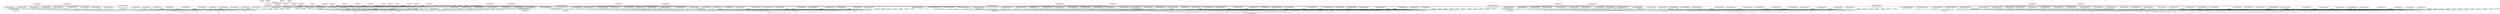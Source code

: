 strict digraph "combined" {
"Sched RL_test0_count_do_count" [style=filled, shape=ellipse];
"Exec RL_test0_count_do_count" [shape=ellipse];
"Sched RL_test1_count_do_count" [style=filled, shape=ellipse];
"Exec RL_test1_count_do_count" [shape=ellipse];
"Sched RL_test2_count_do_count" [style=filled, shape=ellipse];
"Exec RL_test2_count_do_count" [shape=ellipse];
"Sched RL_test3_count_do_count" [style=filled, shape=ellipse];
"Exec RL_test3_count_do_count" [shape=ellipse];
"Sched RL_test4_count_do_count" [style=filled, shape=ellipse];
"Exec RL_test4_count_do_count" [shape=ellipse];
"Sched RL_test5_count_do_count" [style=filled, shape=ellipse];
"Exec RL_test5_count_do_count" [shape=ellipse];
"Sched RL_resultGetters_fsm_start_reg__dreg_update" [style=filled, shape=ellipse];
"Exec RL_resultGetters_fsm_start_reg__dreg_update" [shape=ellipse];
"Sched RL_resultGetters_fsm_state_handle_abort" [style=filled, shape=ellipse];
"Exec RL_resultGetters_fsm_state_handle_abort" [shape=ellipse];
"Sched RL_resultGetters_fsm_state_fired__dreg_update" [style=filled, shape=ellipse];
"Exec RL_resultGetters_fsm_state_fired__dreg_update" [shape=ellipse];
"Sched RL_resultGetters_fsm_state_every" [style=filled, shape=ellipse];
"Exec RL_resultGetters_fsm_state_every" [shape=ellipse];
"Sched RL_resultGetters_fsm_restart" [style=filled, shape=ellipse];
"Exec RL_resultGetters_fsm_restart" [shape=ellipse];
"Sched RL_resultGetters_fsm_action_l47c9" [style=filled, shape=ellipse];
"Exec RL_resultGetters_fsm_action_l47c9" [shape=ellipse];
"Sched RL_resultGetters_fsm_action_l44c5" [style=filled, shape=ellipse];
"Exec RL_resultGetters_fsm_action_l44c5" [shape=ellipse];
"Sched RL_resultGetters_fsm_action_l52c9" [style=filled, shape=ellipse];
"Exec RL_resultGetters_fsm_action_l52c9" [shape=ellipse];
"Sched RL_resultGetters_fsm_action_l44c5_1" [style=filled, shape=ellipse];
"Exec RL_resultGetters_fsm_action_l44c5_1" [shape=ellipse];
"Sched RL_resultGetters_fsm_action_l56c9" [style=filled, shape=ellipse];
"Exec RL_resultGetters_fsm_action_l56c9" [shape=ellipse];
"Sched RL_resultGetters_fsm_action_l44c5_2" [style=filled, shape=ellipse];
"Exec RL_resultGetters_fsm_action_l44c5_2" [shape=ellipse];
"Sched RL_resultGetters_fsm_action_l44c5_3" [style=filled, shape=ellipse];
"Exec RL_resultGetters_fsm_action_l44c5_3" [shape=ellipse];
"Sched RL_resultGetters_fsm_action_l61c9" [style=filled, shape=ellipse];
"Exec RL_resultGetters_fsm_action_l61c9" [shape=ellipse];
"Sched RL_resultGetters_fsm_action_l44c5_4" [style=filled, shape=ellipse];
"Exec RL_resultGetters_fsm_action_l44c5_4" [shape=ellipse];
"Sched RL_resultGetters_fsm_action_l44c5_5" [style=filled, shape=ellipse];
"Exec RL_resultGetters_fsm_action_l44c5_5" [shape=ellipse];
"Sched RL_resultGetters_fsm_action_l92c16" [style=filled, shape=ellipse];
"Exec RL_resultGetters_fsm_action_l92c16" [shape=ellipse];
"Sched RL_resultGetters_fsm_idle_l90c22" [style=filled, shape=ellipse];
"Exec RL_resultGetters_fsm_idle_l90c22" [shape=ellipse];
"Sched RL_resultGetters_fsm_idle_l90c22_1" [style=filled, shape=ellipse];
"Exec RL_resultGetters_fsm_idle_l90c22_1" [shape=ellipse];
"Sched RL_resultGetters_fsm_idle_l90c22_2" [style=filled, shape=ellipse];
"Exec RL_resultGetters_fsm_idle_l90c22_2" [shape=ellipse];
"Sched RL_resultGetters_fsm_idle_l90c22_3" [style=filled, shape=ellipse];
"Exec RL_resultGetters_fsm_idle_l90c22_3" [shape=ellipse];
"Sched RL_resultGetters_fsm_idle_l90c22_4" [style=filled, shape=ellipse];
"Exec RL_resultGetters_fsm_idle_l90c22_4" [shape=ellipse];
"Sched RL_resultGetters_fsm_idle_l90c22_5" [style=filled, shape=ellipse];
"Exec RL_resultGetters_fsm_idle_l90c22_5" [shape=ellipse];
"Sched RL_resultGetters_fsm_idle_l90c22_6" [style=filled, shape=ellipse];
"Exec RL_resultGetters_fsm_idle_l90c22_6" [shape=ellipse];
"Sched RL_resultGetters_fsm_fsm_start" [style=filled, shape=ellipse];
"Exec RL_resultGetters_fsm_fsm_start" [shape=ellipse];
"Sched RL_resultGetters_1_fsm_start_reg__dreg_update" [style=filled, shape=ellipse];
"Exec RL_resultGetters_1_fsm_start_reg__dreg_update" [shape=ellipse];
"Sched RL_resultGetters_1_fsm_state_handle_abort" [style=filled, shape=ellipse];
"Exec RL_resultGetters_1_fsm_state_handle_abort" [shape=ellipse];
"Sched RL_resultGetters_1_fsm_state_fired__dreg_update" [style=filled, shape=ellipse];
"Exec RL_resultGetters_1_fsm_state_fired__dreg_update" [shape=ellipse];
"Sched RL_resultGetters_1_fsm_state_every" [style=filled, shape=ellipse];
"Exec RL_resultGetters_1_fsm_state_every" [shape=ellipse];
"Sched RL_resultGetters_1_fsm_restart" [style=filled, shape=ellipse];
"Exec RL_resultGetters_1_fsm_restart" [shape=ellipse];
"Sched RL_resultGetters_1_fsm_action_l81c9" [style=filled, shape=ellipse];
"Exec RL_resultGetters_1_fsm_action_l81c9" [shape=ellipse];
"Sched RL_resultGetters_1_fsm_action_l44c5" [style=filled, shape=ellipse];
"Exec RL_resultGetters_1_fsm_action_l44c5" [shape=ellipse];
"Sched RL_resultGetters_1_fsm_action_l87c9" [style=filled, shape=ellipse];
"Exec RL_resultGetters_1_fsm_action_l87c9" [shape=ellipse];
"Sched RL_resultGetters_1_fsm_action_l44c5_1" [style=filled, shape=ellipse];
"Exec RL_resultGetters_1_fsm_action_l44c5_1" [shape=ellipse];
"Sched RL_resultGetters_1_fsm_action_l44c5_2" [style=filled, shape=ellipse];
"Exec RL_resultGetters_1_fsm_action_l44c5_2" [shape=ellipse];
"Sched RL_resultGetters_1_fsm_action_l92c9" [style=filled, shape=ellipse];
"Exec RL_resultGetters_1_fsm_action_l92c9" [shape=ellipse];
"Sched RL_resultGetters_1_fsm_action_l44c5_3" [style=filled, shape=ellipse];
"Exec RL_resultGetters_1_fsm_action_l44c5_3" [shape=ellipse];
"Sched RL_resultGetters_1_fsm_action_l44c5_4" [style=filled, shape=ellipse];
"Exec RL_resultGetters_1_fsm_action_l44c5_4" [shape=ellipse];
"Sched RL_resultGetters_1_fsm_action_l92c16" [style=filled, shape=ellipse];
"Exec RL_resultGetters_1_fsm_action_l92c16" [shape=ellipse];
"Sched RL_resultGetters_1_fsm_idle_l90c22" [style=filled, shape=ellipse];
"Exec RL_resultGetters_1_fsm_idle_l90c22" [shape=ellipse];
"Sched RL_resultGetters_1_fsm_idle_l90c22_1" [style=filled, shape=ellipse];
"Exec RL_resultGetters_1_fsm_idle_l90c22_1" [shape=ellipse];
"Sched RL_resultGetters_1_fsm_idle_l90c22_2" [style=filled, shape=ellipse];
"Exec RL_resultGetters_1_fsm_idle_l90c22_2" [shape=ellipse];
"Sched RL_resultGetters_1_fsm_idle_l90c22_3" [style=filled, shape=ellipse];
"Exec RL_resultGetters_1_fsm_idle_l90c22_3" [shape=ellipse];
"Sched RL_resultGetters_1_fsm_idle_l90c22_4" [style=filled, shape=ellipse];
"Exec RL_resultGetters_1_fsm_idle_l90c22_4" [shape=ellipse];
"Sched RL_resultGetters_1_fsm_idle_l90c22_5" [style=filled, shape=ellipse];
"Exec RL_resultGetters_1_fsm_idle_l90c22_5" [shape=ellipse];
"Sched RL_resultGetters_1_fsm_fsm_start" [style=filled, shape=ellipse];
"Exec RL_resultGetters_1_fsm_fsm_start" [shape=ellipse];
"Sched RL_resultGetters_2_fsm_start_reg__dreg_update" [style=filled, shape=ellipse];
"Exec RL_resultGetters_2_fsm_start_reg__dreg_update" [shape=ellipse];
"Sched RL_resultGetters_2_fsm_state_handle_abort" [style=filled, shape=ellipse];
"Exec RL_resultGetters_2_fsm_state_handle_abort" [shape=ellipse];
"Sched RL_resultGetters_2_fsm_state_fired__dreg_update" [style=filled, shape=ellipse];
"Exec RL_resultGetters_2_fsm_state_fired__dreg_update" [shape=ellipse];
"Sched RL_resultGetters_2_fsm_state_every" [style=filled, shape=ellipse];
"Exec RL_resultGetters_2_fsm_state_every" [shape=ellipse];
"Sched RL_resultGetters_2_fsm_restart" [style=filled, shape=ellipse];
"Exec RL_resultGetters_2_fsm_restart" [shape=ellipse];
"Sched RL_resultGetters_2_fsm_action_l112c9" [style=filled, shape=ellipse];
"Exec RL_resultGetters_2_fsm_action_l112c9" [shape=ellipse];
"Sched RL_resultGetters_2_fsm_action_l44c5" [style=filled, shape=ellipse];
"Exec RL_resultGetters_2_fsm_action_l44c5" [shape=ellipse];
"Sched RL_resultGetters_2_fsm_action_l117c9" [style=filled, shape=ellipse];
"Exec RL_resultGetters_2_fsm_action_l117c9" [shape=ellipse];
"Sched RL_resultGetters_2_fsm_action_l44c5_1" [style=filled, shape=ellipse];
"Exec RL_resultGetters_2_fsm_action_l44c5_1" [shape=ellipse];
"Sched RL_resultGetters_2_fsm_action_l121c9" [style=filled, shape=ellipse];
"Exec RL_resultGetters_2_fsm_action_l121c9" [shape=ellipse];
"Sched RL_resultGetters_2_fsm_action_l44c5_2" [style=filled, shape=ellipse];
"Exec RL_resultGetters_2_fsm_action_l44c5_2" [shape=ellipse];
"Sched RL_resultGetters_2_fsm_action_l44c5_3" [style=filled, shape=ellipse];
"Exec RL_resultGetters_2_fsm_action_l44c5_3" [shape=ellipse];
"Sched RL_resultGetters_2_fsm_action_l127c9" [style=filled, shape=ellipse];
"Exec RL_resultGetters_2_fsm_action_l127c9" [shape=ellipse];
"Sched RL_resultGetters_2_fsm_action_l44c5_4" [style=filled, shape=ellipse];
"Exec RL_resultGetters_2_fsm_action_l44c5_4" [shape=ellipse];
"Sched RL_resultGetters_2_fsm_action_l44c5_5" [style=filled, shape=ellipse];
"Exec RL_resultGetters_2_fsm_action_l44c5_5" [shape=ellipse];
"Sched RL_resultGetters_2_fsm_action_l133c9" [style=filled, shape=ellipse];
"Exec RL_resultGetters_2_fsm_action_l133c9" [shape=ellipse];
"Sched RL_resultGetters_2_fsm_action_l44c5_6" [style=filled, shape=ellipse];
"Exec RL_resultGetters_2_fsm_action_l44c5_6" [shape=ellipse];
"Sched RL_resultGetters_2_fsm_action_l44c5_7" [style=filled, shape=ellipse];
"Exec RL_resultGetters_2_fsm_action_l44c5_7" [shape=ellipse];
"Sched RL_resultGetters_2_fsm_action_l92c16" [style=filled, shape=ellipse];
"Exec RL_resultGetters_2_fsm_action_l92c16" [shape=ellipse];
"Sched RL_resultGetters_2_fsm_idle_l90c22" [style=filled, shape=ellipse];
"Exec RL_resultGetters_2_fsm_idle_l90c22" [shape=ellipse];
"Sched RL_resultGetters_2_fsm_idle_l90c22_1" [style=filled, shape=ellipse];
"Exec RL_resultGetters_2_fsm_idle_l90c22_1" [shape=ellipse];
"Sched RL_resultGetters_2_fsm_idle_l90c22_2" [style=filled, shape=ellipse];
"Exec RL_resultGetters_2_fsm_idle_l90c22_2" [shape=ellipse];
"Sched RL_resultGetters_2_fsm_idle_l90c22_3" [style=filled, shape=ellipse];
"Exec RL_resultGetters_2_fsm_idle_l90c22_3" [shape=ellipse];
"Sched RL_resultGetters_2_fsm_idle_l90c22_4" [style=filled, shape=ellipse];
"Exec RL_resultGetters_2_fsm_idle_l90c22_4" [shape=ellipse];
"Sched RL_resultGetters_2_fsm_idle_l90c22_5" [style=filled, shape=ellipse];
"Exec RL_resultGetters_2_fsm_idle_l90c22_5" [shape=ellipse];
"Sched RL_resultGetters_2_fsm_idle_l90c22_6" [style=filled, shape=ellipse];
"Exec RL_resultGetters_2_fsm_idle_l90c22_6" [shape=ellipse];
"Sched RL_resultGetters_2_fsm_idle_l90c22_7" [style=filled, shape=ellipse];
"Exec RL_resultGetters_2_fsm_idle_l90c22_7" [shape=ellipse];
"Sched RL_resultGetters_2_fsm_idle_l90c22_8" [style=filled, shape=ellipse];
"Exec RL_resultGetters_2_fsm_idle_l90c22_8" [shape=ellipse];
"Sched RL_resultGetters_2_fsm_fsm_start" [style=filled, shape=ellipse];
"Exec RL_resultGetters_2_fsm_fsm_start" [shape=ellipse];
"Sched RL_resultGetters_3_fsm_start_reg__dreg_update" [style=filled, shape=ellipse];
"Exec RL_resultGetters_3_fsm_start_reg__dreg_update" [shape=ellipse];
"Sched RL_resultGetters_3_fsm_state_handle_abort" [style=filled, shape=ellipse];
"Exec RL_resultGetters_3_fsm_state_handle_abort" [shape=ellipse];
"Sched RL_resultGetters_3_fsm_state_fired__dreg_update" [style=filled, shape=ellipse];
"Exec RL_resultGetters_3_fsm_state_fired__dreg_update" [shape=ellipse];
"Sched RL_resultGetters_3_fsm_state_every" [style=filled, shape=ellipse];
"Exec RL_resultGetters_3_fsm_state_every" [shape=ellipse];
"Sched RL_resultGetters_3_fsm_restart" [style=filled, shape=ellipse];
"Exec RL_resultGetters_3_fsm_restart" [shape=ellipse];
"Sched RL_resultGetters_3_fsm_action_l152c9" [style=filled, shape=ellipse];
"Exec RL_resultGetters_3_fsm_action_l152c9" [shape=ellipse];
"Sched RL_resultGetters_3_fsm_action_l44c5" [style=filled, shape=ellipse];
"Exec RL_resultGetters_3_fsm_action_l44c5" [shape=ellipse];
"Sched RL_resultGetters_3_fsm_action_r_init_l157c9" [style=filled, shape=ellipse];
"Exec RL_resultGetters_3_fsm_action_r_init_l157c9" [shape=ellipse];
"Sched RL_resultGetters_3_fsm_action_l157c29" [style=filled, shape=ellipse];
"Exec RL_resultGetters_3_fsm_action_l157c29" [shape=ellipse];
"Sched RL_resultGetters_3_fsm_action_l158c9" [style=filled, shape=ellipse];
"Exec RL_resultGetters_3_fsm_action_l158c9" [shape=ellipse];
"Sched RL_resultGetters_3_fsm_action_l44c5_1" [style=filled, shape=ellipse];
"Exec RL_resultGetters_3_fsm_action_l44c5_1" [shape=ellipse];
"Sched RL_resultGetters_3_fsm_action_r_init_l162c9" [style=filled, shape=ellipse];
"Exec RL_resultGetters_3_fsm_action_r_init_l162c9" [shape=ellipse];
"Sched RL_resultGetters_3_fsm_action_l162c29" [style=filled, shape=ellipse];
"Exec RL_resultGetters_3_fsm_action_l162c29" [shape=ellipse];
"Sched RL_resultGetters_3_fsm_action_l163c9" [style=filled, shape=ellipse];
"Exec RL_resultGetters_3_fsm_action_l163c9" [shape=ellipse];
"Sched RL_resultGetters_3_fsm_action_l44c5_2" [style=filled, shape=ellipse];
"Exec RL_resultGetters_3_fsm_action_l44c5_2" [shape=ellipse];
"Sched RL_resultGetters_3_fsm_action_l44c5_3" [style=filled, shape=ellipse];
"Exec RL_resultGetters_3_fsm_action_l44c5_3" [shape=ellipse];
"Sched RL_resultGetters_3_fsm_action_r_init_l169c9" [style=filled, shape=ellipse];
"Exec RL_resultGetters_3_fsm_action_r_init_l169c9" [shape=ellipse];
"Sched RL_resultGetters_3_fsm_action_l169c29" [style=filled, shape=ellipse];
"Exec RL_resultGetters_3_fsm_action_l169c29" [shape=ellipse];
"Sched RL_resultGetters_3_fsm_action_l170c9" [style=filled, shape=ellipse];
"Exec RL_resultGetters_3_fsm_action_l170c9" [shape=ellipse];
"Sched RL_resultGetters_3_fsm_action_l44c5_4" [style=filled, shape=ellipse];
"Exec RL_resultGetters_3_fsm_action_l44c5_4" [shape=ellipse];
"Sched RL_resultGetters_3_fsm_action_l44c5_5" [style=filled, shape=ellipse];
"Exec RL_resultGetters_3_fsm_action_l44c5_5" [shape=ellipse];
"Sched RL_resultGetters_3_fsm_action_r_init_l176c9" [style=filled, shape=ellipse];
"Exec RL_resultGetters_3_fsm_action_r_init_l176c9" [shape=ellipse];
"Sched RL_resultGetters_3_fsm_action_l176c29" [style=filled, shape=ellipse];
"Exec RL_resultGetters_3_fsm_action_l176c29" [shape=ellipse];
"Sched RL_resultGetters_3_fsm_action_l177c9" [style=filled, shape=ellipse];
"Exec RL_resultGetters_3_fsm_action_l177c9" [shape=ellipse];
"Sched RL_resultGetters_3_fsm_action_l44c5_6" [style=filled, shape=ellipse];
"Exec RL_resultGetters_3_fsm_action_l44c5_6" [shape=ellipse];
"Sched RL_resultGetters_3_fsm_action_l44c5_7" [style=filled, shape=ellipse];
"Exec RL_resultGetters_3_fsm_action_l44c5_7" [shape=ellipse];
"Sched RL_resultGetters_3_fsm_action_l92c16" [style=filled, shape=ellipse];
"Exec RL_resultGetters_3_fsm_action_l92c16" [shape=ellipse];
"Sched RL_resultGetters_3_fsm_action_ovlp_r_update_l157c9" [style=filled, shape=ellipse];
"Exec RL_resultGetters_3_fsm_action_ovlp_r_update_l157c9" [shape=ellipse];
"Sched RL_resultGetters_3_fsm_action_ovlp_r_update_l162c9" [style=filled, shape=ellipse];
"Exec RL_resultGetters_3_fsm_action_ovlp_r_update_l162c9" [shape=ellipse];
"Sched RL_resultGetters_3_fsm_action_ovlp_r_update_l169c9" [style=filled, shape=ellipse];
"Exec RL_resultGetters_3_fsm_action_ovlp_r_update_l169c9" [shape=ellipse];
"Sched RL_resultGetters_3_fsm_action_ovlp_r_update_l176c9" [style=filled, shape=ellipse];
"Exec RL_resultGetters_3_fsm_action_ovlp_r_update_l176c9" [shape=ellipse];
"Sched RL_resultGetters_3_fsm_idle_l90c22" [style=filled, shape=ellipse];
"Exec RL_resultGetters_3_fsm_idle_l90c22" [shape=ellipse];
"Sched RL_resultGetters_3_fsm_idle_l90c22_1" [style=filled, shape=ellipse];
"Exec RL_resultGetters_3_fsm_idle_l90c22_1" [shape=ellipse];
"Sched RL_resultGetters_3_fsm_idle_l90c22_2" [style=filled, shape=ellipse];
"Exec RL_resultGetters_3_fsm_idle_l90c22_2" [shape=ellipse];
"Sched RL_resultGetters_3_fsm_idle_l90c22_3" [style=filled, shape=ellipse];
"Exec RL_resultGetters_3_fsm_idle_l90c22_3" [shape=ellipse];
"Sched RL_resultGetters_3_fsm_idle_l90c22_4" [style=filled, shape=ellipse];
"Exec RL_resultGetters_3_fsm_idle_l90c22_4" [shape=ellipse];
"Sched RL_resultGetters_3_fsm_idle_l90c22_5" [style=filled, shape=ellipse];
"Exec RL_resultGetters_3_fsm_idle_l90c22_5" [shape=ellipse];
"Sched RL_resultGetters_3_fsm_idle_l90c22_6" [style=filled, shape=ellipse];
"Exec RL_resultGetters_3_fsm_idle_l90c22_6" [shape=ellipse];
"Sched RL_resultGetters_3_fsm_idle_l90c22_7" [style=filled, shape=ellipse];
"Exec RL_resultGetters_3_fsm_idle_l90c22_7" [shape=ellipse];
"Sched RL_resultGetters_3_fsm_idle_l90c22_8" [style=filled, shape=ellipse];
"Exec RL_resultGetters_3_fsm_idle_l90c22_8" [shape=ellipse];
"Sched RL_resultGetters_3_fsm_fsm_start" [style=filled, shape=ellipse];
"Exec RL_resultGetters_3_fsm_fsm_start" [shape=ellipse];
"Sched RL_resultGetters_4_fsm_start_reg__dreg_update" [style=filled, shape=ellipse];
"Exec RL_resultGetters_4_fsm_start_reg__dreg_update" [shape=ellipse];
"Sched RL_resultGetters_4_fsm_state_handle_abort" [style=filled, shape=ellipse];
"Exec RL_resultGetters_4_fsm_state_handle_abort" [shape=ellipse];
"Sched RL_resultGetters_4_fsm_state_fired__dreg_update" [style=filled, shape=ellipse];
"Exec RL_resultGetters_4_fsm_state_fired__dreg_update" [shape=ellipse];
"Sched RL_resultGetters_4_fsm_state_every" [style=filled, shape=ellipse];
"Exec RL_resultGetters_4_fsm_state_every" [shape=ellipse];
"Sched RL_resultGetters_4_fsm_restart" [style=filled, shape=ellipse];
"Exec RL_resultGetters_4_fsm_restart" [shape=ellipse];
"Sched RL_resultGetters_4_fsm_action_l196c9" [style=filled, shape=ellipse];
"Exec RL_resultGetters_4_fsm_action_l196c9" [shape=ellipse];
"Sched RL_resultGetters_4_fsm_action_l44c5" [style=filled, shape=ellipse];
"Exec RL_resultGetters_4_fsm_action_l44c5" [shape=ellipse];
"Sched RL_resultGetters_4_fsm_action_l202c9" [style=filled, shape=ellipse];
"Exec RL_resultGetters_4_fsm_action_l202c9" [shape=ellipse];
"Sched RL_resultGetters_4_fsm_action_l44c5_1" [style=filled, shape=ellipse];
"Exec RL_resultGetters_4_fsm_action_l44c5_1" [shape=ellipse];
"Sched RL_resultGetters_4_fsm_action_l44c5_2" [style=filled, shape=ellipse];
"Exec RL_resultGetters_4_fsm_action_l44c5_2" [shape=ellipse];
"Sched RL_resultGetters_4_fsm_action_l210c9" [style=filled, shape=ellipse];
"Exec RL_resultGetters_4_fsm_action_l210c9" [shape=ellipse];
"Sched RL_resultGetters_4_fsm_action_l44c5_3" [style=filled, shape=ellipse];
"Exec RL_resultGetters_4_fsm_action_l44c5_3" [shape=ellipse];
"Sched RL_resultGetters_4_fsm_action_l44c5_4" [style=filled, shape=ellipse];
"Exec RL_resultGetters_4_fsm_action_l44c5_4" [shape=ellipse];
"Sched RL_resultGetters_4_fsm_action_l218c9" [style=filled, shape=ellipse];
"Exec RL_resultGetters_4_fsm_action_l218c9" [shape=ellipse];
"Sched RL_resultGetters_4_fsm_action_l44c5_5" [style=filled, shape=ellipse];
"Exec RL_resultGetters_4_fsm_action_l44c5_5" [shape=ellipse];
"Sched RL_resultGetters_4_fsm_action_l44c5_6" [style=filled, shape=ellipse];
"Exec RL_resultGetters_4_fsm_action_l44c5_6" [shape=ellipse];
"Sched RL_resultGetters_4_fsm_action_l226c9" [style=filled, shape=ellipse];
"Exec RL_resultGetters_4_fsm_action_l226c9" [shape=ellipse];
"Sched RL_resultGetters_4_fsm_action_l44c5_7" [style=filled, shape=ellipse];
"Exec RL_resultGetters_4_fsm_action_l44c5_7" [shape=ellipse];
"Sched RL_resultGetters_4_fsm_action_l44c5_8" [style=filled, shape=ellipse];
"Exec RL_resultGetters_4_fsm_action_l44c5_8" [shape=ellipse];
"Sched RL_resultGetters_4_fsm_action_l92c16" [style=filled, shape=ellipse];
"Exec RL_resultGetters_4_fsm_action_l92c16" [shape=ellipse];
"Sched RL_resultGetters_4_fsm_idle_l90c22" [style=filled, shape=ellipse];
"Exec RL_resultGetters_4_fsm_idle_l90c22" [shape=ellipse];
"Sched RL_resultGetters_4_fsm_idle_l90c22_1" [style=filled, shape=ellipse];
"Exec RL_resultGetters_4_fsm_idle_l90c22_1" [shape=ellipse];
"Sched RL_resultGetters_4_fsm_idle_l90c22_2" [style=filled, shape=ellipse];
"Exec RL_resultGetters_4_fsm_idle_l90c22_2" [shape=ellipse];
"Sched RL_resultGetters_4_fsm_idle_l90c22_3" [style=filled, shape=ellipse];
"Exec RL_resultGetters_4_fsm_idle_l90c22_3" [shape=ellipse];
"Sched RL_resultGetters_4_fsm_idle_l90c22_4" [style=filled, shape=ellipse];
"Exec RL_resultGetters_4_fsm_idle_l90c22_4" [shape=ellipse];
"Sched RL_resultGetters_4_fsm_idle_l90c22_5" [style=filled, shape=ellipse];
"Exec RL_resultGetters_4_fsm_idle_l90c22_5" [shape=ellipse];
"Sched RL_resultGetters_4_fsm_idle_l90c22_6" [style=filled, shape=ellipse];
"Exec RL_resultGetters_4_fsm_idle_l90c22_6" [shape=ellipse];
"Sched RL_resultGetters_4_fsm_idle_l90c22_7" [style=filled, shape=ellipse];
"Exec RL_resultGetters_4_fsm_idle_l90c22_7" [shape=ellipse];
"Sched RL_resultGetters_4_fsm_idle_l90c22_8" [style=filled, shape=ellipse];
"Exec RL_resultGetters_4_fsm_idle_l90c22_8" [shape=ellipse];
"Sched RL_resultGetters_4_fsm_idle_l90c22_9" [style=filled, shape=ellipse];
"Exec RL_resultGetters_4_fsm_idle_l90c22_9" [shape=ellipse];
"Sched RL_resultGetters_4_fsm_fsm_start" [style=filled, shape=ellipse];
"Exec RL_resultGetters_4_fsm_fsm_start" [shape=ellipse];
"Sched RL_resultGetters_5_fsm_start_reg__dreg_update" [style=filled, shape=ellipse];
"Exec RL_resultGetters_5_fsm_start_reg__dreg_update" [shape=ellipse];
"Sched RL_resultGetters_5_fsm_state_handle_abort" [style=filled, shape=ellipse];
"Exec RL_resultGetters_5_fsm_state_handle_abort" [shape=ellipse];
"Sched RL_resultGetters_5_fsm_state_fired__dreg_update" [style=filled, shape=ellipse];
"Exec RL_resultGetters_5_fsm_state_fired__dreg_update" [shape=ellipse];
"Sched RL_resultGetters_5_fsm_state_every" [style=filled, shape=ellipse];
"Exec RL_resultGetters_5_fsm_state_every" [shape=ellipse];
"Sched RL_resultGetters_5_fsm_restart" [style=filled, shape=ellipse];
"Exec RL_resultGetters_5_fsm_restart" [shape=ellipse];
"Sched RL_resultGetters_5_fsm_action_l246c9" [style=filled, shape=ellipse];
"Exec RL_resultGetters_5_fsm_action_l246c9" [shape=ellipse];
"Sched RL_resultGetters_5_fsm_action_l44c5" [style=filled, shape=ellipse];
"Exec RL_resultGetters_5_fsm_action_l44c5" [shape=ellipse];
"Sched RL_resultGetters_5_fsm_action_r_init_l252c9" [style=filled, shape=ellipse];
"Exec RL_resultGetters_5_fsm_action_r_init_l252c9" [shape=ellipse];
"Sched RL_resultGetters_5_fsm_action_l252c29" [style=filled, shape=ellipse];
"Exec RL_resultGetters_5_fsm_action_l252c29" [shape=ellipse];
"Sched RL_resultGetters_5_fsm_action_l253c9" [style=filled, shape=ellipse];
"Exec RL_resultGetters_5_fsm_action_l253c9" [shape=ellipse];
"Sched RL_resultGetters_5_fsm_action_l44c5_1" [style=filled, shape=ellipse];
"Exec RL_resultGetters_5_fsm_action_l44c5_1" [shape=ellipse];
"Sched RL_resultGetters_5_fsm_action_l44c5_2" [style=filled, shape=ellipse];
"Exec RL_resultGetters_5_fsm_action_l44c5_2" [shape=ellipse];
"Sched RL_resultGetters_5_fsm_action_r_init_l261c9" [style=filled, shape=ellipse];
"Exec RL_resultGetters_5_fsm_action_r_init_l261c9" [shape=ellipse];
"Sched RL_resultGetters_5_fsm_action_l261c29" [style=filled, shape=ellipse];
"Exec RL_resultGetters_5_fsm_action_l261c29" [shape=ellipse];
"Sched RL_resultGetters_5_fsm_action_l262c9" [style=filled, shape=ellipse];
"Exec RL_resultGetters_5_fsm_action_l262c9" [shape=ellipse];
"Sched RL_resultGetters_5_fsm_action_l44c5_3" [style=filled, shape=ellipse];
"Exec RL_resultGetters_5_fsm_action_l44c5_3" [shape=ellipse];
"Sched RL_resultGetters_5_fsm_action_l44c5_4" [style=filled, shape=ellipse];
"Exec RL_resultGetters_5_fsm_action_l44c5_4" [shape=ellipse];
"Sched RL_resultGetters_5_fsm_action_r_init_l270c9" [style=filled, shape=ellipse];
"Exec RL_resultGetters_5_fsm_action_r_init_l270c9" [shape=ellipse];
"Sched RL_resultGetters_5_fsm_action_l270c29" [style=filled, shape=ellipse];
"Exec RL_resultGetters_5_fsm_action_l270c29" [shape=ellipse];
"Sched RL_resultGetters_5_fsm_action_l271c9" [style=filled, shape=ellipse];
"Exec RL_resultGetters_5_fsm_action_l271c9" [shape=ellipse];
"Sched RL_resultGetters_5_fsm_action_l44c5_5" [style=filled, shape=ellipse];
"Exec RL_resultGetters_5_fsm_action_l44c5_5" [shape=ellipse];
"Sched RL_resultGetters_5_fsm_action_l44c5_6" [style=filled, shape=ellipse];
"Exec RL_resultGetters_5_fsm_action_l44c5_6" [shape=ellipse];
"Sched RL_resultGetters_5_fsm_action_r_init_l279c9" [style=filled, shape=ellipse];
"Exec RL_resultGetters_5_fsm_action_r_init_l279c9" [shape=ellipse];
"Sched RL_resultGetters_5_fsm_action_l279c29" [style=filled, shape=ellipse];
"Exec RL_resultGetters_5_fsm_action_l279c29" [shape=ellipse];
"Sched RL_resultGetters_5_fsm_action_l280c9" [style=filled, shape=ellipse];
"Exec RL_resultGetters_5_fsm_action_l280c9" [shape=ellipse];
"Sched RL_resultGetters_5_fsm_action_l44c5_7" [style=filled, shape=ellipse];
"Exec RL_resultGetters_5_fsm_action_l44c5_7" [shape=ellipse];
"Sched RL_resultGetters_5_fsm_action_l44c5_8" [style=filled, shape=ellipse];
"Exec RL_resultGetters_5_fsm_action_l44c5_8" [shape=ellipse];
"Sched RL_resultGetters_5_fsm_action_l92c16" [style=filled, shape=ellipse];
"Exec RL_resultGetters_5_fsm_action_l92c16" [shape=ellipse];
"Sched RL_resultGetters_5_fsm_action_ovlp_r_update_l252c9" [style=filled, shape=ellipse];
"Exec RL_resultGetters_5_fsm_action_ovlp_r_update_l252c9" [shape=ellipse];
"Sched RL_resultGetters_5_fsm_action_ovlp_r_update_l261c9" [style=filled, shape=ellipse];
"Exec RL_resultGetters_5_fsm_action_ovlp_r_update_l261c9" [shape=ellipse];
"Sched RL_resultGetters_5_fsm_action_ovlp_r_update_l270c9" [style=filled, shape=ellipse];
"Exec RL_resultGetters_5_fsm_action_ovlp_r_update_l270c9" [shape=ellipse];
"Sched RL_resultGetters_5_fsm_action_ovlp_r_update_l279c9" [style=filled, shape=ellipse];
"Exec RL_resultGetters_5_fsm_action_ovlp_r_update_l279c9" [shape=ellipse];
"Sched RL_resultGetters_5_fsm_idle_l90c22" [style=filled, shape=ellipse];
"Exec RL_resultGetters_5_fsm_idle_l90c22" [shape=ellipse];
"Sched RL_resultGetters_5_fsm_idle_l90c22_1" [style=filled, shape=ellipse];
"Exec RL_resultGetters_5_fsm_idle_l90c22_1" [shape=ellipse];
"Sched RL_resultGetters_5_fsm_idle_l90c22_2" [style=filled, shape=ellipse];
"Exec RL_resultGetters_5_fsm_idle_l90c22_2" [shape=ellipse];
"Sched RL_resultGetters_5_fsm_idle_l90c22_3" [style=filled, shape=ellipse];
"Exec RL_resultGetters_5_fsm_idle_l90c22_3" [shape=ellipse];
"Sched RL_resultGetters_5_fsm_idle_l90c22_4" [style=filled, shape=ellipse];
"Exec RL_resultGetters_5_fsm_idle_l90c22_4" [shape=ellipse];
"Sched RL_resultGetters_5_fsm_idle_l90c22_5" [style=filled, shape=ellipse];
"Exec RL_resultGetters_5_fsm_idle_l90c22_5" [shape=ellipse];
"Sched RL_resultGetters_5_fsm_idle_l90c22_6" [style=filled, shape=ellipse];
"Exec RL_resultGetters_5_fsm_idle_l90c22_6" [shape=ellipse];
"Sched RL_resultGetters_5_fsm_idle_l90c22_7" [style=filled, shape=ellipse];
"Exec RL_resultGetters_5_fsm_idle_l90c22_7" [shape=ellipse];
"Sched RL_resultGetters_5_fsm_idle_l90c22_8" [style=filled, shape=ellipse];
"Exec RL_resultGetters_5_fsm_idle_l90c22_8" [shape=ellipse];
"Sched RL_resultGetters_5_fsm_idle_l90c22_9" [style=filled, shape=ellipse];
"Exec RL_resultGetters_5_fsm_idle_l90c22_9" [shape=ellipse];
"Sched RL_resultGetters_5_fsm_fsm_start" [style=filled, shape=ellipse];
"Exec RL_resultGetters_5_fsm_fsm_start" [shape=ellipse];
"Sched RL_start_reg__dreg_update" [style=filled, shape=ellipse];
"Exec RL_start_reg__dreg_update" [shape=ellipse];
"Sched RL_state_handle_abort" [style=filled, shape=ellipse];
"Exec RL_state_handle_abort" [shape=ellipse];
"Sched RL_state_fired__dreg_update" [style=filled, shape=ellipse];
"Exec RL_state_fired__dreg_update" [shape=ellipse];
"Sched RL_state_every" [style=filled, shape=ellipse];
"Exec RL_state_every" [shape=ellipse];
"Sched RL_restart" [style=filled, shape=ellipse];
"Exec RL_restart" [shape=ellipse];
"Sched RL_action_l132c9" [style=filled, shape=ellipse];
"Exec RL_action_l132c9" [shape=ellipse];
"Sched RL_action_l119c13" [style=filled, shape=ellipse];
"Exec RL_action_l119c13" [shape=ellipse];
"Sched RL_action_l120c9" [style=filled, shape=ellipse];
"Exec RL_action_l120c9" [shape=ellipse];
"Sched RL_action_l119c13_1" [style=filled, shape=ellipse];
"Exec RL_action_l119c13_1" [shape=ellipse];
"Sched RL_action_l120c9_1" [style=filled, shape=ellipse];
"Exec RL_action_l120c9_1" [shape=ellipse];
"Sched RL_action_l119c13_2" [style=filled, shape=ellipse];
"Exec RL_action_l119c13_2" [shape=ellipse];
"Sched RL_action_l120c9_2" [style=filled, shape=ellipse];
"Exec RL_action_l120c9_2" [shape=ellipse];
"Sched RL_action_l119c13_3" [style=filled, shape=ellipse];
"Exec RL_action_l119c13_3" [shape=ellipse];
"Sched RL_action_l120c9_3" [style=filled, shape=ellipse];
"Exec RL_action_l120c9_3" [shape=ellipse];
"Sched RL_action_l119c13_4" [style=filled, shape=ellipse];
"Exec RL_action_l119c13_4" [shape=ellipse];
"Sched RL_action_l120c9_4" [style=filled, shape=ellipse];
"Exec RL_action_l120c9_4" [shape=ellipse];
"Sched RL_action_l119c13_5" [style=filled, shape=ellipse];
"Exec RL_action_l119c13_5" [shape=ellipse];
"Sched RL_action_l120c9_5" [style=filled, shape=ellipse];
"Exec RL_action_l120c9_5" [shape=ellipse];
"Sched RL_action_l134c9" [style=filled, shape=ellipse];
"Exec RL_action_l134c9" [shape=ellipse];
"Sched RL_idle_l131c15" [style=filled, shape=ellipse];
"Exec RL_idle_l131c15" [shape=ellipse];
"Sched RL_fsm_start" [style=filled, shape=ellipse];
"Exec RL_fsm_start" [shape=ellipse];
"Sched RL_auto_start" [style=filled, shape=ellipse];
"Exec RL_auto_start" [shape=ellipse];
"Sched RL_auto_finish" [style=filled, shape=ellipse];
"Exec RL_auto_finish" [shape=ellipse];
"Sched __me_check_11" [style=filled, shape=ellipse];
"Exec __me_check_11" [shape=ellipse];
"Sched __me_check_12" [style=filled, shape=ellipse];
"Exec __me_check_12" [shape=ellipse];
"Sched __me_check_13" [style=filled, shape=ellipse];
"Exec __me_check_13" [shape=ellipse];
"Sched __me_check_14" [style=filled, shape=ellipse];
"Exec __me_check_14" [shape=ellipse];
"Sched __me_check_15" [style=filled, shape=ellipse];
"Exec __me_check_15" [shape=ellipse];
"Sched __me_check_16" [style=filled, shape=ellipse];
"Exec __me_check_16" [shape=ellipse];
"Sched __me_check_17" [style=filled, shape=ellipse];
"Exec __me_check_17" [shape=ellipse];
"Sched __me_check_18" [style=filled, shape=ellipse];
"Exec __me_check_18" [shape=ellipse];
"Sched __me_check_19" [style=filled, shape=ellipse];
"Exec __me_check_19" [shape=ellipse];
"Sched __me_check_20" [style=filled, shape=ellipse];
"Exec __me_check_20" [shape=ellipse];
"Sched __me_check_35" [style=filled, shape=ellipse];
"Exec __me_check_35" [shape=ellipse];
"Sched __me_check_36" [style=filled, shape=ellipse];
"Exec __me_check_36" [shape=ellipse];
"Sched __me_check_37" [style=filled, shape=ellipse];
"Exec __me_check_37" [shape=ellipse];
"Sched __me_check_38" [style=filled, shape=ellipse];
"Exec __me_check_38" [shape=ellipse];
"Sched __me_check_39" [style=filled, shape=ellipse];
"Exec __me_check_39" [shape=ellipse];
"Sched __me_check_40" [style=filled, shape=ellipse];
"Exec __me_check_40" [shape=ellipse];
"Sched __me_check_41" [style=filled, shape=ellipse];
"Exec __me_check_41" [shape=ellipse];
"Sched __me_check_42" [style=filled, shape=ellipse];
"Exec __me_check_42" [shape=ellipse];
"Sched __me_check_56" [style=filled, shape=ellipse];
"Exec __me_check_56" [shape=ellipse];
"Sched __me_check_57" [style=filled, shape=ellipse];
"Exec __me_check_57" [shape=ellipse];
"Sched __me_check_58" [style=filled, shape=ellipse];
"Exec __me_check_58" [shape=ellipse];
"Sched __me_check_59" [style=filled, shape=ellipse];
"Exec __me_check_59" [shape=ellipse];
"Sched __me_check_60" [style=filled, shape=ellipse];
"Exec __me_check_60" [shape=ellipse];
"Sched __me_check_61" [style=filled, shape=ellipse];
"Exec __me_check_61" [shape=ellipse];
"Sched __me_check_62" [style=filled, shape=ellipse];
"Exec __me_check_62" [shape=ellipse];
"Sched __me_check_63" [style=filled, shape=ellipse];
"Exec __me_check_63" [shape=ellipse];
"Sched __me_check_64" [style=filled, shape=ellipse];
"Exec __me_check_64" [shape=ellipse];
"Sched __me_check_65" [style=filled, shape=ellipse];
"Exec __me_check_65" [shape=ellipse];
"Sched __me_check_66" [style=filled, shape=ellipse];
"Exec __me_check_66" [shape=ellipse];
"Sched __me_check_67" [style=filled, shape=ellipse];
"Exec __me_check_67" [shape=ellipse];
"Sched __me_check_68" [style=filled, shape=ellipse];
"Exec __me_check_68" [shape=ellipse];
"Sched __me_check_85" [style=filled, shape=ellipse];
"Exec __me_check_85" [shape=ellipse];
"Sched __me_check_86" [style=filled, shape=ellipse];
"Exec __me_check_86" [shape=ellipse];
"Sched __me_check_87" [style=filled, shape=ellipse];
"Exec __me_check_87" [shape=ellipse];
"Sched __me_check_88" [style=filled, shape=ellipse];
"Exec __me_check_88" [shape=ellipse];
"Sched __me_check_89" [style=filled, shape=ellipse];
"Exec __me_check_89" [shape=ellipse];
"Sched __me_check_90" [style=filled, shape=ellipse];
"Exec __me_check_90" [shape=ellipse];
"Sched __me_check_91" [style=filled, shape=ellipse];
"Exec __me_check_91" [shape=ellipse];
"Sched __me_check_92" [style=filled, shape=ellipse];
"Exec __me_check_92" [shape=ellipse];
"Sched __me_check_93" [style=filled, shape=ellipse];
"Exec __me_check_93" [shape=ellipse];
"Sched __me_check_94" [style=filled, shape=ellipse];
"Exec __me_check_94" [shape=ellipse];
"Sched __me_check_95" [style=filled, shape=ellipse];
"Exec __me_check_95" [shape=ellipse];
"Sched __me_check_96" [style=filled, shape=ellipse];
"Exec __me_check_96" [shape=ellipse];
"Sched __me_check_97" [style=filled, shape=ellipse];
"Exec __me_check_97" [shape=ellipse];
"Sched __me_check_98" [style=filled, shape=ellipse];
"Exec __me_check_98" [shape=ellipse];
"Sched __me_check_99" [style=filled, shape=ellipse];
"Exec __me_check_99" [shape=ellipse];
"Sched __me_check_100" [style=filled, shape=ellipse];
"Exec __me_check_100" [shape=ellipse];
"Sched __me_check_101" [style=filled, shape=ellipse];
"Exec __me_check_101" [shape=ellipse];
"Sched __me_check_102" [style=filled, shape=ellipse];
"Exec __me_check_102" [shape=ellipse];
"Sched __me_check_103" [style=filled, shape=ellipse];
"Exec __me_check_103" [shape=ellipse];
"Sched __me_check_104" [style=filled, shape=ellipse];
"Exec __me_check_104" [shape=ellipse];
"Sched __me_check_105" [style=filled, shape=ellipse];
"Exec __me_check_105" [shape=ellipse];
"Sched __me_check_126" [style=filled, shape=ellipse];
"Exec __me_check_126" [shape=ellipse];
"Sched __me_check_127" [style=filled, shape=ellipse];
"Exec __me_check_127" [shape=ellipse];
"Sched __me_check_128" [style=filled, shape=ellipse];
"Exec __me_check_128" [shape=ellipse];
"Sched __me_check_129" [style=filled, shape=ellipse];
"Exec __me_check_129" [shape=ellipse];
"Sched __me_check_130" [style=filled, shape=ellipse];
"Exec __me_check_130" [shape=ellipse];
"Sched __me_check_131" [style=filled, shape=ellipse];
"Exec __me_check_131" [shape=ellipse];
"Sched __me_check_132" [style=filled, shape=ellipse];
"Exec __me_check_132" [shape=ellipse];
"Sched __me_check_133" [style=filled, shape=ellipse];
"Exec __me_check_133" [shape=ellipse];
"Sched __me_check_134" [style=filled, shape=ellipse];
"Exec __me_check_134" [shape=ellipse];
"Sched __me_check_135" [style=filled, shape=ellipse];
"Exec __me_check_135" [shape=ellipse];
"Sched __me_check_136" [style=filled, shape=ellipse];
"Exec __me_check_136" [shape=ellipse];
"Sched __me_check_137" [style=filled, shape=ellipse];
"Exec __me_check_137" [shape=ellipse];
"Sched __me_check_138" [style=filled, shape=ellipse];
"Exec __me_check_138" [shape=ellipse];
"Sched __me_check_139" [style=filled, shape=ellipse];
"Exec __me_check_139" [shape=ellipse];
"Sched __me_check_157" [style=filled, shape=ellipse];
"Exec __me_check_157" [shape=ellipse];
"Sched __me_check_158" [style=filled, shape=ellipse];
"Exec __me_check_158" [shape=ellipse];
"Sched __me_check_159" [style=filled, shape=ellipse];
"Exec __me_check_159" [shape=ellipse];
"Sched __me_check_160" [style=filled, shape=ellipse];
"Exec __me_check_160" [shape=ellipse];
"Sched __me_check_161" [style=filled, shape=ellipse];
"Exec __me_check_161" [shape=ellipse];
"Sched __me_check_162" [style=filled, shape=ellipse];
"Exec __me_check_162" [shape=ellipse];
"Sched __me_check_163" [style=filled, shape=ellipse];
"Exec __me_check_163" [shape=ellipse];
"Sched __me_check_164" [style=filled, shape=ellipse];
"Exec __me_check_164" [shape=ellipse];
"Sched __me_check_165" [style=filled, shape=ellipse];
"Exec __me_check_165" [shape=ellipse];
"Sched __me_check_166" [style=filled, shape=ellipse];
"Exec __me_check_166" [shape=ellipse];
"Sched __me_check_167" [style=filled, shape=ellipse];
"Exec __me_check_167" [shape=ellipse];
"Sched __me_check_168" [style=filled, shape=ellipse];
"Exec __me_check_168" [shape=ellipse];
"Sched __me_check_169" [style=filled, shape=ellipse];
"Exec __me_check_169" [shape=ellipse];
"Sched __me_check_170" [style=filled, shape=ellipse];
"Exec __me_check_170" [shape=ellipse];
"Sched __me_check_171" [style=filled, shape=ellipse];
"Exec __me_check_171" [shape=ellipse];
"Sched __me_check_172" [style=filled, shape=ellipse];
"Exec __me_check_172" [shape=ellipse];
"Sched __me_check_173" [style=filled, shape=ellipse];
"Exec __me_check_173" [shape=ellipse];
"Sched __me_check_174" [style=filled, shape=ellipse];
"Exec __me_check_174" [shape=ellipse];
"Sched __me_check_175" [style=filled, shape=ellipse];
"Exec __me_check_175" [shape=ellipse];
"Sched __me_check_176" [style=filled, shape=ellipse];
"Exec __me_check_176" [shape=ellipse];
"Sched __me_check_177" [style=filled, shape=ellipse];
"Exec __me_check_177" [shape=ellipse];
"Sched __me_check_178" [style=filled, shape=ellipse];
"Exec __me_check_178" [shape=ellipse];
"Sched __me_check_200" [style=filled, shape=ellipse];
"Exec __me_check_200" [shape=ellipse];
"Sched __me_check_201" [style=filled, shape=ellipse];
"Exec __me_check_201" [shape=ellipse];
"Sched __me_check_202" [style=filled, shape=ellipse];
"Exec __me_check_202" [shape=ellipse];
"Sched __me_check_203" [style=filled, shape=ellipse];
"Exec __me_check_203" [shape=ellipse];
"Sched __me_check_204" [style=filled, shape=ellipse];
"Exec __me_check_204" [shape=ellipse];
"Sched __me_check_205" [style=filled, shape=ellipse];
"Exec __me_check_205" [shape=ellipse];
"Sched __me_check_206" [style=filled, shape=ellipse];
"Exec __me_check_206" [shape=ellipse];
"Sched __me_check_207" [style=filled, shape=ellipse];
"Exec __me_check_207" [shape=ellipse];
"Sched __me_check_208" [style=filled, shape=ellipse];
"Exec __me_check_208" [shape=ellipse];
"Sched __me_check_209" [style=filled, shape=ellipse];
"Exec __me_check_209" [shape=ellipse];
"Sched __me_check_210" [style=filled, shape=ellipse];
"Exec __me_check_210" [shape=ellipse];
"Sched __me_check_211" [style=filled, shape=ellipse];
"Exec __me_check_211" [shape=ellipse];
"Sched __me_check_212" [style=filled, shape=ellipse];
"Exec __me_check_212" [shape=ellipse];
"Sched __me_check_11"->"Exec __me_check_11";
"Exec RL_resultGetters_fsm_action_l47c9"->"Exec __me_check_11";
"Exec RL_resultGetters_fsm_action_l44c5"->"Exec __me_check_11";
"Exec RL_resultGetters_fsm_action_l52c9"->"Exec __me_check_11";
"Exec RL_resultGetters_fsm_action_l44c5_1"->"Exec __me_check_11";
"Exec RL_resultGetters_fsm_action_l56c9"->"Exec __me_check_11";
"Exec RL_resultGetters_fsm_action_l44c5_2"->"Exec __me_check_11";
"Exec RL_resultGetters_fsm_action_l44c5_3"->"Exec __me_check_11";
"Exec RL_resultGetters_fsm_action_l61c9"->"Exec __me_check_11";
"Exec RL_resultGetters_fsm_action_l44c5_4"->"Exec __me_check_11";
"Exec RL_resultGetters_fsm_action_l44c5_5"->"Exec __me_check_11";
"Exec RL_resultGetters_fsm_action_l92c16"->"Exec __me_check_11";
"Sched __me_check_12"->"Exec __me_check_12";
"Exec RL_resultGetters_fsm_action_l44c5"->"Exec __me_check_12";
"Exec RL_resultGetters_fsm_action_l52c9"->"Exec __me_check_12";
"Exec RL_resultGetters_fsm_action_l44c5_1"->"Exec __me_check_12";
"Exec RL_resultGetters_fsm_action_l56c9"->"Exec __me_check_12";
"Exec RL_resultGetters_fsm_action_l44c5_2"->"Exec __me_check_12";
"Exec RL_resultGetters_fsm_action_l44c5_3"->"Exec __me_check_12";
"Exec RL_resultGetters_fsm_action_l61c9"->"Exec __me_check_12";
"Exec RL_resultGetters_fsm_action_l44c5_4"->"Exec __me_check_12";
"Exec RL_resultGetters_fsm_action_l44c5_5"->"Exec __me_check_12";
"Exec RL_resultGetters_fsm_action_l92c16"->"Exec __me_check_12";
"Sched __me_check_13"->"Exec __me_check_13";
"Exec RL_resultGetters_fsm_action_l52c9"->"Exec __me_check_13";
"Exec RL_resultGetters_fsm_action_l44c5_1"->"Exec __me_check_13";
"Exec RL_resultGetters_fsm_action_l56c9"->"Exec __me_check_13";
"Exec RL_resultGetters_fsm_action_l44c5_2"->"Exec __me_check_13";
"Exec RL_resultGetters_fsm_action_l44c5_3"->"Exec __me_check_13";
"Exec RL_resultGetters_fsm_action_l61c9"->"Exec __me_check_13";
"Exec RL_resultGetters_fsm_action_l44c5_4"->"Exec __me_check_13";
"Exec RL_resultGetters_fsm_action_l44c5_5"->"Exec __me_check_13";
"Exec RL_resultGetters_fsm_action_l92c16"->"Exec __me_check_13";
"Sched __me_check_14"->"Exec __me_check_14";
"Exec RL_resultGetters_fsm_action_l44c5_1"->"Exec __me_check_14";
"Exec RL_resultGetters_fsm_action_l56c9"->"Exec __me_check_14";
"Exec RL_resultGetters_fsm_action_l44c5_2"->"Exec __me_check_14";
"Exec RL_resultGetters_fsm_action_l44c5_3"->"Exec __me_check_14";
"Exec RL_resultGetters_fsm_action_l61c9"->"Exec __me_check_14";
"Exec RL_resultGetters_fsm_action_l44c5_4"->"Exec __me_check_14";
"Exec RL_resultGetters_fsm_action_l44c5_5"->"Exec __me_check_14";
"Exec RL_resultGetters_fsm_action_l92c16"->"Exec __me_check_14";
"Sched __me_check_15"->"Exec __me_check_15";
"Exec RL_resultGetters_fsm_action_l56c9"->"Exec __me_check_15";
"Exec RL_resultGetters_fsm_action_l44c5_2"->"Exec __me_check_15";
"Exec RL_resultGetters_fsm_action_l44c5_3"->"Exec __me_check_15";
"Exec RL_resultGetters_fsm_action_l61c9"->"Exec __me_check_15";
"Exec RL_resultGetters_fsm_action_l44c5_4"->"Exec __me_check_15";
"Exec RL_resultGetters_fsm_action_l44c5_5"->"Exec __me_check_15";
"Exec RL_resultGetters_fsm_action_l92c16"->"Exec __me_check_15";
"Sched __me_check_16"->"Exec __me_check_16";
"Exec RL_resultGetters_fsm_action_l44c5_2"->"Exec __me_check_16";
"Exec RL_resultGetters_fsm_action_l44c5_3"->"Exec __me_check_16";
"Exec RL_resultGetters_fsm_action_l61c9"->"Exec __me_check_16";
"Exec RL_resultGetters_fsm_action_l44c5_4"->"Exec __me_check_16";
"Exec RL_resultGetters_fsm_action_l44c5_5"->"Exec __me_check_16";
"Exec RL_resultGetters_fsm_action_l92c16"->"Exec __me_check_16";
"Sched __me_check_17"->"Exec __me_check_17";
"Exec RL_resultGetters_fsm_action_l44c5_3"->"Exec __me_check_17";
"Exec RL_resultGetters_fsm_action_l61c9"->"Exec __me_check_17";
"Exec RL_resultGetters_fsm_action_l44c5_4"->"Exec __me_check_17";
"Exec RL_resultGetters_fsm_action_l44c5_5"->"Exec __me_check_17";
"Exec RL_resultGetters_fsm_action_l92c16"->"Exec __me_check_17";
"Sched __me_check_18"->"Exec __me_check_18";
"Exec RL_resultGetters_fsm_action_l61c9"->"Exec __me_check_18";
"Exec RL_resultGetters_fsm_action_l44c5_4"->"Exec __me_check_18";
"Exec RL_resultGetters_fsm_action_l44c5_5"->"Exec __me_check_18";
"Exec RL_resultGetters_fsm_action_l92c16"->"Exec __me_check_18";
"Sched __me_check_19"->"Exec __me_check_19";
"Exec RL_resultGetters_fsm_action_l44c5_4"->"Exec __me_check_19";
"Exec RL_resultGetters_fsm_action_l44c5_5"->"Exec __me_check_19";
"Exec RL_resultGetters_fsm_action_l92c16"->"Exec __me_check_19";
"Sched __me_check_20"->"Exec __me_check_20";
"Exec RL_resultGetters_fsm_action_l44c5_5"->"Exec __me_check_20";
"Exec RL_resultGetters_fsm_action_l92c16"->"Exec __me_check_20";
"Sched __me_check_35"->"Exec __me_check_35";
"Exec RL_resultGetters_1_fsm_action_l81c9"->"Exec __me_check_35";
"Exec RL_resultGetters_1_fsm_action_l44c5"->"Exec __me_check_35";
"Exec RL_resultGetters_1_fsm_action_l87c9"->"Exec __me_check_35";
"Exec RL_resultGetters_1_fsm_action_l44c5_1"->"Exec __me_check_35";
"Exec RL_resultGetters_1_fsm_action_l44c5_2"->"Exec __me_check_35";
"Exec RL_resultGetters_1_fsm_action_l92c9"->"Exec __me_check_35";
"Exec RL_resultGetters_1_fsm_action_l44c5_3"->"Exec __me_check_35";
"Exec RL_resultGetters_1_fsm_action_l44c5_4"->"Exec __me_check_35";
"Exec RL_resultGetters_1_fsm_action_l92c16"->"Exec __me_check_35";
"Sched __me_check_36"->"Exec __me_check_36";
"Exec RL_resultGetters_1_fsm_action_l44c5"->"Exec __me_check_36";
"Exec RL_resultGetters_1_fsm_action_l87c9"->"Exec __me_check_36";
"Exec RL_resultGetters_1_fsm_action_l44c5_1"->"Exec __me_check_36";
"Exec RL_resultGetters_1_fsm_action_l44c5_2"->"Exec __me_check_36";
"Exec RL_resultGetters_1_fsm_action_l92c9"->"Exec __me_check_36";
"Exec RL_resultGetters_1_fsm_action_l44c5_3"->"Exec __me_check_36";
"Exec RL_resultGetters_1_fsm_action_l44c5_4"->"Exec __me_check_36";
"Exec RL_resultGetters_1_fsm_action_l92c16"->"Exec __me_check_36";
"Sched __me_check_37"->"Exec __me_check_37";
"Exec RL_resultGetters_1_fsm_action_l87c9"->"Exec __me_check_37";
"Exec RL_resultGetters_1_fsm_action_l44c5_1"->"Exec __me_check_37";
"Exec RL_resultGetters_1_fsm_action_l44c5_2"->"Exec __me_check_37";
"Exec RL_resultGetters_1_fsm_action_l92c9"->"Exec __me_check_37";
"Exec RL_resultGetters_1_fsm_action_l44c5_3"->"Exec __me_check_37";
"Exec RL_resultGetters_1_fsm_action_l44c5_4"->"Exec __me_check_37";
"Exec RL_resultGetters_1_fsm_action_l92c16"->"Exec __me_check_37";
"Sched __me_check_38"->"Exec __me_check_38";
"Exec RL_resultGetters_1_fsm_action_l44c5_1"->"Exec __me_check_38";
"Exec RL_resultGetters_1_fsm_action_l44c5_2"->"Exec __me_check_38";
"Exec RL_resultGetters_1_fsm_action_l92c9"->"Exec __me_check_38";
"Exec RL_resultGetters_1_fsm_action_l44c5_3"->"Exec __me_check_38";
"Exec RL_resultGetters_1_fsm_action_l44c5_4"->"Exec __me_check_38";
"Exec RL_resultGetters_1_fsm_action_l92c16"->"Exec __me_check_38";
"Sched __me_check_39"->"Exec __me_check_39";
"Exec RL_resultGetters_1_fsm_action_l44c5_2"->"Exec __me_check_39";
"Exec RL_resultGetters_1_fsm_action_l92c9"->"Exec __me_check_39";
"Exec RL_resultGetters_1_fsm_action_l44c5_3"->"Exec __me_check_39";
"Exec RL_resultGetters_1_fsm_action_l44c5_4"->"Exec __me_check_39";
"Exec RL_resultGetters_1_fsm_action_l92c16"->"Exec __me_check_39";
"Sched __me_check_40"->"Exec __me_check_40";
"Exec RL_resultGetters_1_fsm_action_l92c9"->"Exec __me_check_40";
"Exec RL_resultGetters_1_fsm_action_l44c5_3"->"Exec __me_check_40";
"Exec RL_resultGetters_1_fsm_action_l44c5_4"->"Exec __me_check_40";
"Exec RL_resultGetters_1_fsm_action_l92c16"->"Exec __me_check_40";
"Sched __me_check_41"->"Exec __me_check_41";
"Exec RL_resultGetters_1_fsm_action_l44c5_3"->"Exec __me_check_41";
"Exec RL_resultGetters_1_fsm_action_l44c5_4"->"Exec __me_check_41";
"Exec RL_resultGetters_1_fsm_action_l92c16"->"Exec __me_check_41";
"Sched __me_check_42"->"Exec __me_check_42";
"Exec RL_resultGetters_1_fsm_action_l44c5_4"->"Exec __me_check_42";
"Exec RL_resultGetters_1_fsm_action_l92c16"->"Exec __me_check_42";
"Sched __me_check_56"->"Exec __me_check_56";
"Exec RL_resultGetters_2_fsm_action_l112c9"->"Exec __me_check_56";
"Exec RL_resultGetters_2_fsm_action_l44c5"->"Exec __me_check_56";
"Exec RL_resultGetters_2_fsm_action_l117c9"->"Exec __me_check_56";
"Exec RL_resultGetters_2_fsm_action_l44c5_1"->"Exec __me_check_56";
"Exec RL_resultGetters_2_fsm_action_l121c9"->"Exec __me_check_56";
"Exec RL_resultGetters_2_fsm_action_l44c5_2"->"Exec __me_check_56";
"Exec RL_resultGetters_2_fsm_action_l44c5_3"->"Exec __me_check_56";
"Exec RL_resultGetters_2_fsm_action_l127c9"->"Exec __me_check_56";
"Exec RL_resultGetters_2_fsm_action_l44c5_4"->"Exec __me_check_56";
"Exec RL_resultGetters_2_fsm_action_l44c5_5"->"Exec __me_check_56";
"Exec RL_resultGetters_2_fsm_action_l133c9"->"Exec __me_check_56";
"Exec RL_resultGetters_2_fsm_action_l44c5_6"->"Exec __me_check_56";
"Exec RL_resultGetters_2_fsm_action_l44c5_7"->"Exec __me_check_56";
"Exec RL_resultGetters_2_fsm_action_l92c16"->"Exec __me_check_56";
"Sched __me_check_57"->"Exec __me_check_57";
"Exec RL_resultGetters_2_fsm_action_l44c5"->"Exec __me_check_57";
"Exec RL_resultGetters_2_fsm_action_l117c9"->"Exec __me_check_57";
"Exec RL_resultGetters_2_fsm_action_l44c5_1"->"Exec __me_check_57";
"Exec RL_resultGetters_2_fsm_action_l121c9"->"Exec __me_check_57";
"Exec RL_resultGetters_2_fsm_action_l44c5_2"->"Exec __me_check_57";
"Exec RL_resultGetters_2_fsm_action_l44c5_3"->"Exec __me_check_57";
"Exec RL_resultGetters_2_fsm_action_l127c9"->"Exec __me_check_57";
"Exec RL_resultGetters_2_fsm_action_l44c5_4"->"Exec __me_check_57";
"Exec RL_resultGetters_2_fsm_action_l44c5_5"->"Exec __me_check_57";
"Exec RL_resultGetters_2_fsm_action_l133c9"->"Exec __me_check_57";
"Exec RL_resultGetters_2_fsm_action_l44c5_6"->"Exec __me_check_57";
"Exec RL_resultGetters_2_fsm_action_l44c5_7"->"Exec __me_check_57";
"Exec RL_resultGetters_2_fsm_action_l92c16"->"Exec __me_check_57";
"Sched __me_check_58"->"Exec __me_check_58";
"Exec RL_resultGetters_2_fsm_action_l117c9"->"Exec __me_check_58";
"Exec RL_resultGetters_2_fsm_action_l44c5_1"->"Exec __me_check_58";
"Exec RL_resultGetters_2_fsm_action_l121c9"->"Exec __me_check_58";
"Exec RL_resultGetters_2_fsm_action_l44c5_2"->"Exec __me_check_58";
"Exec RL_resultGetters_2_fsm_action_l44c5_3"->"Exec __me_check_58";
"Exec RL_resultGetters_2_fsm_action_l127c9"->"Exec __me_check_58";
"Exec RL_resultGetters_2_fsm_action_l44c5_4"->"Exec __me_check_58";
"Exec RL_resultGetters_2_fsm_action_l44c5_5"->"Exec __me_check_58";
"Exec RL_resultGetters_2_fsm_action_l133c9"->"Exec __me_check_58";
"Exec RL_resultGetters_2_fsm_action_l44c5_6"->"Exec __me_check_58";
"Exec RL_resultGetters_2_fsm_action_l44c5_7"->"Exec __me_check_58";
"Exec RL_resultGetters_2_fsm_action_l92c16"->"Exec __me_check_58";
"Sched __me_check_59"->"Exec __me_check_59";
"Exec RL_resultGetters_2_fsm_action_l44c5_1"->"Exec __me_check_59";
"Exec RL_resultGetters_2_fsm_action_l121c9"->"Exec __me_check_59";
"Exec RL_resultGetters_2_fsm_action_l44c5_2"->"Exec __me_check_59";
"Exec RL_resultGetters_2_fsm_action_l44c5_3"->"Exec __me_check_59";
"Exec RL_resultGetters_2_fsm_action_l127c9"->"Exec __me_check_59";
"Exec RL_resultGetters_2_fsm_action_l44c5_4"->"Exec __me_check_59";
"Exec RL_resultGetters_2_fsm_action_l44c5_5"->"Exec __me_check_59";
"Exec RL_resultGetters_2_fsm_action_l133c9"->"Exec __me_check_59";
"Exec RL_resultGetters_2_fsm_action_l44c5_6"->"Exec __me_check_59";
"Exec RL_resultGetters_2_fsm_action_l44c5_7"->"Exec __me_check_59";
"Exec RL_resultGetters_2_fsm_action_l92c16"->"Exec __me_check_59";
"Sched __me_check_60"->"Exec __me_check_60";
"Exec RL_resultGetters_2_fsm_action_l121c9"->"Exec __me_check_60";
"Exec RL_resultGetters_2_fsm_action_l44c5_2"->"Exec __me_check_60";
"Exec RL_resultGetters_2_fsm_action_l44c5_3"->"Exec __me_check_60";
"Exec RL_resultGetters_2_fsm_action_l127c9"->"Exec __me_check_60";
"Exec RL_resultGetters_2_fsm_action_l44c5_4"->"Exec __me_check_60";
"Exec RL_resultGetters_2_fsm_action_l44c5_5"->"Exec __me_check_60";
"Exec RL_resultGetters_2_fsm_action_l133c9"->"Exec __me_check_60";
"Exec RL_resultGetters_2_fsm_action_l44c5_6"->"Exec __me_check_60";
"Exec RL_resultGetters_2_fsm_action_l44c5_7"->"Exec __me_check_60";
"Exec RL_resultGetters_2_fsm_action_l92c16"->"Exec __me_check_60";
"Sched __me_check_61"->"Exec __me_check_61";
"Exec RL_resultGetters_2_fsm_action_l44c5_2"->"Exec __me_check_61";
"Exec RL_resultGetters_2_fsm_action_l44c5_3"->"Exec __me_check_61";
"Exec RL_resultGetters_2_fsm_action_l127c9"->"Exec __me_check_61";
"Exec RL_resultGetters_2_fsm_action_l44c5_4"->"Exec __me_check_61";
"Exec RL_resultGetters_2_fsm_action_l44c5_5"->"Exec __me_check_61";
"Exec RL_resultGetters_2_fsm_action_l133c9"->"Exec __me_check_61";
"Exec RL_resultGetters_2_fsm_action_l44c5_6"->"Exec __me_check_61";
"Exec RL_resultGetters_2_fsm_action_l44c5_7"->"Exec __me_check_61";
"Exec RL_resultGetters_2_fsm_action_l92c16"->"Exec __me_check_61";
"Sched __me_check_62"->"Exec __me_check_62";
"Exec RL_resultGetters_2_fsm_action_l44c5_3"->"Exec __me_check_62";
"Exec RL_resultGetters_2_fsm_action_l127c9"->"Exec __me_check_62";
"Exec RL_resultGetters_2_fsm_action_l44c5_4"->"Exec __me_check_62";
"Exec RL_resultGetters_2_fsm_action_l44c5_5"->"Exec __me_check_62";
"Exec RL_resultGetters_2_fsm_action_l133c9"->"Exec __me_check_62";
"Exec RL_resultGetters_2_fsm_action_l44c5_6"->"Exec __me_check_62";
"Exec RL_resultGetters_2_fsm_action_l44c5_7"->"Exec __me_check_62";
"Exec RL_resultGetters_2_fsm_action_l92c16"->"Exec __me_check_62";
"Sched __me_check_63"->"Exec __me_check_63";
"Exec RL_resultGetters_2_fsm_action_l127c9"->"Exec __me_check_63";
"Exec RL_resultGetters_2_fsm_action_l44c5_4"->"Exec __me_check_63";
"Exec RL_resultGetters_2_fsm_action_l44c5_5"->"Exec __me_check_63";
"Exec RL_resultGetters_2_fsm_action_l133c9"->"Exec __me_check_63";
"Exec RL_resultGetters_2_fsm_action_l44c5_6"->"Exec __me_check_63";
"Exec RL_resultGetters_2_fsm_action_l44c5_7"->"Exec __me_check_63";
"Exec RL_resultGetters_2_fsm_action_l92c16"->"Exec __me_check_63";
"Sched __me_check_64"->"Exec __me_check_64";
"Exec RL_resultGetters_2_fsm_action_l44c5_4"->"Exec __me_check_64";
"Exec RL_resultGetters_2_fsm_action_l44c5_5"->"Exec __me_check_64";
"Exec RL_resultGetters_2_fsm_action_l133c9"->"Exec __me_check_64";
"Exec RL_resultGetters_2_fsm_action_l44c5_6"->"Exec __me_check_64";
"Exec RL_resultGetters_2_fsm_action_l44c5_7"->"Exec __me_check_64";
"Exec RL_resultGetters_2_fsm_action_l92c16"->"Exec __me_check_64";
"Sched __me_check_65"->"Exec __me_check_65";
"Exec RL_resultGetters_2_fsm_action_l44c5_5"->"Exec __me_check_65";
"Exec RL_resultGetters_2_fsm_action_l133c9"->"Exec __me_check_65";
"Exec RL_resultGetters_2_fsm_action_l44c5_6"->"Exec __me_check_65";
"Exec RL_resultGetters_2_fsm_action_l44c5_7"->"Exec __me_check_65";
"Exec RL_resultGetters_2_fsm_action_l92c16"->"Exec __me_check_65";
"Sched __me_check_66"->"Exec __me_check_66";
"Exec RL_resultGetters_2_fsm_action_l133c9"->"Exec __me_check_66";
"Exec RL_resultGetters_2_fsm_action_l44c5_6"->"Exec __me_check_66";
"Exec RL_resultGetters_2_fsm_action_l44c5_7"->"Exec __me_check_66";
"Exec RL_resultGetters_2_fsm_action_l92c16"->"Exec __me_check_66";
"Sched __me_check_67"->"Exec __me_check_67";
"Exec RL_resultGetters_2_fsm_action_l44c5_6"->"Exec __me_check_67";
"Exec RL_resultGetters_2_fsm_action_l44c5_7"->"Exec __me_check_67";
"Exec RL_resultGetters_2_fsm_action_l92c16"->"Exec __me_check_67";
"Sched __me_check_68"->"Exec __me_check_68";
"Exec RL_resultGetters_2_fsm_action_l44c5_7"->"Exec __me_check_68";
"Exec RL_resultGetters_2_fsm_action_l92c16"->"Exec __me_check_68";
"Sched __me_check_85"->"Exec __me_check_85";
"Exec RL_resultGetters_3_fsm_action_l152c9"->"Exec __me_check_85";
"Exec RL_resultGetters_3_fsm_action_l44c5"->"Exec __me_check_85";
"Exec RL_resultGetters_3_fsm_action_r_init_l157c9"->"Exec __me_check_85";
"Exec RL_resultGetters_3_fsm_action_l157c29"->"Exec __me_check_85";
"Exec RL_resultGetters_3_fsm_action_l158c9"->"Exec __me_check_85";
"Exec RL_resultGetters_3_fsm_action_l44c5_1"->"Exec __me_check_85";
"Exec RL_resultGetters_3_fsm_action_r_init_l162c9"->"Exec __me_check_85";
"Exec RL_resultGetters_3_fsm_action_l162c29"->"Exec __me_check_85";
"Exec RL_resultGetters_3_fsm_action_l163c9"->"Exec __me_check_85";
"Exec RL_resultGetters_3_fsm_action_l44c5_2"->"Exec __me_check_85";
"Exec RL_resultGetters_3_fsm_action_l44c5_3"->"Exec __me_check_85";
"Exec RL_resultGetters_3_fsm_action_r_init_l169c9"->"Exec __me_check_85";
"Exec RL_resultGetters_3_fsm_action_l169c29"->"Exec __me_check_85";
"Exec RL_resultGetters_3_fsm_action_l170c9"->"Exec __me_check_85";
"Exec RL_resultGetters_3_fsm_action_l44c5_4"->"Exec __me_check_85";
"Exec RL_resultGetters_3_fsm_action_l44c5_5"->"Exec __me_check_85";
"Exec RL_resultGetters_3_fsm_action_r_init_l176c9"->"Exec __me_check_85";
"Exec RL_resultGetters_3_fsm_action_l176c29"->"Exec __me_check_85";
"Exec RL_resultGetters_3_fsm_action_l177c9"->"Exec __me_check_85";
"Exec RL_resultGetters_3_fsm_action_l44c5_6"->"Exec __me_check_85";
"Exec RL_resultGetters_3_fsm_action_l44c5_7"->"Exec __me_check_85";
"Exec RL_resultGetters_3_fsm_action_l92c16"->"Exec __me_check_85";
"Sched __me_check_86"->"Exec __me_check_86";
"Exec RL_resultGetters_3_fsm_action_l44c5"->"Exec __me_check_86";
"Exec RL_resultGetters_3_fsm_action_r_init_l157c9"->"Exec __me_check_86";
"Exec RL_resultGetters_3_fsm_action_l157c29"->"Exec __me_check_86";
"Exec RL_resultGetters_3_fsm_action_l158c9"->"Exec __me_check_86";
"Exec RL_resultGetters_3_fsm_action_l44c5_1"->"Exec __me_check_86";
"Exec RL_resultGetters_3_fsm_action_r_init_l162c9"->"Exec __me_check_86";
"Exec RL_resultGetters_3_fsm_action_l162c29"->"Exec __me_check_86";
"Exec RL_resultGetters_3_fsm_action_l163c9"->"Exec __me_check_86";
"Exec RL_resultGetters_3_fsm_action_l44c5_2"->"Exec __me_check_86";
"Exec RL_resultGetters_3_fsm_action_l44c5_3"->"Exec __me_check_86";
"Exec RL_resultGetters_3_fsm_action_r_init_l169c9"->"Exec __me_check_86";
"Exec RL_resultGetters_3_fsm_action_l169c29"->"Exec __me_check_86";
"Exec RL_resultGetters_3_fsm_action_l170c9"->"Exec __me_check_86";
"Exec RL_resultGetters_3_fsm_action_l44c5_4"->"Exec __me_check_86";
"Exec RL_resultGetters_3_fsm_action_l44c5_5"->"Exec __me_check_86";
"Exec RL_resultGetters_3_fsm_action_r_init_l176c9"->"Exec __me_check_86";
"Exec RL_resultGetters_3_fsm_action_l176c29"->"Exec __me_check_86";
"Exec RL_resultGetters_3_fsm_action_l177c9"->"Exec __me_check_86";
"Exec RL_resultGetters_3_fsm_action_l44c5_6"->"Exec __me_check_86";
"Exec RL_resultGetters_3_fsm_action_l44c5_7"->"Exec __me_check_86";
"Exec RL_resultGetters_3_fsm_action_l92c16"->"Exec __me_check_86";
"Sched __me_check_87"->"Exec __me_check_87";
"Exec RL_resultGetters_3_fsm_action_r_init_l157c9"->"Exec __me_check_87";
"Exec RL_resultGetters_3_fsm_action_l157c29"->"Exec __me_check_87";
"Exec RL_resultGetters_3_fsm_action_l158c9"->"Exec __me_check_87";
"Exec RL_resultGetters_3_fsm_action_l44c5_1"->"Exec __me_check_87";
"Exec RL_resultGetters_3_fsm_action_r_init_l162c9"->"Exec __me_check_87";
"Exec RL_resultGetters_3_fsm_action_l162c29"->"Exec __me_check_87";
"Exec RL_resultGetters_3_fsm_action_l163c9"->"Exec __me_check_87";
"Exec RL_resultGetters_3_fsm_action_l44c5_2"->"Exec __me_check_87";
"Exec RL_resultGetters_3_fsm_action_l44c5_3"->"Exec __me_check_87";
"Exec RL_resultGetters_3_fsm_action_r_init_l169c9"->"Exec __me_check_87";
"Exec RL_resultGetters_3_fsm_action_l169c29"->"Exec __me_check_87";
"Exec RL_resultGetters_3_fsm_action_l170c9"->"Exec __me_check_87";
"Exec RL_resultGetters_3_fsm_action_l44c5_4"->"Exec __me_check_87";
"Exec RL_resultGetters_3_fsm_action_l44c5_5"->"Exec __me_check_87";
"Exec RL_resultGetters_3_fsm_action_r_init_l176c9"->"Exec __me_check_87";
"Exec RL_resultGetters_3_fsm_action_l176c29"->"Exec __me_check_87";
"Exec RL_resultGetters_3_fsm_action_l177c9"->"Exec __me_check_87";
"Exec RL_resultGetters_3_fsm_action_l44c5_6"->"Exec __me_check_87";
"Exec RL_resultGetters_3_fsm_action_l44c5_7"->"Exec __me_check_87";
"Exec RL_resultGetters_3_fsm_action_l92c16"->"Exec __me_check_87";
"Sched __me_check_88"->"Exec __me_check_88";
"Exec RL_resultGetters_3_fsm_action_l157c29"->"Exec __me_check_88";
"Exec RL_resultGetters_3_fsm_action_l158c9"->"Exec __me_check_88";
"Exec RL_resultGetters_3_fsm_action_l44c5_1"->"Exec __me_check_88";
"Exec RL_resultGetters_3_fsm_action_r_init_l162c9"->"Exec __me_check_88";
"Exec RL_resultGetters_3_fsm_action_l162c29"->"Exec __me_check_88";
"Exec RL_resultGetters_3_fsm_action_l163c9"->"Exec __me_check_88";
"Exec RL_resultGetters_3_fsm_action_l44c5_2"->"Exec __me_check_88";
"Exec RL_resultGetters_3_fsm_action_l44c5_3"->"Exec __me_check_88";
"Exec RL_resultGetters_3_fsm_action_r_init_l169c9"->"Exec __me_check_88";
"Exec RL_resultGetters_3_fsm_action_l169c29"->"Exec __me_check_88";
"Exec RL_resultGetters_3_fsm_action_l170c9"->"Exec __me_check_88";
"Exec RL_resultGetters_3_fsm_action_l44c5_4"->"Exec __me_check_88";
"Exec RL_resultGetters_3_fsm_action_l44c5_5"->"Exec __me_check_88";
"Exec RL_resultGetters_3_fsm_action_r_init_l176c9"->"Exec __me_check_88";
"Exec RL_resultGetters_3_fsm_action_l176c29"->"Exec __me_check_88";
"Exec RL_resultGetters_3_fsm_action_l177c9"->"Exec __me_check_88";
"Exec RL_resultGetters_3_fsm_action_l44c5_6"->"Exec __me_check_88";
"Exec RL_resultGetters_3_fsm_action_l44c5_7"->"Exec __me_check_88";
"Exec RL_resultGetters_3_fsm_action_l92c16"->"Exec __me_check_88";
"Sched __me_check_89"->"Exec __me_check_89";
"Exec RL_resultGetters_3_fsm_action_l158c9"->"Exec __me_check_89";
"Exec RL_resultGetters_3_fsm_action_l44c5_1"->"Exec __me_check_89";
"Exec RL_resultGetters_3_fsm_action_r_init_l162c9"->"Exec __me_check_89";
"Exec RL_resultGetters_3_fsm_action_l162c29"->"Exec __me_check_89";
"Exec RL_resultGetters_3_fsm_action_l163c9"->"Exec __me_check_89";
"Exec RL_resultGetters_3_fsm_action_l44c5_2"->"Exec __me_check_89";
"Exec RL_resultGetters_3_fsm_action_l44c5_3"->"Exec __me_check_89";
"Exec RL_resultGetters_3_fsm_action_r_init_l169c9"->"Exec __me_check_89";
"Exec RL_resultGetters_3_fsm_action_l169c29"->"Exec __me_check_89";
"Exec RL_resultGetters_3_fsm_action_l170c9"->"Exec __me_check_89";
"Exec RL_resultGetters_3_fsm_action_l44c5_4"->"Exec __me_check_89";
"Exec RL_resultGetters_3_fsm_action_l44c5_5"->"Exec __me_check_89";
"Exec RL_resultGetters_3_fsm_action_r_init_l176c9"->"Exec __me_check_89";
"Exec RL_resultGetters_3_fsm_action_l176c29"->"Exec __me_check_89";
"Exec RL_resultGetters_3_fsm_action_l177c9"->"Exec __me_check_89";
"Exec RL_resultGetters_3_fsm_action_l44c5_6"->"Exec __me_check_89";
"Exec RL_resultGetters_3_fsm_action_l44c5_7"->"Exec __me_check_89";
"Exec RL_resultGetters_3_fsm_action_l92c16"->"Exec __me_check_89";
"Sched __me_check_90"->"Exec __me_check_90";
"Exec RL_resultGetters_3_fsm_action_l44c5_1"->"Exec __me_check_90";
"Exec RL_resultGetters_3_fsm_action_r_init_l162c9"->"Exec __me_check_90";
"Exec RL_resultGetters_3_fsm_action_l162c29"->"Exec __me_check_90";
"Exec RL_resultGetters_3_fsm_action_l163c9"->"Exec __me_check_90";
"Exec RL_resultGetters_3_fsm_action_l44c5_2"->"Exec __me_check_90";
"Exec RL_resultGetters_3_fsm_action_l44c5_3"->"Exec __me_check_90";
"Exec RL_resultGetters_3_fsm_action_r_init_l169c9"->"Exec __me_check_90";
"Exec RL_resultGetters_3_fsm_action_l169c29"->"Exec __me_check_90";
"Exec RL_resultGetters_3_fsm_action_l170c9"->"Exec __me_check_90";
"Exec RL_resultGetters_3_fsm_action_l44c5_4"->"Exec __me_check_90";
"Exec RL_resultGetters_3_fsm_action_l44c5_5"->"Exec __me_check_90";
"Exec RL_resultGetters_3_fsm_action_r_init_l176c9"->"Exec __me_check_90";
"Exec RL_resultGetters_3_fsm_action_l176c29"->"Exec __me_check_90";
"Exec RL_resultGetters_3_fsm_action_l177c9"->"Exec __me_check_90";
"Exec RL_resultGetters_3_fsm_action_l44c5_6"->"Exec __me_check_90";
"Exec RL_resultGetters_3_fsm_action_l44c5_7"->"Exec __me_check_90";
"Exec RL_resultGetters_3_fsm_action_l92c16"->"Exec __me_check_90";
"Sched __me_check_91"->"Exec __me_check_91";
"Exec RL_resultGetters_3_fsm_action_r_init_l162c9"->"Exec __me_check_91";
"Exec RL_resultGetters_3_fsm_action_l162c29"->"Exec __me_check_91";
"Exec RL_resultGetters_3_fsm_action_l163c9"->"Exec __me_check_91";
"Exec RL_resultGetters_3_fsm_action_l44c5_2"->"Exec __me_check_91";
"Exec RL_resultGetters_3_fsm_action_l44c5_3"->"Exec __me_check_91";
"Exec RL_resultGetters_3_fsm_action_r_init_l169c9"->"Exec __me_check_91";
"Exec RL_resultGetters_3_fsm_action_l169c29"->"Exec __me_check_91";
"Exec RL_resultGetters_3_fsm_action_l170c9"->"Exec __me_check_91";
"Exec RL_resultGetters_3_fsm_action_l44c5_4"->"Exec __me_check_91";
"Exec RL_resultGetters_3_fsm_action_l44c5_5"->"Exec __me_check_91";
"Exec RL_resultGetters_3_fsm_action_r_init_l176c9"->"Exec __me_check_91";
"Exec RL_resultGetters_3_fsm_action_l176c29"->"Exec __me_check_91";
"Exec RL_resultGetters_3_fsm_action_l177c9"->"Exec __me_check_91";
"Exec RL_resultGetters_3_fsm_action_l44c5_6"->"Exec __me_check_91";
"Exec RL_resultGetters_3_fsm_action_l44c5_7"->"Exec __me_check_91";
"Exec RL_resultGetters_3_fsm_action_l92c16"->"Exec __me_check_91";
"Sched __me_check_92"->"Exec __me_check_92";
"Exec RL_resultGetters_3_fsm_action_l162c29"->"Exec __me_check_92";
"Exec RL_resultGetters_3_fsm_action_l163c9"->"Exec __me_check_92";
"Exec RL_resultGetters_3_fsm_action_l44c5_2"->"Exec __me_check_92";
"Exec RL_resultGetters_3_fsm_action_l44c5_3"->"Exec __me_check_92";
"Exec RL_resultGetters_3_fsm_action_r_init_l169c9"->"Exec __me_check_92";
"Exec RL_resultGetters_3_fsm_action_l169c29"->"Exec __me_check_92";
"Exec RL_resultGetters_3_fsm_action_l170c9"->"Exec __me_check_92";
"Exec RL_resultGetters_3_fsm_action_l44c5_4"->"Exec __me_check_92";
"Exec RL_resultGetters_3_fsm_action_l44c5_5"->"Exec __me_check_92";
"Exec RL_resultGetters_3_fsm_action_r_init_l176c9"->"Exec __me_check_92";
"Exec RL_resultGetters_3_fsm_action_l176c29"->"Exec __me_check_92";
"Exec RL_resultGetters_3_fsm_action_l177c9"->"Exec __me_check_92";
"Exec RL_resultGetters_3_fsm_action_l44c5_6"->"Exec __me_check_92";
"Exec RL_resultGetters_3_fsm_action_l44c5_7"->"Exec __me_check_92";
"Exec RL_resultGetters_3_fsm_action_l92c16"->"Exec __me_check_92";
"Sched __me_check_93"->"Exec __me_check_93";
"Exec RL_resultGetters_3_fsm_action_l163c9"->"Exec __me_check_93";
"Exec RL_resultGetters_3_fsm_action_l44c5_2"->"Exec __me_check_93";
"Exec RL_resultGetters_3_fsm_action_l44c5_3"->"Exec __me_check_93";
"Exec RL_resultGetters_3_fsm_action_r_init_l169c9"->"Exec __me_check_93";
"Exec RL_resultGetters_3_fsm_action_l169c29"->"Exec __me_check_93";
"Exec RL_resultGetters_3_fsm_action_l170c9"->"Exec __me_check_93";
"Exec RL_resultGetters_3_fsm_action_l44c5_4"->"Exec __me_check_93";
"Exec RL_resultGetters_3_fsm_action_l44c5_5"->"Exec __me_check_93";
"Exec RL_resultGetters_3_fsm_action_r_init_l176c9"->"Exec __me_check_93";
"Exec RL_resultGetters_3_fsm_action_l176c29"->"Exec __me_check_93";
"Exec RL_resultGetters_3_fsm_action_l177c9"->"Exec __me_check_93";
"Exec RL_resultGetters_3_fsm_action_l44c5_6"->"Exec __me_check_93";
"Exec RL_resultGetters_3_fsm_action_l44c5_7"->"Exec __me_check_93";
"Exec RL_resultGetters_3_fsm_action_l92c16"->"Exec __me_check_93";
"Sched __me_check_94"->"Exec __me_check_94";
"Exec RL_resultGetters_3_fsm_action_l44c5_2"->"Exec __me_check_94";
"Exec RL_resultGetters_3_fsm_action_l44c5_3"->"Exec __me_check_94";
"Exec RL_resultGetters_3_fsm_action_r_init_l169c9"->"Exec __me_check_94";
"Exec RL_resultGetters_3_fsm_action_l169c29"->"Exec __me_check_94";
"Exec RL_resultGetters_3_fsm_action_l170c9"->"Exec __me_check_94";
"Exec RL_resultGetters_3_fsm_action_l44c5_4"->"Exec __me_check_94";
"Exec RL_resultGetters_3_fsm_action_l44c5_5"->"Exec __me_check_94";
"Exec RL_resultGetters_3_fsm_action_r_init_l176c9"->"Exec __me_check_94";
"Exec RL_resultGetters_3_fsm_action_l176c29"->"Exec __me_check_94";
"Exec RL_resultGetters_3_fsm_action_l177c9"->"Exec __me_check_94";
"Exec RL_resultGetters_3_fsm_action_l44c5_6"->"Exec __me_check_94";
"Exec RL_resultGetters_3_fsm_action_l44c5_7"->"Exec __me_check_94";
"Exec RL_resultGetters_3_fsm_action_l92c16"->"Exec __me_check_94";
"Sched __me_check_95"->"Exec __me_check_95";
"Exec RL_resultGetters_3_fsm_action_l44c5_3"->"Exec __me_check_95";
"Exec RL_resultGetters_3_fsm_action_r_init_l169c9"->"Exec __me_check_95";
"Exec RL_resultGetters_3_fsm_action_l169c29"->"Exec __me_check_95";
"Exec RL_resultGetters_3_fsm_action_l170c9"->"Exec __me_check_95";
"Exec RL_resultGetters_3_fsm_action_l44c5_4"->"Exec __me_check_95";
"Exec RL_resultGetters_3_fsm_action_l44c5_5"->"Exec __me_check_95";
"Exec RL_resultGetters_3_fsm_action_r_init_l176c9"->"Exec __me_check_95";
"Exec RL_resultGetters_3_fsm_action_l176c29"->"Exec __me_check_95";
"Exec RL_resultGetters_3_fsm_action_l177c9"->"Exec __me_check_95";
"Exec RL_resultGetters_3_fsm_action_l44c5_6"->"Exec __me_check_95";
"Exec RL_resultGetters_3_fsm_action_l44c5_7"->"Exec __me_check_95";
"Exec RL_resultGetters_3_fsm_action_l92c16"->"Exec __me_check_95";
"Sched __me_check_96"->"Exec __me_check_96";
"Exec RL_resultGetters_3_fsm_action_r_init_l169c9"->"Exec __me_check_96";
"Exec RL_resultGetters_3_fsm_action_l169c29"->"Exec __me_check_96";
"Exec RL_resultGetters_3_fsm_action_l170c9"->"Exec __me_check_96";
"Exec RL_resultGetters_3_fsm_action_l44c5_4"->"Exec __me_check_96";
"Exec RL_resultGetters_3_fsm_action_l44c5_5"->"Exec __me_check_96";
"Exec RL_resultGetters_3_fsm_action_r_init_l176c9"->"Exec __me_check_96";
"Exec RL_resultGetters_3_fsm_action_l176c29"->"Exec __me_check_96";
"Exec RL_resultGetters_3_fsm_action_l177c9"->"Exec __me_check_96";
"Exec RL_resultGetters_3_fsm_action_l44c5_6"->"Exec __me_check_96";
"Exec RL_resultGetters_3_fsm_action_l44c5_7"->"Exec __me_check_96";
"Exec RL_resultGetters_3_fsm_action_l92c16"->"Exec __me_check_96";
"Sched __me_check_97"->"Exec __me_check_97";
"Exec RL_resultGetters_3_fsm_action_l169c29"->"Exec __me_check_97";
"Exec RL_resultGetters_3_fsm_action_l170c9"->"Exec __me_check_97";
"Exec RL_resultGetters_3_fsm_action_l44c5_4"->"Exec __me_check_97";
"Exec RL_resultGetters_3_fsm_action_l44c5_5"->"Exec __me_check_97";
"Exec RL_resultGetters_3_fsm_action_r_init_l176c9"->"Exec __me_check_97";
"Exec RL_resultGetters_3_fsm_action_l176c29"->"Exec __me_check_97";
"Exec RL_resultGetters_3_fsm_action_l177c9"->"Exec __me_check_97";
"Exec RL_resultGetters_3_fsm_action_l44c5_6"->"Exec __me_check_97";
"Exec RL_resultGetters_3_fsm_action_l44c5_7"->"Exec __me_check_97";
"Exec RL_resultGetters_3_fsm_action_l92c16"->"Exec __me_check_97";
"Sched __me_check_98"->"Exec __me_check_98";
"Exec RL_resultGetters_3_fsm_action_l170c9"->"Exec __me_check_98";
"Exec RL_resultGetters_3_fsm_action_l44c5_4"->"Exec __me_check_98";
"Exec RL_resultGetters_3_fsm_action_l44c5_5"->"Exec __me_check_98";
"Exec RL_resultGetters_3_fsm_action_r_init_l176c9"->"Exec __me_check_98";
"Exec RL_resultGetters_3_fsm_action_l176c29"->"Exec __me_check_98";
"Exec RL_resultGetters_3_fsm_action_l177c9"->"Exec __me_check_98";
"Exec RL_resultGetters_3_fsm_action_l44c5_6"->"Exec __me_check_98";
"Exec RL_resultGetters_3_fsm_action_l44c5_7"->"Exec __me_check_98";
"Exec RL_resultGetters_3_fsm_action_l92c16"->"Exec __me_check_98";
"Sched __me_check_99"->"Exec __me_check_99";
"Exec RL_resultGetters_3_fsm_action_l44c5_4"->"Exec __me_check_99";
"Exec RL_resultGetters_3_fsm_action_l44c5_5"->"Exec __me_check_99";
"Exec RL_resultGetters_3_fsm_action_r_init_l176c9"->"Exec __me_check_99";
"Exec RL_resultGetters_3_fsm_action_l176c29"->"Exec __me_check_99";
"Exec RL_resultGetters_3_fsm_action_l177c9"->"Exec __me_check_99";
"Exec RL_resultGetters_3_fsm_action_l44c5_6"->"Exec __me_check_99";
"Exec RL_resultGetters_3_fsm_action_l44c5_7"->"Exec __me_check_99";
"Exec RL_resultGetters_3_fsm_action_l92c16"->"Exec __me_check_99";
"Sched __me_check_100"->"Exec __me_check_100";
"Exec RL_resultGetters_3_fsm_action_l44c5_5"->"Exec __me_check_100";
"Exec RL_resultGetters_3_fsm_action_r_init_l176c9"->"Exec __me_check_100";
"Exec RL_resultGetters_3_fsm_action_l176c29"->"Exec __me_check_100";
"Exec RL_resultGetters_3_fsm_action_l177c9"->"Exec __me_check_100";
"Exec RL_resultGetters_3_fsm_action_l44c5_6"->"Exec __me_check_100";
"Exec RL_resultGetters_3_fsm_action_l44c5_7"->"Exec __me_check_100";
"Exec RL_resultGetters_3_fsm_action_l92c16"->"Exec __me_check_100";
"Sched __me_check_101"->"Exec __me_check_101";
"Exec RL_resultGetters_3_fsm_action_r_init_l176c9"->"Exec __me_check_101";
"Exec RL_resultGetters_3_fsm_action_l176c29"->"Exec __me_check_101";
"Exec RL_resultGetters_3_fsm_action_l177c9"->"Exec __me_check_101";
"Exec RL_resultGetters_3_fsm_action_l44c5_6"->"Exec __me_check_101";
"Exec RL_resultGetters_3_fsm_action_l44c5_7"->"Exec __me_check_101";
"Exec RL_resultGetters_3_fsm_action_l92c16"->"Exec __me_check_101";
"Sched __me_check_102"->"Exec __me_check_102";
"Exec RL_resultGetters_3_fsm_action_l176c29"->"Exec __me_check_102";
"Exec RL_resultGetters_3_fsm_action_l177c9"->"Exec __me_check_102";
"Exec RL_resultGetters_3_fsm_action_l44c5_6"->"Exec __me_check_102";
"Exec RL_resultGetters_3_fsm_action_l44c5_7"->"Exec __me_check_102";
"Exec RL_resultGetters_3_fsm_action_l92c16"->"Exec __me_check_102";
"Sched __me_check_103"->"Exec __me_check_103";
"Exec RL_resultGetters_3_fsm_action_l177c9"->"Exec __me_check_103";
"Exec RL_resultGetters_3_fsm_action_l44c5_6"->"Exec __me_check_103";
"Exec RL_resultGetters_3_fsm_action_l44c5_7"->"Exec __me_check_103";
"Exec RL_resultGetters_3_fsm_action_l92c16"->"Exec __me_check_103";
"Sched __me_check_104"->"Exec __me_check_104";
"Exec RL_resultGetters_3_fsm_action_l44c5_6"->"Exec __me_check_104";
"Exec RL_resultGetters_3_fsm_action_l44c5_7"->"Exec __me_check_104";
"Exec RL_resultGetters_3_fsm_action_l92c16"->"Exec __me_check_104";
"Sched __me_check_105"->"Exec __me_check_105";
"Exec RL_resultGetters_3_fsm_action_l44c5_7"->"Exec __me_check_105";
"Exec RL_resultGetters_3_fsm_action_l92c16"->"Exec __me_check_105";
"Sched __me_check_126"->"Exec __me_check_126";
"Exec RL_resultGetters_4_fsm_action_l196c9"->"Exec __me_check_126";
"Exec RL_resultGetters_4_fsm_action_l44c5"->"Exec __me_check_126";
"Exec RL_resultGetters_4_fsm_action_l202c9"->"Exec __me_check_126";
"Exec RL_resultGetters_4_fsm_action_l44c5_1"->"Exec __me_check_126";
"Exec RL_resultGetters_4_fsm_action_l44c5_2"->"Exec __me_check_126";
"Exec RL_resultGetters_4_fsm_action_l210c9"->"Exec __me_check_126";
"Exec RL_resultGetters_4_fsm_action_l44c5_3"->"Exec __me_check_126";
"Exec RL_resultGetters_4_fsm_action_l44c5_4"->"Exec __me_check_126";
"Exec RL_resultGetters_4_fsm_action_l218c9"->"Exec __me_check_126";
"Exec RL_resultGetters_4_fsm_action_l44c5_5"->"Exec __me_check_126";
"Exec RL_resultGetters_4_fsm_action_l44c5_6"->"Exec __me_check_126";
"Exec RL_resultGetters_4_fsm_action_l226c9"->"Exec __me_check_126";
"Exec RL_resultGetters_4_fsm_action_l44c5_7"->"Exec __me_check_126";
"Exec RL_resultGetters_4_fsm_action_l44c5_8"->"Exec __me_check_126";
"Exec RL_resultGetters_4_fsm_action_l92c16"->"Exec __me_check_126";
"Sched __me_check_127"->"Exec __me_check_127";
"Exec RL_resultGetters_4_fsm_action_l44c5"->"Exec __me_check_127";
"Exec RL_resultGetters_4_fsm_action_l202c9"->"Exec __me_check_127";
"Exec RL_resultGetters_4_fsm_action_l44c5_1"->"Exec __me_check_127";
"Exec RL_resultGetters_4_fsm_action_l44c5_2"->"Exec __me_check_127";
"Exec RL_resultGetters_4_fsm_action_l210c9"->"Exec __me_check_127";
"Exec RL_resultGetters_4_fsm_action_l44c5_3"->"Exec __me_check_127";
"Exec RL_resultGetters_4_fsm_action_l44c5_4"->"Exec __me_check_127";
"Exec RL_resultGetters_4_fsm_action_l218c9"->"Exec __me_check_127";
"Exec RL_resultGetters_4_fsm_action_l44c5_5"->"Exec __me_check_127";
"Exec RL_resultGetters_4_fsm_action_l44c5_6"->"Exec __me_check_127";
"Exec RL_resultGetters_4_fsm_action_l226c9"->"Exec __me_check_127";
"Exec RL_resultGetters_4_fsm_action_l44c5_7"->"Exec __me_check_127";
"Exec RL_resultGetters_4_fsm_action_l44c5_8"->"Exec __me_check_127";
"Exec RL_resultGetters_4_fsm_action_l92c16"->"Exec __me_check_127";
"Sched __me_check_128"->"Exec __me_check_128";
"Exec RL_resultGetters_4_fsm_action_l202c9"->"Exec __me_check_128";
"Exec RL_resultGetters_4_fsm_action_l44c5_1"->"Exec __me_check_128";
"Exec RL_resultGetters_4_fsm_action_l44c5_2"->"Exec __me_check_128";
"Exec RL_resultGetters_4_fsm_action_l210c9"->"Exec __me_check_128";
"Exec RL_resultGetters_4_fsm_action_l44c5_3"->"Exec __me_check_128";
"Exec RL_resultGetters_4_fsm_action_l44c5_4"->"Exec __me_check_128";
"Exec RL_resultGetters_4_fsm_action_l218c9"->"Exec __me_check_128";
"Exec RL_resultGetters_4_fsm_action_l44c5_5"->"Exec __me_check_128";
"Exec RL_resultGetters_4_fsm_action_l44c5_6"->"Exec __me_check_128";
"Exec RL_resultGetters_4_fsm_action_l226c9"->"Exec __me_check_128";
"Exec RL_resultGetters_4_fsm_action_l44c5_7"->"Exec __me_check_128";
"Exec RL_resultGetters_4_fsm_action_l44c5_8"->"Exec __me_check_128";
"Exec RL_resultGetters_4_fsm_action_l92c16"->"Exec __me_check_128";
"Sched __me_check_129"->"Exec __me_check_129";
"Exec RL_resultGetters_4_fsm_action_l44c5_1"->"Exec __me_check_129";
"Exec RL_resultGetters_4_fsm_action_l44c5_2"->"Exec __me_check_129";
"Exec RL_resultGetters_4_fsm_action_l210c9"->"Exec __me_check_129";
"Exec RL_resultGetters_4_fsm_action_l44c5_3"->"Exec __me_check_129";
"Exec RL_resultGetters_4_fsm_action_l44c5_4"->"Exec __me_check_129";
"Exec RL_resultGetters_4_fsm_action_l218c9"->"Exec __me_check_129";
"Exec RL_resultGetters_4_fsm_action_l44c5_5"->"Exec __me_check_129";
"Exec RL_resultGetters_4_fsm_action_l44c5_6"->"Exec __me_check_129";
"Exec RL_resultGetters_4_fsm_action_l226c9"->"Exec __me_check_129";
"Exec RL_resultGetters_4_fsm_action_l44c5_7"->"Exec __me_check_129";
"Exec RL_resultGetters_4_fsm_action_l44c5_8"->"Exec __me_check_129";
"Exec RL_resultGetters_4_fsm_action_l92c16"->"Exec __me_check_129";
"Sched __me_check_130"->"Exec __me_check_130";
"Exec RL_resultGetters_4_fsm_action_l44c5_2"->"Exec __me_check_130";
"Exec RL_resultGetters_4_fsm_action_l210c9"->"Exec __me_check_130";
"Exec RL_resultGetters_4_fsm_action_l44c5_3"->"Exec __me_check_130";
"Exec RL_resultGetters_4_fsm_action_l44c5_4"->"Exec __me_check_130";
"Exec RL_resultGetters_4_fsm_action_l218c9"->"Exec __me_check_130";
"Exec RL_resultGetters_4_fsm_action_l44c5_5"->"Exec __me_check_130";
"Exec RL_resultGetters_4_fsm_action_l44c5_6"->"Exec __me_check_130";
"Exec RL_resultGetters_4_fsm_action_l226c9"->"Exec __me_check_130";
"Exec RL_resultGetters_4_fsm_action_l44c5_7"->"Exec __me_check_130";
"Exec RL_resultGetters_4_fsm_action_l44c5_8"->"Exec __me_check_130";
"Exec RL_resultGetters_4_fsm_action_l92c16"->"Exec __me_check_130";
"Sched __me_check_131"->"Exec __me_check_131";
"Exec RL_resultGetters_4_fsm_action_l210c9"->"Exec __me_check_131";
"Exec RL_resultGetters_4_fsm_action_l44c5_3"->"Exec __me_check_131";
"Exec RL_resultGetters_4_fsm_action_l44c5_4"->"Exec __me_check_131";
"Exec RL_resultGetters_4_fsm_action_l218c9"->"Exec __me_check_131";
"Exec RL_resultGetters_4_fsm_action_l44c5_5"->"Exec __me_check_131";
"Exec RL_resultGetters_4_fsm_action_l44c5_6"->"Exec __me_check_131";
"Exec RL_resultGetters_4_fsm_action_l226c9"->"Exec __me_check_131";
"Exec RL_resultGetters_4_fsm_action_l44c5_7"->"Exec __me_check_131";
"Exec RL_resultGetters_4_fsm_action_l44c5_8"->"Exec __me_check_131";
"Exec RL_resultGetters_4_fsm_action_l92c16"->"Exec __me_check_131";
"Sched __me_check_132"->"Exec __me_check_132";
"Exec RL_resultGetters_4_fsm_action_l44c5_3"->"Exec __me_check_132";
"Exec RL_resultGetters_4_fsm_action_l44c5_4"->"Exec __me_check_132";
"Exec RL_resultGetters_4_fsm_action_l218c9"->"Exec __me_check_132";
"Exec RL_resultGetters_4_fsm_action_l44c5_5"->"Exec __me_check_132";
"Exec RL_resultGetters_4_fsm_action_l44c5_6"->"Exec __me_check_132";
"Exec RL_resultGetters_4_fsm_action_l226c9"->"Exec __me_check_132";
"Exec RL_resultGetters_4_fsm_action_l44c5_7"->"Exec __me_check_132";
"Exec RL_resultGetters_4_fsm_action_l44c5_8"->"Exec __me_check_132";
"Exec RL_resultGetters_4_fsm_action_l92c16"->"Exec __me_check_132";
"Sched __me_check_133"->"Exec __me_check_133";
"Exec RL_resultGetters_4_fsm_action_l44c5_4"->"Exec __me_check_133";
"Exec RL_resultGetters_4_fsm_action_l218c9"->"Exec __me_check_133";
"Exec RL_resultGetters_4_fsm_action_l44c5_5"->"Exec __me_check_133";
"Exec RL_resultGetters_4_fsm_action_l44c5_6"->"Exec __me_check_133";
"Exec RL_resultGetters_4_fsm_action_l226c9"->"Exec __me_check_133";
"Exec RL_resultGetters_4_fsm_action_l44c5_7"->"Exec __me_check_133";
"Exec RL_resultGetters_4_fsm_action_l44c5_8"->"Exec __me_check_133";
"Exec RL_resultGetters_4_fsm_action_l92c16"->"Exec __me_check_133";
"Sched __me_check_134"->"Exec __me_check_134";
"Exec RL_resultGetters_4_fsm_action_l218c9"->"Exec __me_check_134";
"Exec RL_resultGetters_4_fsm_action_l44c5_5"->"Exec __me_check_134";
"Exec RL_resultGetters_4_fsm_action_l44c5_6"->"Exec __me_check_134";
"Exec RL_resultGetters_4_fsm_action_l226c9"->"Exec __me_check_134";
"Exec RL_resultGetters_4_fsm_action_l44c5_7"->"Exec __me_check_134";
"Exec RL_resultGetters_4_fsm_action_l44c5_8"->"Exec __me_check_134";
"Exec RL_resultGetters_4_fsm_action_l92c16"->"Exec __me_check_134";
"Sched __me_check_135"->"Exec __me_check_135";
"Exec RL_resultGetters_4_fsm_action_l44c5_5"->"Exec __me_check_135";
"Exec RL_resultGetters_4_fsm_action_l44c5_6"->"Exec __me_check_135";
"Exec RL_resultGetters_4_fsm_action_l226c9"->"Exec __me_check_135";
"Exec RL_resultGetters_4_fsm_action_l44c5_7"->"Exec __me_check_135";
"Exec RL_resultGetters_4_fsm_action_l44c5_8"->"Exec __me_check_135";
"Exec RL_resultGetters_4_fsm_action_l92c16"->"Exec __me_check_135";
"Sched __me_check_136"->"Exec __me_check_136";
"Exec RL_resultGetters_4_fsm_action_l44c5_6"->"Exec __me_check_136";
"Exec RL_resultGetters_4_fsm_action_l226c9"->"Exec __me_check_136";
"Exec RL_resultGetters_4_fsm_action_l44c5_7"->"Exec __me_check_136";
"Exec RL_resultGetters_4_fsm_action_l44c5_8"->"Exec __me_check_136";
"Exec RL_resultGetters_4_fsm_action_l92c16"->"Exec __me_check_136";
"Sched __me_check_137"->"Exec __me_check_137";
"Exec RL_resultGetters_4_fsm_action_l226c9"->"Exec __me_check_137";
"Exec RL_resultGetters_4_fsm_action_l44c5_7"->"Exec __me_check_137";
"Exec RL_resultGetters_4_fsm_action_l44c5_8"->"Exec __me_check_137";
"Exec RL_resultGetters_4_fsm_action_l92c16"->"Exec __me_check_137";
"Sched __me_check_138"->"Exec __me_check_138";
"Exec RL_resultGetters_4_fsm_action_l44c5_7"->"Exec __me_check_138";
"Exec RL_resultGetters_4_fsm_action_l44c5_8"->"Exec __me_check_138";
"Exec RL_resultGetters_4_fsm_action_l92c16"->"Exec __me_check_138";
"Sched __me_check_139"->"Exec __me_check_139";
"Exec RL_resultGetters_4_fsm_action_l44c5_8"->"Exec __me_check_139";
"Exec RL_resultGetters_4_fsm_action_l92c16"->"Exec __me_check_139";
"Sched __me_check_157"->"Exec __me_check_157";
"Exec RL_resultGetters_5_fsm_action_l246c9"->"Exec __me_check_157";
"Exec RL_resultGetters_5_fsm_action_l44c5"->"Exec __me_check_157";
"Exec RL_resultGetters_5_fsm_action_r_init_l252c9"->"Exec __me_check_157";
"Exec RL_resultGetters_5_fsm_action_l252c29"->"Exec __me_check_157";
"Exec RL_resultGetters_5_fsm_action_l253c9"->"Exec __me_check_157";
"Exec RL_resultGetters_5_fsm_action_l44c5_1"->"Exec __me_check_157";
"Exec RL_resultGetters_5_fsm_action_l44c5_2"->"Exec __me_check_157";
"Exec RL_resultGetters_5_fsm_action_r_init_l261c9"->"Exec __me_check_157";
"Exec RL_resultGetters_5_fsm_action_l261c29"->"Exec __me_check_157";
"Exec RL_resultGetters_5_fsm_action_l262c9"->"Exec __me_check_157";
"Exec RL_resultGetters_5_fsm_action_l44c5_3"->"Exec __me_check_157";
"Exec RL_resultGetters_5_fsm_action_l44c5_4"->"Exec __me_check_157";
"Exec RL_resultGetters_5_fsm_action_r_init_l270c9"->"Exec __me_check_157";
"Exec RL_resultGetters_5_fsm_action_l270c29"->"Exec __me_check_157";
"Exec RL_resultGetters_5_fsm_action_l271c9"->"Exec __me_check_157";
"Exec RL_resultGetters_5_fsm_action_l44c5_5"->"Exec __me_check_157";
"Exec RL_resultGetters_5_fsm_action_l44c5_6"->"Exec __me_check_157";
"Exec RL_resultGetters_5_fsm_action_r_init_l279c9"->"Exec __me_check_157";
"Exec RL_resultGetters_5_fsm_action_l279c29"->"Exec __me_check_157";
"Exec RL_resultGetters_5_fsm_action_l280c9"->"Exec __me_check_157";
"Exec RL_resultGetters_5_fsm_action_l44c5_7"->"Exec __me_check_157";
"Exec RL_resultGetters_5_fsm_action_l44c5_8"->"Exec __me_check_157";
"Exec RL_resultGetters_5_fsm_action_l92c16"->"Exec __me_check_157";
"Sched __me_check_158"->"Exec __me_check_158";
"Exec RL_resultGetters_5_fsm_action_l44c5"->"Exec __me_check_158";
"Exec RL_resultGetters_5_fsm_action_r_init_l252c9"->"Exec __me_check_158";
"Exec RL_resultGetters_5_fsm_action_l252c29"->"Exec __me_check_158";
"Exec RL_resultGetters_5_fsm_action_l253c9"->"Exec __me_check_158";
"Exec RL_resultGetters_5_fsm_action_l44c5_1"->"Exec __me_check_158";
"Exec RL_resultGetters_5_fsm_action_l44c5_2"->"Exec __me_check_158";
"Exec RL_resultGetters_5_fsm_action_r_init_l261c9"->"Exec __me_check_158";
"Exec RL_resultGetters_5_fsm_action_l261c29"->"Exec __me_check_158";
"Exec RL_resultGetters_5_fsm_action_l262c9"->"Exec __me_check_158";
"Exec RL_resultGetters_5_fsm_action_l44c5_3"->"Exec __me_check_158";
"Exec RL_resultGetters_5_fsm_action_l44c5_4"->"Exec __me_check_158";
"Exec RL_resultGetters_5_fsm_action_r_init_l270c9"->"Exec __me_check_158";
"Exec RL_resultGetters_5_fsm_action_l270c29"->"Exec __me_check_158";
"Exec RL_resultGetters_5_fsm_action_l271c9"->"Exec __me_check_158";
"Exec RL_resultGetters_5_fsm_action_l44c5_5"->"Exec __me_check_158";
"Exec RL_resultGetters_5_fsm_action_l44c5_6"->"Exec __me_check_158";
"Exec RL_resultGetters_5_fsm_action_r_init_l279c9"->"Exec __me_check_158";
"Exec RL_resultGetters_5_fsm_action_l279c29"->"Exec __me_check_158";
"Exec RL_resultGetters_5_fsm_action_l280c9"->"Exec __me_check_158";
"Exec RL_resultGetters_5_fsm_action_l44c5_7"->"Exec __me_check_158";
"Exec RL_resultGetters_5_fsm_action_l44c5_8"->"Exec __me_check_158";
"Exec RL_resultGetters_5_fsm_action_l92c16"->"Exec __me_check_158";
"Sched __me_check_159"->"Exec __me_check_159";
"Exec RL_resultGetters_5_fsm_action_r_init_l252c9"->"Exec __me_check_159";
"Exec RL_resultGetters_5_fsm_action_l252c29"->"Exec __me_check_159";
"Exec RL_resultGetters_5_fsm_action_l253c9"->"Exec __me_check_159";
"Exec RL_resultGetters_5_fsm_action_l44c5_1"->"Exec __me_check_159";
"Exec RL_resultGetters_5_fsm_action_l44c5_2"->"Exec __me_check_159";
"Exec RL_resultGetters_5_fsm_action_r_init_l261c9"->"Exec __me_check_159";
"Exec RL_resultGetters_5_fsm_action_l261c29"->"Exec __me_check_159";
"Exec RL_resultGetters_5_fsm_action_l262c9"->"Exec __me_check_159";
"Exec RL_resultGetters_5_fsm_action_l44c5_3"->"Exec __me_check_159";
"Exec RL_resultGetters_5_fsm_action_l44c5_4"->"Exec __me_check_159";
"Exec RL_resultGetters_5_fsm_action_r_init_l270c9"->"Exec __me_check_159";
"Exec RL_resultGetters_5_fsm_action_l270c29"->"Exec __me_check_159";
"Exec RL_resultGetters_5_fsm_action_l271c9"->"Exec __me_check_159";
"Exec RL_resultGetters_5_fsm_action_l44c5_5"->"Exec __me_check_159";
"Exec RL_resultGetters_5_fsm_action_l44c5_6"->"Exec __me_check_159";
"Exec RL_resultGetters_5_fsm_action_r_init_l279c9"->"Exec __me_check_159";
"Exec RL_resultGetters_5_fsm_action_l279c29"->"Exec __me_check_159";
"Exec RL_resultGetters_5_fsm_action_l280c9"->"Exec __me_check_159";
"Exec RL_resultGetters_5_fsm_action_l44c5_7"->"Exec __me_check_159";
"Exec RL_resultGetters_5_fsm_action_l44c5_8"->"Exec __me_check_159";
"Exec RL_resultGetters_5_fsm_action_l92c16"->"Exec __me_check_159";
"Sched __me_check_160"->"Exec __me_check_160";
"Exec RL_resultGetters_5_fsm_action_l252c29"->"Exec __me_check_160";
"Exec RL_resultGetters_5_fsm_action_l253c9"->"Exec __me_check_160";
"Exec RL_resultGetters_5_fsm_action_l44c5_1"->"Exec __me_check_160";
"Exec RL_resultGetters_5_fsm_action_l44c5_2"->"Exec __me_check_160";
"Exec RL_resultGetters_5_fsm_action_r_init_l261c9"->"Exec __me_check_160";
"Exec RL_resultGetters_5_fsm_action_l261c29"->"Exec __me_check_160";
"Exec RL_resultGetters_5_fsm_action_l262c9"->"Exec __me_check_160";
"Exec RL_resultGetters_5_fsm_action_l44c5_3"->"Exec __me_check_160";
"Exec RL_resultGetters_5_fsm_action_l44c5_4"->"Exec __me_check_160";
"Exec RL_resultGetters_5_fsm_action_r_init_l270c9"->"Exec __me_check_160";
"Exec RL_resultGetters_5_fsm_action_l270c29"->"Exec __me_check_160";
"Exec RL_resultGetters_5_fsm_action_l271c9"->"Exec __me_check_160";
"Exec RL_resultGetters_5_fsm_action_l44c5_5"->"Exec __me_check_160";
"Exec RL_resultGetters_5_fsm_action_l44c5_6"->"Exec __me_check_160";
"Exec RL_resultGetters_5_fsm_action_r_init_l279c9"->"Exec __me_check_160";
"Exec RL_resultGetters_5_fsm_action_l279c29"->"Exec __me_check_160";
"Exec RL_resultGetters_5_fsm_action_l280c9"->"Exec __me_check_160";
"Exec RL_resultGetters_5_fsm_action_l44c5_7"->"Exec __me_check_160";
"Exec RL_resultGetters_5_fsm_action_l44c5_8"->"Exec __me_check_160";
"Exec RL_resultGetters_5_fsm_action_l92c16"->"Exec __me_check_160";
"Sched __me_check_161"->"Exec __me_check_161";
"Exec RL_resultGetters_5_fsm_action_l253c9"->"Exec __me_check_161";
"Exec RL_resultGetters_5_fsm_action_l44c5_1"->"Exec __me_check_161";
"Exec RL_resultGetters_5_fsm_action_l44c5_2"->"Exec __me_check_161";
"Exec RL_resultGetters_5_fsm_action_r_init_l261c9"->"Exec __me_check_161";
"Exec RL_resultGetters_5_fsm_action_l261c29"->"Exec __me_check_161";
"Exec RL_resultGetters_5_fsm_action_l262c9"->"Exec __me_check_161";
"Exec RL_resultGetters_5_fsm_action_l44c5_3"->"Exec __me_check_161";
"Exec RL_resultGetters_5_fsm_action_l44c5_4"->"Exec __me_check_161";
"Exec RL_resultGetters_5_fsm_action_r_init_l270c9"->"Exec __me_check_161";
"Exec RL_resultGetters_5_fsm_action_l270c29"->"Exec __me_check_161";
"Exec RL_resultGetters_5_fsm_action_l271c9"->"Exec __me_check_161";
"Exec RL_resultGetters_5_fsm_action_l44c5_5"->"Exec __me_check_161";
"Exec RL_resultGetters_5_fsm_action_l44c5_6"->"Exec __me_check_161";
"Exec RL_resultGetters_5_fsm_action_r_init_l279c9"->"Exec __me_check_161";
"Exec RL_resultGetters_5_fsm_action_l279c29"->"Exec __me_check_161";
"Exec RL_resultGetters_5_fsm_action_l280c9"->"Exec __me_check_161";
"Exec RL_resultGetters_5_fsm_action_l44c5_7"->"Exec __me_check_161";
"Exec RL_resultGetters_5_fsm_action_l44c5_8"->"Exec __me_check_161";
"Exec RL_resultGetters_5_fsm_action_l92c16"->"Exec __me_check_161";
"Sched __me_check_162"->"Exec __me_check_162";
"Exec RL_resultGetters_5_fsm_action_l44c5_1"->"Exec __me_check_162";
"Exec RL_resultGetters_5_fsm_action_l44c5_2"->"Exec __me_check_162";
"Exec RL_resultGetters_5_fsm_action_r_init_l261c9"->"Exec __me_check_162";
"Exec RL_resultGetters_5_fsm_action_l261c29"->"Exec __me_check_162";
"Exec RL_resultGetters_5_fsm_action_l262c9"->"Exec __me_check_162";
"Exec RL_resultGetters_5_fsm_action_l44c5_3"->"Exec __me_check_162";
"Exec RL_resultGetters_5_fsm_action_l44c5_4"->"Exec __me_check_162";
"Exec RL_resultGetters_5_fsm_action_r_init_l270c9"->"Exec __me_check_162";
"Exec RL_resultGetters_5_fsm_action_l270c29"->"Exec __me_check_162";
"Exec RL_resultGetters_5_fsm_action_l271c9"->"Exec __me_check_162";
"Exec RL_resultGetters_5_fsm_action_l44c5_5"->"Exec __me_check_162";
"Exec RL_resultGetters_5_fsm_action_l44c5_6"->"Exec __me_check_162";
"Exec RL_resultGetters_5_fsm_action_r_init_l279c9"->"Exec __me_check_162";
"Exec RL_resultGetters_5_fsm_action_l279c29"->"Exec __me_check_162";
"Exec RL_resultGetters_5_fsm_action_l280c9"->"Exec __me_check_162";
"Exec RL_resultGetters_5_fsm_action_l44c5_7"->"Exec __me_check_162";
"Exec RL_resultGetters_5_fsm_action_l44c5_8"->"Exec __me_check_162";
"Exec RL_resultGetters_5_fsm_action_l92c16"->"Exec __me_check_162";
"Sched __me_check_163"->"Exec __me_check_163";
"Exec RL_resultGetters_5_fsm_action_l44c5_2"->"Exec __me_check_163";
"Exec RL_resultGetters_5_fsm_action_r_init_l261c9"->"Exec __me_check_163";
"Exec RL_resultGetters_5_fsm_action_l261c29"->"Exec __me_check_163";
"Exec RL_resultGetters_5_fsm_action_l262c9"->"Exec __me_check_163";
"Exec RL_resultGetters_5_fsm_action_l44c5_3"->"Exec __me_check_163";
"Exec RL_resultGetters_5_fsm_action_l44c5_4"->"Exec __me_check_163";
"Exec RL_resultGetters_5_fsm_action_r_init_l270c9"->"Exec __me_check_163";
"Exec RL_resultGetters_5_fsm_action_l270c29"->"Exec __me_check_163";
"Exec RL_resultGetters_5_fsm_action_l271c9"->"Exec __me_check_163";
"Exec RL_resultGetters_5_fsm_action_l44c5_5"->"Exec __me_check_163";
"Exec RL_resultGetters_5_fsm_action_l44c5_6"->"Exec __me_check_163";
"Exec RL_resultGetters_5_fsm_action_r_init_l279c9"->"Exec __me_check_163";
"Exec RL_resultGetters_5_fsm_action_l279c29"->"Exec __me_check_163";
"Exec RL_resultGetters_5_fsm_action_l280c9"->"Exec __me_check_163";
"Exec RL_resultGetters_5_fsm_action_l44c5_7"->"Exec __me_check_163";
"Exec RL_resultGetters_5_fsm_action_l44c5_8"->"Exec __me_check_163";
"Exec RL_resultGetters_5_fsm_action_l92c16"->"Exec __me_check_163";
"Sched __me_check_164"->"Exec __me_check_164";
"Exec RL_resultGetters_5_fsm_action_r_init_l261c9"->"Exec __me_check_164";
"Exec RL_resultGetters_5_fsm_action_l261c29"->"Exec __me_check_164";
"Exec RL_resultGetters_5_fsm_action_l262c9"->"Exec __me_check_164";
"Exec RL_resultGetters_5_fsm_action_l44c5_3"->"Exec __me_check_164";
"Exec RL_resultGetters_5_fsm_action_l44c5_4"->"Exec __me_check_164";
"Exec RL_resultGetters_5_fsm_action_r_init_l270c9"->"Exec __me_check_164";
"Exec RL_resultGetters_5_fsm_action_l270c29"->"Exec __me_check_164";
"Exec RL_resultGetters_5_fsm_action_l271c9"->"Exec __me_check_164";
"Exec RL_resultGetters_5_fsm_action_l44c5_5"->"Exec __me_check_164";
"Exec RL_resultGetters_5_fsm_action_l44c5_6"->"Exec __me_check_164";
"Exec RL_resultGetters_5_fsm_action_r_init_l279c9"->"Exec __me_check_164";
"Exec RL_resultGetters_5_fsm_action_l279c29"->"Exec __me_check_164";
"Exec RL_resultGetters_5_fsm_action_l280c9"->"Exec __me_check_164";
"Exec RL_resultGetters_5_fsm_action_l44c5_7"->"Exec __me_check_164";
"Exec RL_resultGetters_5_fsm_action_l44c5_8"->"Exec __me_check_164";
"Exec RL_resultGetters_5_fsm_action_l92c16"->"Exec __me_check_164";
"Sched __me_check_165"->"Exec __me_check_165";
"Exec RL_resultGetters_5_fsm_action_l261c29"->"Exec __me_check_165";
"Exec RL_resultGetters_5_fsm_action_l262c9"->"Exec __me_check_165";
"Exec RL_resultGetters_5_fsm_action_l44c5_3"->"Exec __me_check_165";
"Exec RL_resultGetters_5_fsm_action_l44c5_4"->"Exec __me_check_165";
"Exec RL_resultGetters_5_fsm_action_r_init_l270c9"->"Exec __me_check_165";
"Exec RL_resultGetters_5_fsm_action_l270c29"->"Exec __me_check_165";
"Exec RL_resultGetters_5_fsm_action_l271c9"->"Exec __me_check_165";
"Exec RL_resultGetters_5_fsm_action_l44c5_5"->"Exec __me_check_165";
"Exec RL_resultGetters_5_fsm_action_l44c5_6"->"Exec __me_check_165";
"Exec RL_resultGetters_5_fsm_action_r_init_l279c9"->"Exec __me_check_165";
"Exec RL_resultGetters_5_fsm_action_l279c29"->"Exec __me_check_165";
"Exec RL_resultGetters_5_fsm_action_l280c9"->"Exec __me_check_165";
"Exec RL_resultGetters_5_fsm_action_l44c5_7"->"Exec __me_check_165";
"Exec RL_resultGetters_5_fsm_action_l44c5_8"->"Exec __me_check_165";
"Exec RL_resultGetters_5_fsm_action_l92c16"->"Exec __me_check_165";
"Sched __me_check_166"->"Exec __me_check_166";
"Exec RL_resultGetters_5_fsm_action_l262c9"->"Exec __me_check_166";
"Exec RL_resultGetters_5_fsm_action_l44c5_3"->"Exec __me_check_166";
"Exec RL_resultGetters_5_fsm_action_l44c5_4"->"Exec __me_check_166";
"Exec RL_resultGetters_5_fsm_action_r_init_l270c9"->"Exec __me_check_166";
"Exec RL_resultGetters_5_fsm_action_l270c29"->"Exec __me_check_166";
"Exec RL_resultGetters_5_fsm_action_l271c9"->"Exec __me_check_166";
"Exec RL_resultGetters_5_fsm_action_l44c5_5"->"Exec __me_check_166";
"Exec RL_resultGetters_5_fsm_action_l44c5_6"->"Exec __me_check_166";
"Exec RL_resultGetters_5_fsm_action_r_init_l279c9"->"Exec __me_check_166";
"Exec RL_resultGetters_5_fsm_action_l279c29"->"Exec __me_check_166";
"Exec RL_resultGetters_5_fsm_action_l280c9"->"Exec __me_check_166";
"Exec RL_resultGetters_5_fsm_action_l44c5_7"->"Exec __me_check_166";
"Exec RL_resultGetters_5_fsm_action_l44c5_8"->"Exec __me_check_166";
"Exec RL_resultGetters_5_fsm_action_l92c16"->"Exec __me_check_166";
"Sched __me_check_167"->"Exec __me_check_167";
"Exec RL_resultGetters_5_fsm_action_l44c5_3"->"Exec __me_check_167";
"Exec RL_resultGetters_5_fsm_action_l44c5_4"->"Exec __me_check_167";
"Exec RL_resultGetters_5_fsm_action_r_init_l270c9"->"Exec __me_check_167";
"Exec RL_resultGetters_5_fsm_action_l270c29"->"Exec __me_check_167";
"Exec RL_resultGetters_5_fsm_action_l271c9"->"Exec __me_check_167";
"Exec RL_resultGetters_5_fsm_action_l44c5_5"->"Exec __me_check_167";
"Exec RL_resultGetters_5_fsm_action_l44c5_6"->"Exec __me_check_167";
"Exec RL_resultGetters_5_fsm_action_r_init_l279c9"->"Exec __me_check_167";
"Exec RL_resultGetters_5_fsm_action_l279c29"->"Exec __me_check_167";
"Exec RL_resultGetters_5_fsm_action_l280c9"->"Exec __me_check_167";
"Exec RL_resultGetters_5_fsm_action_l44c5_7"->"Exec __me_check_167";
"Exec RL_resultGetters_5_fsm_action_l44c5_8"->"Exec __me_check_167";
"Exec RL_resultGetters_5_fsm_action_l92c16"->"Exec __me_check_167";
"Sched __me_check_168"->"Exec __me_check_168";
"Exec RL_resultGetters_5_fsm_action_l44c5_4"->"Exec __me_check_168";
"Exec RL_resultGetters_5_fsm_action_r_init_l270c9"->"Exec __me_check_168";
"Exec RL_resultGetters_5_fsm_action_l270c29"->"Exec __me_check_168";
"Exec RL_resultGetters_5_fsm_action_l271c9"->"Exec __me_check_168";
"Exec RL_resultGetters_5_fsm_action_l44c5_5"->"Exec __me_check_168";
"Exec RL_resultGetters_5_fsm_action_l44c5_6"->"Exec __me_check_168";
"Exec RL_resultGetters_5_fsm_action_r_init_l279c9"->"Exec __me_check_168";
"Exec RL_resultGetters_5_fsm_action_l279c29"->"Exec __me_check_168";
"Exec RL_resultGetters_5_fsm_action_l280c9"->"Exec __me_check_168";
"Exec RL_resultGetters_5_fsm_action_l44c5_7"->"Exec __me_check_168";
"Exec RL_resultGetters_5_fsm_action_l44c5_8"->"Exec __me_check_168";
"Exec RL_resultGetters_5_fsm_action_l92c16"->"Exec __me_check_168";
"Sched __me_check_169"->"Exec __me_check_169";
"Exec RL_resultGetters_5_fsm_action_r_init_l270c9"->"Exec __me_check_169";
"Exec RL_resultGetters_5_fsm_action_l270c29"->"Exec __me_check_169";
"Exec RL_resultGetters_5_fsm_action_l271c9"->"Exec __me_check_169";
"Exec RL_resultGetters_5_fsm_action_l44c5_5"->"Exec __me_check_169";
"Exec RL_resultGetters_5_fsm_action_l44c5_6"->"Exec __me_check_169";
"Exec RL_resultGetters_5_fsm_action_r_init_l279c9"->"Exec __me_check_169";
"Exec RL_resultGetters_5_fsm_action_l279c29"->"Exec __me_check_169";
"Exec RL_resultGetters_5_fsm_action_l280c9"->"Exec __me_check_169";
"Exec RL_resultGetters_5_fsm_action_l44c5_7"->"Exec __me_check_169";
"Exec RL_resultGetters_5_fsm_action_l44c5_8"->"Exec __me_check_169";
"Exec RL_resultGetters_5_fsm_action_l92c16"->"Exec __me_check_169";
"Sched __me_check_170"->"Exec __me_check_170";
"Exec RL_resultGetters_5_fsm_action_l270c29"->"Exec __me_check_170";
"Exec RL_resultGetters_5_fsm_action_l271c9"->"Exec __me_check_170";
"Exec RL_resultGetters_5_fsm_action_l44c5_5"->"Exec __me_check_170";
"Exec RL_resultGetters_5_fsm_action_l44c5_6"->"Exec __me_check_170";
"Exec RL_resultGetters_5_fsm_action_r_init_l279c9"->"Exec __me_check_170";
"Exec RL_resultGetters_5_fsm_action_l279c29"->"Exec __me_check_170";
"Exec RL_resultGetters_5_fsm_action_l280c9"->"Exec __me_check_170";
"Exec RL_resultGetters_5_fsm_action_l44c5_7"->"Exec __me_check_170";
"Exec RL_resultGetters_5_fsm_action_l44c5_8"->"Exec __me_check_170";
"Exec RL_resultGetters_5_fsm_action_l92c16"->"Exec __me_check_170";
"Sched __me_check_171"->"Exec __me_check_171";
"Exec RL_resultGetters_5_fsm_action_l271c9"->"Exec __me_check_171";
"Exec RL_resultGetters_5_fsm_action_l44c5_5"->"Exec __me_check_171";
"Exec RL_resultGetters_5_fsm_action_l44c5_6"->"Exec __me_check_171";
"Exec RL_resultGetters_5_fsm_action_r_init_l279c9"->"Exec __me_check_171";
"Exec RL_resultGetters_5_fsm_action_l279c29"->"Exec __me_check_171";
"Exec RL_resultGetters_5_fsm_action_l280c9"->"Exec __me_check_171";
"Exec RL_resultGetters_5_fsm_action_l44c5_7"->"Exec __me_check_171";
"Exec RL_resultGetters_5_fsm_action_l44c5_8"->"Exec __me_check_171";
"Exec RL_resultGetters_5_fsm_action_l92c16"->"Exec __me_check_171";
"Sched __me_check_172"->"Exec __me_check_172";
"Exec RL_resultGetters_5_fsm_action_l44c5_5"->"Exec __me_check_172";
"Exec RL_resultGetters_5_fsm_action_l44c5_6"->"Exec __me_check_172";
"Exec RL_resultGetters_5_fsm_action_r_init_l279c9"->"Exec __me_check_172";
"Exec RL_resultGetters_5_fsm_action_l279c29"->"Exec __me_check_172";
"Exec RL_resultGetters_5_fsm_action_l280c9"->"Exec __me_check_172";
"Exec RL_resultGetters_5_fsm_action_l44c5_7"->"Exec __me_check_172";
"Exec RL_resultGetters_5_fsm_action_l44c5_8"->"Exec __me_check_172";
"Exec RL_resultGetters_5_fsm_action_l92c16"->"Exec __me_check_172";
"Sched __me_check_173"->"Exec __me_check_173";
"Exec RL_resultGetters_5_fsm_action_l44c5_6"->"Exec __me_check_173";
"Exec RL_resultGetters_5_fsm_action_r_init_l279c9"->"Exec __me_check_173";
"Exec RL_resultGetters_5_fsm_action_l279c29"->"Exec __me_check_173";
"Exec RL_resultGetters_5_fsm_action_l280c9"->"Exec __me_check_173";
"Exec RL_resultGetters_5_fsm_action_l44c5_7"->"Exec __me_check_173";
"Exec RL_resultGetters_5_fsm_action_l44c5_8"->"Exec __me_check_173";
"Exec RL_resultGetters_5_fsm_action_l92c16"->"Exec __me_check_173";
"Sched __me_check_174"->"Exec __me_check_174";
"Exec RL_resultGetters_5_fsm_action_r_init_l279c9"->"Exec __me_check_174";
"Exec RL_resultGetters_5_fsm_action_l279c29"->"Exec __me_check_174";
"Exec RL_resultGetters_5_fsm_action_l280c9"->"Exec __me_check_174";
"Exec RL_resultGetters_5_fsm_action_l44c5_7"->"Exec __me_check_174";
"Exec RL_resultGetters_5_fsm_action_l44c5_8"->"Exec __me_check_174";
"Exec RL_resultGetters_5_fsm_action_l92c16"->"Exec __me_check_174";
"Sched __me_check_175"->"Exec __me_check_175";
"Exec RL_resultGetters_5_fsm_action_l279c29"->"Exec __me_check_175";
"Exec RL_resultGetters_5_fsm_action_l280c9"->"Exec __me_check_175";
"Exec RL_resultGetters_5_fsm_action_l44c5_7"->"Exec __me_check_175";
"Exec RL_resultGetters_5_fsm_action_l44c5_8"->"Exec __me_check_175";
"Exec RL_resultGetters_5_fsm_action_l92c16"->"Exec __me_check_175";
"Sched __me_check_176"->"Exec __me_check_176";
"Exec RL_resultGetters_5_fsm_action_l280c9"->"Exec __me_check_176";
"Exec RL_resultGetters_5_fsm_action_l44c5_7"->"Exec __me_check_176";
"Exec RL_resultGetters_5_fsm_action_l44c5_8"->"Exec __me_check_176";
"Exec RL_resultGetters_5_fsm_action_l92c16"->"Exec __me_check_176";
"Sched __me_check_177"->"Exec __me_check_177";
"Exec RL_resultGetters_5_fsm_action_l44c5_7"->"Exec __me_check_177";
"Exec RL_resultGetters_5_fsm_action_l44c5_8"->"Exec __me_check_177";
"Exec RL_resultGetters_5_fsm_action_l92c16"->"Exec __me_check_177";
"Sched __me_check_178"->"Exec __me_check_178";
"Exec RL_resultGetters_5_fsm_action_l44c5_8"->"Exec __me_check_178";
"Exec RL_resultGetters_5_fsm_action_l92c16"->"Exec __me_check_178";
"Sched __me_check_200"->"Exec __me_check_200";
"Exec RL_action_l132c9"->"Exec __me_check_200";
"Exec RL_action_l119c13"->"Exec __me_check_200";
"Exec RL_action_l120c9"->"Exec __me_check_200";
"Exec RL_action_l119c13_1"->"Exec __me_check_200";
"Exec RL_action_l120c9_1"->"Exec __me_check_200";
"Exec RL_action_l119c13_2"->"Exec __me_check_200";
"Exec RL_action_l120c9_2"->"Exec __me_check_200";
"Exec RL_action_l119c13_3"->"Exec __me_check_200";
"Exec RL_action_l120c9_3"->"Exec __me_check_200";
"Exec RL_action_l119c13_4"->"Exec __me_check_200";
"Exec RL_action_l120c9_4"->"Exec __me_check_200";
"Exec RL_action_l119c13_5"->"Exec __me_check_200";
"Exec RL_action_l120c9_5"->"Exec __me_check_200";
"Exec RL_action_l134c9"->"Exec __me_check_200";
"Sched __me_check_201"->"Exec __me_check_201";
"Exec RL_action_l119c13"->"Exec __me_check_201";
"Exec RL_action_l120c9"->"Exec __me_check_201";
"Exec RL_action_l119c13_1"->"Exec __me_check_201";
"Exec RL_action_l120c9_1"->"Exec __me_check_201";
"Exec RL_action_l119c13_2"->"Exec __me_check_201";
"Exec RL_action_l120c9_2"->"Exec __me_check_201";
"Exec RL_action_l119c13_3"->"Exec __me_check_201";
"Exec RL_action_l120c9_3"->"Exec __me_check_201";
"Exec RL_action_l119c13_4"->"Exec __me_check_201";
"Exec RL_action_l120c9_4"->"Exec __me_check_201";
"Exec RL_action_l119c13_5"->"Exec __me_check_201";
"Exec RL_action_l120c9_5"->"Exec __me_check_201";
"Exec RL_action_l134c9"->"Exec __me_check_201";
"Sched __me_check_202"->"Exec __me_check_202";
"Exec RL_action_l120c9"->"Exec __me_check_202";
"Exec RL_action_l119c13_1"->"Exec __me_check_202";
"Exec RL_action_l120c9_1"->"Exec __me_check_202";
"Exec RL_action_l119c13_2"->"Exec __me_check_202";
"Exec RL_action_l120c9_2"->"Exec __me_check_202";
"Exec RL_action_l119c13_3"->"Exec __me_check_202";
"Exec RL_action_l120c9_3"->"Exec __me_check_202";
"Exec RL_action_l119c13_4"->"Exec __me_check_202";
"Exec RL_action_l120c9_4"->"Exec __me_check_202";
"Exec RL_action_l119c13_5"->"Exec __me_check_202";
"Exec RL_action_l120c9_5"->"Exec __me_check_202";
"Exec RL_action_l134c9"->"Exec __me_check_202";
"Sched __me_check_203"->"Exec __me_check_203";
"Exec RL_action_l119c13_1"->"Exec __me_check_203";
"Exec RL_action_l120c9_1"->"Exec __me_check_203";
"Exec RL_action_l119c13_2"->"Exec __me_check_203";
"Exec RL_action_l120c9_2"->"Exec __me_check_203";
"Exec RL_action_l119c13_3"->"Exec __me_check_203";
"Exec RL_action_l120c9_3"->"Exec __me_check_203";
"Exec RL_action_l119c13_4"->"Exec __me_check_203";
"Exec RL_action_l120c9_4"->"Exec __me_check_203";
"Exec RL_action_l119c13_5"->"Exec __me_check_203";
"Exec RL_action_l120c9_5"->"Exec __me_check_203";
"Exec RL_action_l134c9"->"Exec __me_check_203";
"Sched __me_check_204"->"Exec __me_check_204";
"Exec RL_action_l120c9_1"->"Exec __me_check_204";
"Exec RL_action_l119c13_2"->"Exec __me_check_204";
"Exec RL_action_l120c9_2"->"Exec __me_check_204";
"Exec RL_action_l119c13_3"->"Exec __me_check_204";
"Exec RL_action_l120c9_3"->"Exec __me_check_204";
"Exec RL_action_l119c13_4"->"Exec __me_check_204";
"Exec RL_action_l120c9_4"->"Exec __me_check_204";
"Exec RL_action_l119c13_5"->"Exec __me_check_204";
"Exec RL_action_l120c9_5"->"Exec __me_check_204";
"Exec RL_action_l134c9"->"Exec __me_check_204";
"Sched __me_check_205"->"Exec __me_check_205";
"Exec RL_action_l119c13_2"->"Exec __me_check_205";
"Exec RL_action_l120c9_2"->"Exec __me_check_205";
"Exec RL_action_l119c13_3"->"Exec __me_check_205";
"Exec RL_action_l120c9_3"->"Exec __me_check_205";
"Exec RL_action_l119c13_4"->"Exec __me_check_205";
"Exec RL_action_l120c9_4"->"Exec __me_check_205";
"Exec RL_action_l119c13_5"->"Exec __me_check_205";
"Exec RL_action_l120c9_5"->"Exec __me_check_205";
"Exec RL_action_l134c9"->"Exec __me_check_205";
"Sched __me_check_206"->"Exec __me_check_206";
"Exec RL_action_l120c9_2"->"Exec __me_check_206";
"Exec RL_action_l119c13_3"->"Exec __me_check_206";
"Exec RL_action_l120c9_3"->"Exec __me_check_206";
"Exec RL_action_l119c13_4"->"Exec __me_check_206";
"Exec RL_action_l120c9_4"->"Exec __me_check_206";
"Exec RL_action_l119c13_5"->"Exec __me_check_206";
"Exec RL_action_l120c9_5"->"Exec __me_check_206";
"Exec RL_action_l134c9"->"Exec __me_check_206";
"Sched __me_check_207"->"Exec __me_check_207";
"Exec RL_action_l119c13_3"->"Exec __me_check_207";
"Exec RL_action_l120c9_3"->"Exec __me_check_207";
"Exec RL_action_l119c13_4"->"Exec __me_check_207";
"Exec RL_action_l120c9_4"->"Exec __me_check_207";
"Exec RL_action_l119c13_5"->"Exec __me_check_207";
"Exec RL_action_l120c9_5"->"Exec __me_check_207";
"Exec RL_action_l134c9"->"Exec __me_check_207";
"Sched __me_check_208"->"Exec __me_check_208";
"Exec RL_action_l120c9_3"->"Exec __me_check_208";
"Exec RL_action_l119c13_4"->"Exec __me_check_208";
"Exec RL_action_l120c9_4"->"Exec __me_check_208";
"Exec RL_action_l119c13_5"->"Exec __me_check_208";
"Exec RL_action_l120c9_5"->"Exec __me_check_208";
"Exec RL_action_l134c9"->"Exec __me_check_208";
"Sched __me_check_209"->"Exec __me_check_209";
"Exec RL_action_l119c13_4"->"Exec __me_check_209";
"Exec RL_action_l120c9_4"->"Exec __me_check_209";
"Exec RL_action_l119c13_5"->"Exec __me_check_209";
"Exec RL_action_l120c9_5"->"Exec __me_check_209";
"Exec RL_action_l134c9"->"Exec __me_check_209";
"Sched __me_check_210"->"Exec __me_check_210";
"Exec RL_action_l120c9_4"->"Exec __me_check_210";
"Exec RL_action_l119c13_5"->"Exec __me_check_210";
"Exec RL_action_l120c9_5"->"Exec __me_check_210";
"Exec RL_action_l134c9"->"Exec __me_check_210";
"Sched __me_check_211"->"Exec __me_check_211";
"Exec RL_action_l119c13_5"->"Exec __me_check_211";
"Exec RL_action_l120c9_5"->"Exec __me_check_211";
"Exec RL_action_l134c9"->"Exec __me_check_211";
"Sched __me_check_212"->"Exec __me_check_212";
"Exec RL_action_l120c9_5"->"Exec __me_check_212";
"Exec RL_action_l134c9"->"Exec __me_check_212";
"Sched RL_restart"->"Exec RL_restart";
"Exec RL_restart"->"Sched RL_action_l132c9";
"Exec RL_fsm_start"->"Sched RL_action_l132c9";
"Exec RL_restart"->"Sched RL_action_l132c9";
"Exec RL_fsm_start"->"Sched RL_action_l132c9";
"Sched RL_action_l132c9"->"Exec RL_action_l132c9";
"Exec RL_restart"->"Exec RL_action_l132c9";
"Exec RL_fsm_start"->"Exec RL_action_l132c9";
"Sched RL_action_l119c13"->"Exec RL_action_l119c13";
"Sched RL_action_l120c9"->"Exec RL_action_l120c9";
"Sched RL_action_l119c13_1"->"Exec RL_action_l119c13_1";
"Sched RL_action_l120c9_1"->"Exec RL_action_l120c9_1";
"Sched RL_action_l119c13_2"->"Exec RL_action_l119c13_2";
"Sched RL_action_l120c9_2"->"Exec RL_action_l120c9_2";
"Sched RL_action_l119c13_3"->"Exec RL_action_l119c13_3";
"Sched RL_action_l120c9_3"->"Exec RL_action_l120c9_3";
"Sched RL_action_l119c13_4"->"Exec RL_action_l119c13_4";
"Sched RL_action_l120c9_4"->"Exec RL_action_l120c9_4";
"Sched RL_action_l119c13_5"->"Exec RL_action_l119c13_5";
"Sched RL_action_l120c9_5"->"Exec RL_action_l120c9_5";
"Sched RL_action_l134c9"->"Exec RL_action_l134c9";
"Exec RL_restart"->"Sched RL_idle_l131c15";
"Exec RL_fsm_start"->"Sched RL_idle_l131c15";
"Exec RL_restart"->"Sched RL_idle_l131c15";
"Exec RL_fsm_start"->"Sched RL_idle_l131c15";
"Sched RL_idle_l131c15"->"Exec RL_idle_l131c15";
"Exec RL_restart"->"Exec RL_idle_l131c15";
"Exec RL_fsm_start"->"Exec RL_idle_l131c15";
"Sched RL_fsm_start"->"Exec RL_fsm_start";
"Sched RL_auto_start"->"Exec RL_auto_start";
"Sched RL_auto_finish"->"Exec RL_auto_finish";
"Exec RL_resultGetters_fsm_restart"->"Sched RL_test0_count_do_count";
"Exec RL_resultGetters_fsm_action_l47c9"->"Sched RL_test0_count_do_count";
"Exec RL_resultGetters_fsm_fsm_start"->"Sched RL_test0_count_do_count";
"Exec RL_resultGetters_fsm_action_l47c9"->"Sched RL_test0_count_do_count";
"Exec RL_resultGetters_fsm_restart"->"Sched RL_test0_count_do_count";
"Exec RL_resultGetters_fsm_fsm_start"->"Sched RL_test0_count_do_count";
"Sched RL_test0_count_do_count"->"Exec RL_test0_count_do_count";
"Exec RL_resultGetters_fsm_action_l44c5"->"Exec RL_test0_count_do_count";
"Exec RL_resultGetters_fsm_action_l52c9"->"Exec RL_test0_count_do_count";
"Exec RL_resultGetters_fsm_action_l44c5_1"->"Exec RL_test0_count_do_count";
"Exec RL_resultGetters_fsm_action_l56c9"->"Exec RL_test0_count_do_count";
"Exec RL_resultGetters_fsm_action_l44c5_2"->"Exec RL_test0_count_do_count";
"Exec RL_resultGetters_fsm_action_l44c5_3"->"Exec RL_test0_count_do_count";
"Exec RL_resultGetters_fsm_action_l61c9"->"Exec RL_test0_count_do_count";
"Exec RL_resultGetters_fsm_action_l44c5_4"->"Exec RL_test0_count_do_count";
"Exec RL_resultGetters_fsm_action_l44c5_5"->"Exec RL_test0_count_do_count";
"Exec RL_resultGetters_fsm_action_l92c16"->"Exec RL_test0_count_do_count";
"Exec RL_resultGetters_1_fsm_restart"->"Sched RL_test1_count_do_count";
"Exec RL_resultGetters_1_fsm_action_l81c9"->"Sched RL_test1_count_do_count";
"Exec RL_resultGetters_1_fsm_fsm_start"->"Sched RL_test1_count_do_count";
"Exec RL_resultGetters_1_fsm_action_l81c9"->"Sched RL_test1_count_do_count";
"Exec RL_resultGetters_1_fsm_restart"->"Sched RL_test1_count_do_count";
"Exec RL_resultGetters_1_fsm_fsm_start"->"Sched RL_test1_count_do_count";
"Sched RL_test1_count_do_count"->"Exec RL_test1_count_do_count";
"Exec RL_resultGetters_1_fsm_action_l44c5"->"Exec RL_test1_count_do_count";
"Exec RL_resultGetters_1_fsm_action_l87c9"->"Exec RL_test1_count_do_count";
"Exec RL_resultGetters_1_fsm_action_l44c5_1"->"Exec RL_test1_count_do_count";
"Exec RL_resultGetters_1_fsm_action_l44c5_2"->"Exec RL_test1_count_do_count";
"Exec RL_resultGetters_1_fsm_action_l92c9"->"Exec RL_test1_count_do_count";
"Exec RL_resultGetters_1_fsm_action_l44c5_3"->"Exec RL_test1_count_do_count";
"Exec RL_resultGetters_1_fsm_action_l44c5_4"->"Exec RL_test1_count_do_count";
"Exec RL_resultGetters_1_fsm_action_l92c16"->"Exec RL_test1_count_do_count";
"Exec RL_resultGetters_2_fsm_restart"->"Sched RL_test2_count_do_count";
"Exec RL_resultGetters_2_fsm_action_l112c9"->"Sched RL_test2_count_do_count";
"Exec RL_resultGetters_2_fsm_fsm_start"->"Sched RL_test2_count_do_count";
"Exec RL_resultGetters_2_fsm_action_l112c9"->"Sched RL_test2_count_do_count";
"Exec RL_resultGetters_2_fsm_restart"->"Sched RL_test2_count_do_count";
"Exec RL_resultGetters_2_fsm_fsm_start"->"Sched RL_test2_count_do_count";
"Sched RL_test2_count_do_count"->"Exec RL_test2_count_do_count";
"Exec RL_resultGetters_2_fsm_action_l44c5"->"Exec RL_test2_count_do_count";
"Exec RL_resultGetters_2_fsm_action_l117c9"->"Exec RL_test2_count_do_count";
"Exec RL_resultGetters_2_fsm_action_l44c5_1"->"Exec RL_test2_count_do_count";
"Exec RL_resultGetters_2_fsm_action_l121c9"->"Exec RL_test2_count_do_count";
"Exec RL_resultGetters_2_fsm_action_l44c5_2"->"Exec RL_test2_count_do_count";
"Exec RL_resultGetters_2_fsm_action_l44c5_3"->"Exec RL_test2_count_do_count";
"Exec RL_resultGetters_2_fsm_action_l127c9"->"Exec RL_test2_count_do_count";
"Exec RL_resultGetters_2_fsm_action_l44c5_4"->"Exec RL_test2_count_do_count";
"Exec RL_resultGetters_2_fsm_action_l44c5_5"->"Exec RL_test2_count_do_count";
"Exec RL_resultGetters_2_fsm_action_l133c9"->"Exec RL_test2_count_do_count";
"Exec RL_resultGetters_2_fsm_action_l44c5_6"->"Exec RL_test2_count_do_count";
"Exec RL_resultGetters_2_fsm_action_l44c5_7"->"Exec RL_test2_count_do_count";
"Exec RL_resultGetters_2_fsm_action_l92c16"->"Exec RL_test2_count_do_count";
"Exec RL_resultGetters_3_fsm_restart"->"Sched RL_test3_count_do_count";
"Exec RL_resultGetters_3_fsm_action_l152c9"->"Sched RL_test3_count_do_count";
"Exec RL_resultGetters_3_fsm_fsm_start"->"Sched RL_test3_count_do_count";
"Exec RL_resultGetters_3_fsm_action_l152c9"->"Sched RL_test3_count_do_count";
"Exec RL_resultGetters_3_fsm_restart"->"Sched RL_test3_count_do_count";
"Exec RL_resultGetters_3_fsm_fsm_start"->"Sched RL_test3_count_do_count";
"Sched RL_test3_count_do_count"->"Exec RL_test3_count_do_count";
"Exec RL_resultGetters_3_fsm_action_l44c5"->"Exec RL_test3_count_do_count";
"Exec RL_resultGetters_3_fsm_action_r_init_l157c9"->"Exec RL_test3_count_do_count";
"Exec RL_resultGetters_3_fsm_action_l157c29"->"Exec RL_test3_count_do_count";
"Exec RL_resultGetters_3_fsm_action_l44c5_1"->"Exec RL_test3_count_do_count";
"Exec RL_resultGetters_3_fsm_action_r_init_l162c9"->"Exec RL_test3_count_do_count";
"Exec RL_resultGetters_3_fsm_action_l162c29"->"Exec RL_test3_count_do_count";
"Exec RL_resultGetters_3_fsm_action_l44c5_2"->"Exec RL_test3_count_do_count";
"Exec RL_resultGetters_3_fsm_action_l44c5_3"->"Exec RL_test3_count_do_count";
"Exec RL_resultGetters_3_fsm_action_r_init_l169c9"->"Exec RL_test3_count_do_count";
"Exec RL_resultGetters_3_fsm_action_l169c29"->"Exec RL_test3_count_do_count";
"Exec RL_resultGetters_3_fsm_action_l44c5_4"->"Exec RL_test3_count_do_count";
"Exec RL_resultGetters_3_fsm_action_l44c5_5"->"Exec RL_test3_count_do_count";
"Exec RL_resultGetters_3_fsm_action_r_init_l176c9"->"Exec RL_test3_count_do_count";
"Exec RL_resultGetters_3_fsm_action_l176c29"->"Exec RL_test3_count_do_count";
"Exec RL_resultGetters_3_fsm_action_l44c5_6"->"Exec RL_test3_count_do_count";
"Exec RL_resultGetters_3_fsm_action_l44c5_7"->"Exec RL_test3_count_do_count";
"Exec RL_resultGetters_3_fsm_action_l92c16"->"Exec RL_test3_count_do_count";
"Exec RL_resultGetters_3_fsm_action_ovlp_r_update_l157c9"->"Exec RL_test3_count_do_count";
"Exec RL_resultGetters_3_fsm_action_ovlp_r_update_l162c9"->"Exec RL_test3_count_do_count";
"Exec RL_resultGetters_3_fsm_action_ovlp_r_update_l169c9"->"Exec RL_test3_count_do_count";
"Exec RL_resultGetters_3_fsm_action_ovlp_r_update_l176c9"->"Exec RL_test3_count_do_count";
"Exec RL_resultGetters_4_fsm_restart"->"Sched RL_test4_count_do_count";
"Exec RL_resultGetters_4_fsm_action_l196c9"->"Sched RL_test4_count_do_count";
"Exec RL_resultGetters_4_fsm_fsm_start"->"Sched RL_test4_count_do_count";
"Exec RL_resultGetters_4_fsm_action_l196c9"->"Sched RL_test4_count_do_count";
"Exec RL_resultGetters_4_fsm_restart"->"Sched RL_test4_count_do_count";
"Exec RL_resultGetters_4_fsm_fsm_start"->"Sched RL_test4_count_do_count";
"Sched RL_test4_count_do_count"->"Exec RL_test4_count_do_count";
"Exec RL_resultGetters_4_fsm_action_l44c5"->"Exec RL_test4_count_do_count";
"Exec RL_resultGetters_4_fsm_action_l202c9"->"Exec RL_test4_count_do_count";
"Exec RL_resultGetters_4_fsm_action_l44c5_1"->"Exec RL_test4_count_do_count";
"Exec RL_resultGetters_4_fsm_action_l44c5_2"->"Exec RL_test4_count_do_count";
"Exec RL_resultGetters_4_fsm_action_l210c9"->"Exec RL_test4_count_do_count";
"Exec RL_resultGetters_4_fsm_action_l44c5_3"->"Exec RL_test4_count_do_count";
"Exec RL_resultGetters_4_fsm_action_l44c5_4"->"Exec RL_test4_count_do_count";
"Exec RL_resultGetters_4_fsm_action_l218c9"->"Exec RL_test4_count_do_count";
"Exec RL_resultGetters_4_fsm_action_l44c5_5"->"Exec RL_test4_count_do_count";
"Exec RL_resultGetters_4_fsm_action_l44c5_6"->"Exec RL_test4_count_do_count";
"Exec RL_resultGetters_4_fsm_action_l226c9"->"Exec RL_test4_count_do_count";
"Exec RL_resultGetters_4_fsm_action_l44c5_7"->"Exec RL_test4_count_do_count";
"Exec RL_resultGetters_4_fsm_action_l44c5_8"->"Exec RL_test4_count_do_count";
"Exec RL_resultGetters_4_fsm_action_l92c16"->"Exec RL_test4_count_do_count";
"Exec RL_resultGetters_5_fsm_restart"->"Sched RL_test5_count_do_count";
"Exec RL_resultGetters_5_fsm_action_l246c9"->"Sched RL_test5_count_do_count";
"Exec RL_resultGetters_5_fsm_fsm_start"->"Sched RL_test5_count_do_count";
"Exec RL_resultGetters_5_fsm_action_l246c9"->"Sched RL_test5_count_do_count";
"Exec RL_resultGetters_5_fsm_restart"->"Sched RL_test5_count_do_count";
"Exec RL_resultGetters_5_fsm_fsm_start"->"Sched RL_test5_count_do_count";
"Sched RL_test5_count_do_count"->"Exec RL_test5_count_do_count";
"Exec RL_resultGetters_5_fsm_action_l44c5"->"Exec RL_test5_count_do_count";
"Exec RL_resultGetters_5_fsm_action_r_init_l252c9"->"Exec RL_test5_count_do_count";
"Exec RL_resultGetters_5_fsm_action_l252c29"->"Exec RL_test5_count_do_count";
"Exec RL_resultGetters_5_fsm_action_l44c5_1"->"Exec RL_test5_count_do_count";
"Exec RL_resultGetters_5_fsm_action_l44c5_2"->"Exec RL_test5_count_do_count";
"Exec RL_resultGetters_5_fsm_action_r_init_l261c9"->"Exec RL_test5_count_do_count";
"Exec RL_resultGetters_5_fsm_action_l261c29"->"Exec RL_test5_count_do_count";
"Exec RL_resultGetters_5_fsm_action_l44c5_3"->"Exec RL_test5_count_do_count";
"Exec RL_resultGetters_5_fsm_action_l44c5_4"->"Exec RL_test5_count_do_count";
"Exec RL_resultGetters_5_fsm_action_r_init_l270c9"->"Exec RL_test5_count_do_count";
"Exec RL_resultGetters_5_fsm_action_l270c29"->"Exec RL_test5_count_do_count";
"Exec RL_resultGetters_5_fsm_action_l44c5_5"->"Exec RL_test5_count_do_count";
"Exec RL_resultGetters_5_fsm_action_l44c5_6"->"Exec RL_test5_count_do_count";
"Exec RL_resultGetters_5_fsm_action_r_init_l279c9"->"Exec RL_test5_count_do_count";
"Exec RL_resultGetters_5_fsm_action_l279c29"->"Exec RL_test5_count_do_count";
"Exec RL_resultGetters_5_fsm_action_l44c5_7"->"Exec RL_test5_count_do_count";
"Exec RL_resultGetters_5_fsm_action_l44c5_8"->"Exec RL_test5_count_do_count";
"Exec RL_resultGetters_5_fsm_action_l92c16"->"Exec RL_test5_count_do_count";
"Exec RL_resultGetters_5_fsm_action_ovlp_r_update_l252c9"->"Exec RL_test5_count_do_count";
"Exec RL_resultGetters_5_fsm_action_ovlp_r_update_l261c9"->"Exec RL_test5_count_do_count";
"Exec RL_resultGetters_5_fsm_action_ovlp_r_update_l270c9"->"Exec RL_test5_count_do_count";
"Exec RL_resultGetters_5_fsm_action_ovlp_r_update_l279c9"->"Exec RL_test5_count_do_count";
"Sched RL_resultGetters_fsm_restart"->"Exec RL_resultGetters_fsm_restart";
"Exec RL_resultGetters_fsm_restart"->"Sched RL_resultGetters_fsm_action_l47c9";
"Exec RL_resultGetters_fsm_fsm_start"->"Sched RL_resultGetters_fsm_action_l47c9";
"Exec RL_resultGetters_fsm_restart"->"Sched RL_resultGetters_fsm_action_l47c9";
"Exec RL_resultGetters_fsm_fsm_start"->"Sched RL_resultGetters_fsm_action_l47c9";
"Sched RL_resultGetters_fsm_action_l47c9"->"Exec RL_resultGetters_fsm_action_l47c9";
"Exec RL_resultGetters_fsm_restart"->"Exec RL_resultGetters_fsm_action_l47c9";
"Exec RL_resultGetters_fsm_fsm_start"->"Exec RL_resultGetters_fsm_action_l47c9";
"Sched RL_resultGetters_fsm_action_l44c5"->"Exec RL_resultGetters_fsm_action_l44c5";
"Sched RL_resultGetters_fsm_action_l52c9"->"Exec RL_resultGetters_fsm_action_l52c9";
"Sched RL_resultGetters_fsm_action_l44c5_1"->"Exec RL_resultGetters_fsm_action_l44c5_1";
"Sched RL_resultGetters_fsm_action_l56c9"->"Exec RL_resultGetters_fsm_action_l56c9";
"Sched RL_resultGetters_fsm_action_l44c5_2"->"Exec RL_resultGetters_fsm_action_l44c5_2";
"Sched RL_resultGetters_fsm_action_l44c5_3"->"Exec RL_resultGetters_fsm_action_l44c5_3";
"Sched RL_resultGetters_fsm_action_l61c9"->"Exec RL_resultGetters_fsm_action_l61c9";
"Sched RL_resultGetters_fsm_action_l44c5_4"->"Exec RL_resultGetters_fsm_action_l44c5_4";
"Sched RL_resultGetters_fsm_action_l44c5_5"->"Exec RL_resultGetters_fsm_action_l44c5_5";
"Sched RL_resultGetters_fsm_action_l92c16"->"Exec RL_resultGetters_fsm_action_l92c16";
"Exec RL_resultGetters_fsm_restart"->"Sched RL_resultGetters_fsm_idle_l90c22";
"Exec RL_resultGetters_fsm_fsm_start"->"Sched RL_resultGetters_fsm_idle_l90c22";
"Exec RL_resultGetters_fsm_restart"->"Sched RL_resultGetters_fsm_idle_l90c22";
"Exec RL_resultGetters_fsm_fsm_start"->"Sched RL_resultGetters_fsm_idle_l90c22";
"Sched RL_resultGetters_fsm_idle_l90c22"->"Exec RL_resultGetters_fsm_idle_l90c22";
"Exec RL_resultGetters_fsm_restart"->"Exec RL_resultGetters_fsm_idle_l90c22";
"Exec RL_resultGetters_fsm_fsm_start"->"Exec RL_resultGetters_fsm_idle_l90c22";
"Exec RL_resultGetters_fsm_restart"->"Sched RL_resultGetters_fsm_idle_l90c22_1";
"Exec RL_resultGetters_fsm_fsm_start"->"Sched RL_resultGetters_fsm_idle_l90c22_1";
"Exec RL_resultGetters_fsm_restart"->"Sched RL_resultGetters_fsm_idle_l90c22_1";
"Exec RL_resultGetters_fsm_fsm_start"->"Sched RL_resultGetters_fsm_idle_l90c22_1";
"Sched RL_resultGetters_fsm_idle_l90c22_1"->"Exec RL_resultGetters_fsm_idle_l90c22_1";
"Exec RL_resultGetters_fsm_restart"->"Exec RL_resultGetters_fsm_idle_l90c22_1";
"Exec RL_resultGetters_fsm_fsm_start"->"Exec RL_resultGetters_fsm_idle_l90c22_1";
"Exec RL_resultGetters_fsm_restart"->"Sched RL_resultGetters_fsm_idle_l90c22_2";
"Exec RL_resultGetters_fsm_fsm_start"->"Sched RL_resultGetters_fsm_idle_l90c22_2";
"Exec RL_resultGetters_fsm_restart"->"Sched RL_resultGetters_fsm_idle_l90c22_2";
"Exec RL_resultGetters_fsm_fsm_start"->"Sched RL_resultGetters_fsm_idle_l90c22_2";
"Sched RL_resultGetters_fsm_idle_l90c22_2"->"Exec RL_resultGetters_fsm_idle_l90c22_2";
"Exec RL_resultGetters_fsm_restart"->"Exec RL_resultGetters_fsm_idle_l90c22_2";
"Exec RL_resultGetters_fsm_fsm_start"->"Exec RL_resultGetters_fsm_idle_l90c22_2";
"Exec RL_resultGetters_fsm_restart"->"Sched RL_resultGetters_fsm_idle_l90c22_3";
"Exec RL_resultGetters_fsm_fsm_start"->"Sched RL_resultGetters_fsm_idle_l90c22_3";
"Exec RL_resultGetters_fsm_restart"->"Sched RL_resultGetters_fsm_idle_l90c22_3";
"Exec RL_resultGetters_fsm_fsm_start"->"Sched RL_resultGetters_fsm_idle_l90c22_3";
"Sched RL_resultGetters_fsm_idle_l90c22_3"->"Exec RL_resultGetters_fsm_idle_l90c22_3";
"Exec RL_resultGetters_fsm_restart"->"Exec RL_resultGetters_fsm_idle_l90c22_3";
"Exec RL_resultGetters_fsm_fsm_start"->"Exec RL_resultGetters_fsm_idle_l90c22_3";
"Exec RL_resultGetters_fsm_restart"->"Sched RL_resultGetters_fsm_idle_l90c22_4";
"Exec RL_resultGetters_fsm_fsm_start"->"Sched RL_resultGetters_fsm_idle_l90c22_4";
"Exec RL_resultGetters_fsm_restart"->"Sched RL_resultGetters_fsm_idle_l90c22_4";
"Exec RL_resultGetters_fsm_fsm_start"->"Sched RL_resultGetters_fsm_idle_l90c22_4";
"Sched RL_resultGetters_fsm_idle_l90c22_4"->"Exec RL_resultGetters_fsm_idle_l90c22_4";
"Exec RL_resultGetters_fsm_restart"->"Exec RL_resultGetters_fsm_idle_l90c22_4";
"Exec RL_resultGetters_fsm_fsm_start"->"Exec RL_resultGetters_fsm_idle_l90c22_4";
"Exec RL_resultGetters_fsm_restart"->"Sched RL_resultGetters_fsm_idle_l90c22_5";
"Exec RL_resultGetters_fsm_fsm_start"->"Sched RL_resultGetters_fsm_idle_l90c22_5";
"Exec RL_resultGetters_fsm_restart"->"Sched RL_resultGetters_fsm_idle_l90c22_5";
"Exec RL_resultGetters_fsm_fsm_start"->"Sched RL_resultGetters_fsm_idle_l90c22_5";
"Sched RL_resultGetters_fsm_idle_l90c22_5"->"Exec RL_resultGetters_fsm_idle_l90c22_5";
"Exec RL_resultGetters_fsm_restart"->"Exec RL_resultGetters_fsm_idle_l90c22_5";
"Exec RL_resultGetters_fsm_fsm_start"->"Exec RL_resultGetters_fsm_idle_l90c22_5";
"Exec RL_resultGetters_fsm_restart"->"Sched RL_resultGetters_fsm_idle_l90c22_6";
"Exec RL_resultGetters_fsm_fsm_start"->"Sched RL_resultGetters_fsm_idle_l90c22_6";
"Exec RL_resultGetters_fsm_restart"->"Sched RL_resultGetters_fsm_idle_l90c22_6";
"Exec RL_resultGetters_fsm_fsm_start"->"Sched RL_resultGetters_fsm_idle_l90c22_6";
"Sched RL_resultGetters_fsm_idle_l90c22_6"->"Exec RL_resultGetters_fsm_idle_l90c22_6";
"Exec RL_resultGetters_fsm_restart"->"Exec RL_resultGetters_fsm_idle_l90c22_6";
"Exec RL_resultGetters_fsm_fsm_start"->"Exec RL_resultGetters_fsm_idle_l90c22_6";
"Sched RL_resultGetters_fsm_fsm_start"->"Exec RL_resultGetters_fsm_fsm_start";
"Sched RL_resultGetters_fsm_start_reg__dreg_update"->"Exec RL_resultGetters_fsm_start_reg__dreg_update";
"Exec RL_action_l119c13"->"Exec RL_resultGetters_fsm_start_reg__dreg_update";
"Exec RL_action_l120c9"->"Exec RL_resultGetters_fsm_start_reg__dreg_update";
"Exec RL_resultGetters_fsm_restart"->"Exec RL_resultGetters_fsm_start_reg__dreg_update";
"Exec RL_resultGetters_fsm_fsm_start"->"Exec RL_resultGetters_fsm_start_reg__dreg_update";
"Exec RL_resultGetters_fsm_restart"->"Sched RL_resultGetters_fsm_state_handle_abort";
"Exec RL_resultGetters_fsm_fsm_start"->"Sched RL_resultGetters_fsm_state_handle_abort";
"Exec RL_resultGetters_fsm_restart"->"Sched RL_resultGetters_fsm_state_handle_abort";
"Exec RL_resultGetters_fsm_fsm_start"->"Sched RL_resultGetters_fsm_state_handle_abort";
"Sched RL_resultGetters_fsm_state_handle_abort"->"Exec RL_resultGetters_fsm_state_handle_abort";
"Exec RL_resultGetters_fsm_fsm_start"->"Exec RL_resultGetters_fsm_state_handle_abort";
"Sched RL_resultGetters_fsm_state_every"->"Exec RL_resultGetters_fsm_state_every";
"Exec RL_resultGetters_fsm_action_l47c9"->"Exec RL_resultGetters_fsm_state_every";
"Exec RL_resultGetters_fsm_action_l44c5"->"Exec RL_resultGetters_fsm_state_every";
"Exec RL_resultGetters_fsm_action_l52c9"->"Exec RL_resultGetters_fsm_state_every";
"Exec RL_resultGetters_fsm_action_l44c5_1"->"Exec RL_resultGetters_fsm_state_every";
"Exec RL_resultGetters_fsm_action_l56c9"->"Exec RL_resultGetters_fsm_state_every";
"Exec RL_resultGetters_fsm_action_l44c5_2"->"Exec RL_resultGetters_fsm_state_every";
"Exec RL_resultGetters_fsm_action_l44c5_3"->"Exec RL_resultGetters_fsm_state_every";
"Exec RL_resultGetters_fsm_action_l61c9"->"Exec RL_resultGetters_fsm_state_every";
"Exec RL_resultGetters_fsm_action_l44c5_4"->"Exec RL_resultGetters_fsm_state_every";
"Exec RL_resultGetters_fsm_action_l44c5_5"->"Exec RL_resultGetters_fsm_state_every";
"Exec RL_resultGetters_fsm_action_l92c16"->"Exec RL_resultGetters_fsm_state_every";
"Exec RL_resultGetters_fsm_idle_l90c22"->"Exec RL_resultGetters_fsm_state_every";
"Exec RL_resultGetters_fsm_idle_l90c22_1"->"Exec RL_resultGetters_fsm_state_every";
"Exec RL_resultGetters_fsm_idle_l90c22_2"->"Exec RL_resultGetters_fsm_state_every";
"Exec RL_resultGetters_fsm_idle_l90c22_3"->"Exec RL_resultGetters_fsm_state_every";
"Exec RL_resultGetters_fsm_idle_l90c22_4"->"Exec RL_resultGetters_fsm_state_every";
"Exec RL_resultGetters_fsm_idle_l90c22_5"->"Exec RL_resultGetters_fsm_state_every";
"Exec RL_resultGetters_fsm_idle_l90c22_6"->"Exec RL_resultGetters_fsm_state_every";
"Sched RL_resultGetters_fsm_state_fired__dreg_update"->"Exec RL_resultGetters_fsm_state_fired__dreg_update";
"Exec RL_resultGetters_fsm_action_l47c9"->"Exec RL_resultGetters_fsm_state_fired__dreg_update";
"Exec RL_resultGetters_fsm_action_l44c5"->"Exec RL_resultGetters_fsm_state_fired__dreg_update";
"Exec RL_resultGetters_fsm_action_l52c9"->"Exec RL_resultGetters_fsm_state_fired__dreg_update";
"Exec RL_resultGetters_fsm_action_l44c5_1"->"Exec RL_resultGetters_fsm_state_fired__dreg_update";
"Exec RL_resultGetters_fsm_action_l56c9"->"Exec RL_resultGetters_fsm_state_fired__dreg_update";
"Exec RL_resultGetters_fsm_action_l44c5_2"->"Exec RL_resultGetters_fsm_state_fired__dreg_update";
"Exec RL_resultGetters_fsm_action_l44c5_3"->"Exec RL_resultGetters_fsm_state_fired__dreg_update";
"Exec RL_resultGetters_fsm_action_l61c9"->"Exec RL_resultGetters_fsm_state_fired__dreg_update";
"Exec RL_resultGetters_fsm_action_l44c5_4"->"Exec RL_resultGetters_fsm_state_fired__dreg_update";
"Exec RL_resultGetters_fsm_action_l44c5_5"->"Exec RL_resultGetters_fsm_state_fired__dreg_update";
"Exec RL_resultGetters_fsm_action_l92c16"->"Exec RL_resultGetters_fsm_state_fired__dreg_update";
"Exec RL_action_l119c13"->"Exec RL_resultGetters_fsm_state_fired__dreg_update";
"Exec RL_action_l120c9"->"Exec RL_resultGetters_fsm_state_fired__dreg_update";
"Exec RL_resultGetters_fsm_restart"->"Exec RL_resultGetters_fsm_state_fired__dreg_update";
"Exec RL_resultGetters_fsm_idle_l90c22"->"Exec RL_resultGetters_fsm_state_fired__dreg_update";
"Exec RL_resultGetters_fsm_idle_l90c22_1"->"Exec RL_resultGetters_fsm_state_fired__dreg_update";
"Exec RL_resultGetters_fsm_idle_l90c22_2"->"Exec RL_resultGetters_fsm_state_fired__dreg_update";
"Exec RL_resultGetters_fsm_idle_l90c22_3"->"Exec RL_resultGetters_fsm_state_fired__dreg_update";
"Exec RL_resultGetters_fsm_idle_l90c22_4"->"Exec RL_resultGetters_fsm_state_fired__dreg_update";
"Exec RL_resultGetters_fsm_idle_l90c22_5"->"Exec RL_resultGetters_fsm_state_fired__dreg_update";
"Exec RL_resultGetters_fsm_idle_l90c22_6"->"Exec RL_resultGetters_fsm_state_fired__dreg_update";
"Exec RL_resultGetters_fsm_fsm_start"->"Exec RL_resultGetters_fsm_state_fired__dreg_update";
"Sched RL_resultGetters_1_fsm_restart"->"Exec RL_resultGetters_1_fsm_restart";
"Exec RL_resultGetters_1_fsm_restart"->"Sched RL_resultGetters_1_fsm_action_l81c9";
"Exec RL_resultGetters_1_fsm_fsm_start"->"Sched RL_resultGetters_1_fsm_action_l81c9";
"Exec RL_resultGetters_1_fsm_restart"->"Sched RL_resultGetters_1_fsm_action_l81c9";
"Exec RL_resultGetters_1_fsm_fsm_start"->"Sched RL_resultGetters_1_fsm_action_l81c9";
"Sched RL_resultGetters_1_fsm_action_l81c9"->"Exec RL_resultGetters_1_fsm_action_l81c9";
"Exec RL_resultGetters_1_fsm_restart"->"Exec RL_resultGetters_1_fsm_action_l81c9";
"Exec RL_resultGetters_1_fsm_fsm_start"->"Exec RL_resultGetters_1_fsm_action_l81c9";
"Sched RL_resultGetters_1_fsm_action_l44c5"->"Exec RL_resultGetters_1_fsm_action_l44c5";
"Sched RL_resultGetters_1_fsm_action_l87c9"->"Exec RL_resultGetters_1_fsm_action_l87c9";
"Sched RL_resultGetters_1_fsm_action_l44c5_1"->"Exec RL_resultGetters_1_fsm_action_l44c5_1";
"Sched RL_resultGetters_1_fsm_action_l44c5_2"->"Exec RL_resultGetters_1_fsm_action_l44c5_2";
"Sched RL_resultGetters_1_fsm_action_l92c9"->"Exec RL_resultGetters_1_fsm_action_l92c9";
"Sched RL_resultGetters_1_fsm_action_l44c5_3"->"Exec RL_resultGetters_1_fsm_action_l44c5_3";
"Sched RL_resultGetters_1_fsm_action_l44c5_4"->"Exec RL_resultGetters_1_fsm_action_l44c5_4";
"Sched RL_resultGetters_1_fsm_action_l92c16"->"Exec RL_resultGetters_1_fsm_action_l92c16";
"Exec RL_resultGetters_1_fsm_restart"->"Sched RL_resultGetters_1_fsm_idle_l90c22";
"Exec RL_resultGetters_1_fsm_fsm_start"->"Sched RL_resultGetters_1_fsm_idle_l90c22";
"Exec RL_resultGetters_1_fsm_restart"->"Sched RL_resultGetters_1_fsm_idle_l90c22";
"Exec RL_resultGetters_1_fsm_fsm_start"->"Sched RL_resultGetters_1_fsm_idle_l90c22";
"Sched RL_resultGetters_1_fsm_idle_l90c22"->"Exec RL_resultGetters_1_fsm_idle_l90c22";
"Exec RL_resultGetters_1_fsm_restart"->"Exec RL_resultGetters_1_fsm_idle_l90c22";
"Exec RL_resultGetters_1_fsm_fsm_start"->"Exec RL_resultGetters_1_fsm_idle_l90c22";
"Exec RL_resultGetters_1_fsm_restart"->"Sched RL_resultGetters_1_fsm_idle_l90c22_1";
"Exec RL_resultGetters_1_fsm_fsm_start"->"Sched RL_resultGetters_1_fsm_idle_l90c22_1";
"Exec RL_resultGetters_1_fsm_restart"->"Sched RL_resultGetters_1_fsm_idle_l90c22_1";
"Exec RL_resultGetters_1_fsm_fsm_start"->"Sched RL_resultGetters_1_fsm_idle_l90c22_1";
"Sched RL_resultGetters_1_fsm_idle_l90c22_1"->"Exec RL_resultGetters_1_fsm_idle_l90c22_1";
"Exec RL_resultGetters_1_fsm_restart"->"Exec RL_resultGetters_1_fsm_idle_l90c22_1";
"Exec RL_resultGetters_1_fsm_fsm_start"->"Exec RL_resultGetters_1_fsm_idle_l90c22_1";
"Exec RL_resultGetters_1_fsm_restart"->"Sched RL_resultGetters_1_fsm_idle_l90c22_2";
"Exec RL_resultGetters_1_fsm_fsm_start"->"Sched RL_resultGetters_1_fsm_idle_l90c22_2";
"Exec RL_resultGetters_1_fsm_restart"->"Sched RL_resultGetters_1_fsm_idle_l90c22_2";
"Exec RL_resultGetters_1_fsm_fsm_start"->"Sched RL_resultGetters_1_fsm_idle_l90c22_2";
"Sched RL_resultGetters_1_fsm_idle_l90c22_2"->"Exec RL_resultGetters_1_fsm_idle_l90c22_2";
"Exec RL_resultGetters_1_fsm_restart"->"Exec RL_resultGetters_1_fsm_idle_l90c22_2";
"Exec RL_resultGetters_1_fsm_fsm_start"->"Exec RL_resultGetters_1_fsm_idle_l90c22_2";
"Exec RL_resultGetters_1_fsm_restart"->"Sched RL_resultGetters_1_fsm_idle_l90c22_3";
"Exec RL_resultGetters_1_fsm_fsm_start"->"Sched RL_resultGetters_1_fsm_idle_l90c22_3";
"Exec RL_resultGetters_1_fsm_restart"->"Sched RL_resultGetters_1_fsm_idle_l90c22_3";
"Exec RL_resultGetters_1_fsm_fsm_start"->"Sched RL_resultGetters_1_fsm_idle_l90c22_3";
"Sched RL_resultGetters_1_fsm_idle_l90c22_3"->"Exec RL_resultGetters_1_fsm_idle_l90c22_3";
"Exec RL_resultGetters_1_fsm_restart"->"Exec RL_resultGetters_1_fsm_idle_l90c22_3";
"Exec RL_resultGetters_1_fsm_fsm_start"->"Exec RL_resultGetters_1_fsm_idle_l90c22_3";
"Exec RL_resultGetters_1_fsm_restart"->"Sched RL_resultGetters_1_fsm_idle_l90c22_4";
"Exec RL_resultGetters_1_fsm_fsm_start"->"Sched RL_resultGetters_1_fsm_idle_l90c22_4";
"Exec RL_resultGetters_1_fsm_restart"->"Sched RL_resultGetters_1_fsm_idle_l90c22_4";
"Exec RL_resultGetters_1_fsm_fsm_start"->"Sched RL_resultGetters_1_fsm_idle_l90c22_4";
"Sched RL_resultGetters_1_fsm_idle_l90c22_4"->"Exec RL_resultGetters_1_fsm_idle_l90c22_4";
"Exec RL_resultGetters_1_fsm_restart"->"Exec RL_resultGetters_1_fsm_idle_l90c22_4";
"Exec RL_resultGetters_1_fsm_fsm_start"->"Exec RL_resultGetters_1_fsm_idle_l90c22_4";
"Exec RL_resultGetters_1_fsm_restart"->"Sched RL_resultGetters_1_fsm_idle_l90c22_5";
"Exec RL_resultGetters_1_fsm_fsm_start"->"Sched RL_resultGetters_1_fsm_idle_l90c22_5";
"Exec RL_resultGetters_1_fsm_restart"->"Sched RL_resultGetters_1_fsm_idle_l90c22_5";
"Exec RL_resultGetters_1_fsm_fsm_start"->"Sched RL_resultGetters_1_fsm_idle_l90c22_5";
"Sched RL_resultGetters_1_fsm_idle_l90c22_5"->"Exec RL_resultGetters_1_fsm_idle_l90c22_5";
"Exec RL_resultGetters_1_fsm_restart"->"Exec RL_resultGetters_1_fsm_idle_l90c22_5";
"Exec RL_resultGetters_1_fsm_fsm_start"->"Exec RL_resultGetters_1_fsm_idle_l90c22_5";
"Sched RL_resultGetters_1_fsm_fsm_start"->"Exec RL_resultGetters_1_fsm_fsm_start";
"Sched RL_resultGetters_1_fsm_start_reg__dreg_update"->"Exec RL_resultGetters_1_fsm_start_reg__dreg_update";
"Exec RL_action_l119c13_1"->"Exec RL_resultGetters_1_fsm_start_reg__dreg_update";
"Exec RL_action_l120c9_1"->"Exec RL_resultGetters_1_fsm_start_reg__dreg_update";
"Exec RL_resultGetters_1_fsm_restart"->"Exec RL_resultGetters_1_fsm_start_reg__dreg_update";
"Exec RL_resultGetters_1_fsm_fsm_start"->"Exec RL_resultGetters_1_fsm_start_reg__dreg_update";
"Exec RL_resultGetters_1_fsm_restart"->"Sched RL_resultGetters_1_fsm_state_handle_abort";
"Exec RL_resultGetters_1_fsm_fsm_start"->"Sched RL_resultGetters_1_fsm_state_handle_abort";
"Exec RL_resultGetters_1_fsm_restart"->"Sched RL_resultGetters_1_fsm_state_handle_abort";
"Exec RL_resultGetters_1_fsm_fsm_start"->"Sched RL_resultGetters_1_fsm_state_handle_abort";
"Sched RL_resultGetters_1_fsm_state_handle_abort"->"Exec RL_resultGetters_1_fsm_state_handle_abort";
"Exec RL_resultGetters_1_fsm_fsm_start"->"Exec RL_resultGetters_1_fsm_state_handle_abort";
"Sched RL_resultGetters_1_fsm_state_every"->"Exec RL_resultGetters_1_fsm_state_every";
"Exec RL_resultGetters_1_fsm_action_l81c9"->"Exec RL_resultGetters_1_fsm_state_every";
"Exec RL_resultGetters_1_fsm_action_l44c5"->"Exec RL_resultGetters_1_fsm_state_every";
"Exec RL_resultGetters_1_fsm_action_l87c9"->"Exec RL_resultGetters_1_fsm_state_every";
"Exec RL_resultGetters_1_fsm_action_l44c5_1"->"Exec RL_resultGetters_1_fsm_state_every";
"Exec RL_resultGetters_1_fsm_action_l44c5_2"->"Exec RL_resultGetters_1_fsm_state_every";
"Exec RL_resultGetters_1_fsm_action_l92c9"->"Exec RL_resultGetters_1_fsm_state_every";
"Exec RL_resultGetters_1_fsm_action_l44c5_3"->"Exec RL_resultGetters_1_fsm_state_every";
"Exec RL_resultGetters_1_fsm_action_l44c5_4"->"Exec RL_resultGetters_1_fsm_state_every";
"Exec RL_resultGetters_1_fsm_action_l92c16"->"Exec RL_resultGetters_1_fsm_state_every";
"Exec RL_resultGetters_1_fsm_idle_l90c22"->"Exec RL_resultGetters_1_fsm_state_every";
"Exec RL_resultGetters_1_fsm_idle_l90c22_1"->"Exec RL_resultGetters_1_fsm_state_every";
"Exec RL_resultGetters_1_fsm_idle_l90c22_2"->"Exec RL_resultGetters_1_fsm_state_every";
"Exec RL_resultGetters_1_fsm_idle_l90c22_3"->"Exec RL_resultGetters_1_fsm_state_every";
"Exec RL_resultGetters_1_fsm_idle_l90c22_4"->"Exec RL_resultGetters_1_fsm_state_every";
"Exec RL_resultGetters_1_fsm_idle_l90c22_5"->"Exec RL_resultGetters_1_fsm_state_every";
"Sched RL_resultGetters_1_fsm_state_fired__dreg_update"->"Exec RL_resultGetters_1_fsm_state_fired__dreg_update";
"Exec RL_resultGetters_1_fsm_action_l81c9"->"Exec RL_resultGetters_1_fsm_state_fired__dreg_update";
"Exec RL_resultGetters_1_fsm_action_l44c5"->"Exec RL_resultGetters_1_fsm_state_fired__dreg_update";
"Exec RL_resultGetters_1_fsm_action_l87c9"->"Exec RL_resultGetters_1_fsm_state_fired__dreg_update";
"Exec RL_resultGetters_1_fsm_action_l44c5_1"->"Exec RL_resultGetters_1_fsm_state_fired__dreg_update";
"Exec RL_resultGetters_1_fsm_action_l44c5_2"->"Exec RL_resultGetters_1_fsm_state_fired__dreg_update";
"Exec RL_resultGetters_1_fsm_action_l92c9"->"Exec RL_resultGetters_1_fsm_state_fired__dreg_update";
"Exec RL_resultGetters_1_fsm_action_l44c5_3"->"Exec RL_resultGetters_1_fsm_state_fired__dreg_update";
"Exec RL_resultGetters_1_fsm_action_l44c5_4"->"Exec RL_resultGetters_1_fsm_state_fired__dreg_update";
"Exec RL_resultGetters_1_fsm_action_l92c16"->"Exec RL_resultGetters_1_fsm_state_fired__dreg_update";
"Exec RL_action_l119c13_1"->"Exec RL_resultGetters_1_fsm_state_fired__dreg_update";
"Exec RL_action_l120c9_1"->"Exec RL_resultGetters_1_fsm_state_fired__dreg_update";
"Exec RL_resultGetters_1_fsm_restart"->"Exec RL_resultGetters_1_fsm_state_fired__dreg_update";
"Exec RL_resultGetters_1_fsm_idle_l90c22"->"Exec RL_resultGetters_1_fsm_state_fired__dreg_update";
"Exec RL_resultGetters_1_fsm_idle_l90c22_1"->"Exec RL_resultGetters_1_fsm_state_fired__dreg_update";
"Exec RL_resultGetters_1_fsm_idle_l90c22_2"->"Exec RL_resultGetters_1_fsm_state_fired__dreg_update";
"Exec RL_resultGetters_1_fsm_idle_l90c22_3"->"Exec RL_resultGetters_1_fsm_state_fired__dreg_update";
"Exec RL_resultGetters_1_fsm_idle_l90c22_4"->"Exec RL_resultGetters_1_fsm_state_fired__dreg_update";
"Exec RL_resultGetters_1_fsm_idle_l90c22_5"->"Exec RL_resultGetters_1_fsm_state_fired__dreg_update";
"Exec RL_resultGetters_1_fsm_fsm_start"->"Exec RL_resultGetters_1_fsm_state_fired__dreg_update";
"Sched RL_resultGetters_2_fsm_restart"->"Exec RL_resultGetters_2_fsm_restart";
"Exec RL_resultGetters_2_fsm_restart"->"Sched RL_resultGetters_2_fsm_action_l112c9";
"Exec RL_resultGetters_2_fsm_fsm_start"->"Sched RL_resultGetters_2_fsm_action_l112c9";
"Exec RL_resultGetters_2_fsm_restart"->"Sched RL_resultGetters_2_fsm_action_l112c9";
"Exec RL_resultGetters_2_fsm_fsm_start"->"Sched RL_resultGetters_2_fsm_action_l112c9";
"Sched RL_resultGetters_2_fsm_action_l112c9"->"Exec RL_resultGetters_2_fsm_action_l112c9";
"Exec RL_resultGetters_2_fsm_restart"->"Exec RL_resultGetters_2_fsm_action_l112c9";
"Exec RL_resultGetters_2_fsm_fsm_start"->"Exec RL_resultGetters_2_fsm_action_l112c9";
"Sched RL_resultGetters_2_fsm_action_l44c5"->"Exec RL_resultGetters_2_fsm_action_l44c5";
"Sched RL_resultGetters_2_fsm_action_l117c9"->"Exec RL_resultGetters_2_fsm_action_l117c9";
"Sched RL_resultGetters_2_fsm_action_l44c5_1"->"Exec RL_resultGetters_2_fsm_action_l44c5_1";
"Sched RL_resultGetters_2_fsm_action_l121c9"->"Exec RL_resultGetters_2_fsm_action_l121c9";
"Sched RL_resultGetters_2_fsm_action_l44c5_2"->"Exec RL_resultGetters_2_fsm_action_l44c5_2";
"Sched RL_resultGetters_2_fsm_action_l44c5_3"->"Exec RL_resultGetters_2_fsm_action_l44c5_3";
"Sched RL_resultGetters_2_fsm_action_l127c9"->"Exec RL_resultGetters_2_fsm_action_l127c9";
"Sched RL_resultGetters_2_fsm_action_l44c5_4"->"Exec RL_resultGetters_2_fsm_action_l44c5_4";
"Sched RL_resultGetters_2_fsm_action_l44c5_5"->"Exec RL_resultGetters_2_fsm_action_l44c5_5";
"Sched RL_resultGetters_2_fsm_action_l133c9"->"Exec RL_resultGetters_2_fsm_action_l133c9";
"Sched RL_resultGetters_2_fsm_action_l44c5_6"->"Exec RL_resultGetters_2_fsm_action_l44c5_6";
"Sched RL_resultGetters_2_fsm_action_l44c5_7"->"Exec RL_resultGetters_2_fsm_action_l44c5_7";
"Sched RL_resultGetters_2_fsm_action_l92c16"->"Exec RL_resultGetters_2_fsm_action_l92c16";
"Exec RL_resultGetters_2_fsm_restart"->"Sched RL_resultGetters_2_fsm_idle_l90c22";
"Exec RL_resultGetters_2_fsm_fsm_start"->"Sched RL_resultGetters_2_fsm_idle_l90c22";
"Exec RL_resultGetters_2_fsm_restart"->"Sched RL_resultGetters_2_fsm_idle_l90c22";
"Exec RL_resultGetters_2_fsm_fsm_start"->"Sched RL_resultGetters_2_fsm_idle_l90c22";
"Sched RL_resultGetters_2_fsm_idle_l90c22"->"Exec RL_resultGetters_2_fsm_idle_l90c22";
"Exec RL_resultGetters_2_fsm_restart"->"Exec RL_resultGetters_2_fsm_idle_l90c22";
"Exec RL_resultGetters_2_fsm_fsm_start"->"Exec RL_resultGetters_2_fsm_idle_l90c22";
"Exec RL_resultGetters_2_fsm_restart"->"Sched RL_resultGetters_2_fsm_idle_l90c22_1";
"Exec RL_resultGetters_2_fsm_fsm_start"->"Sched RL_resultGetters_2_fsm_idle_l90c22_1";
"Exec RL_resultGetters_2_fsm_restart"->"Sched RL_resultGetters_2_fsm_idle_l90c22_1";
"Exec RL_resultGetters_2_fsm_fsm_start"->"Sched RL_resultGetters_2_fsm_idle_l90c22_1";
"Sched RL_resultGetters_2_fsm_idle_l90c22_1"->"Exec RL_resultGetters_2_fsm_idle_l90c22_1";
"Exec RL_resultGetters_2_fsm_restart"->"Exec RL_resultGetters_2_fsm_idle_l90c22_1";
"Exec RL_resultGetters_2_fsm_fsm_start"->"Exec RL_resultGetters_2_fsm_idle_l90c22_1";
"Exec RL_resultGetters_2_fsm_restart"->"Sched RL_resultGetters_2_fsm_idle_l90c22_2";
"Exec RL_resultGetters_2_fsm_fsm_start"->"Sched RL_resultGetters_2_fsm_idle_l90c22_2";
"Exec RL_resultGetters_2_fsm_restart"->"Sched RL_resultGetters_2_fsm_idle_l90c22_2";
"Exec RL_resultGetters_2_fsm_fsm_start"->"Sched RL_resultGetters_2_fsm_idle_l90c22_2";
"Sched RL_resultGetters_2_fsm_idle_l90c22_2"->"Exec RL_resultGetters_2_fsm_idle_l90c22_2";
"Exec RL_resultGetters_2_fsm_restart"->"Exec RL_resultGetters_2_fsm_idle_l90c22_2";
"Exec RL_resultGetters_2_fsm_fsm_start"->"Exec RL_resultGetters_2_fsm_idle_l90c22_2";
"Exec RL_resultGetters_2_fsm_restart"->"Sched RL_resultGetters_2_fsm_idle_l90c22_3";
"Exec RL_resultGetters_2_fsm_fsm_start"->"Sched RL_resultGetters_2_fsm_idle_l90c22_3";
"Exec RL_resultGetters_2_fsm_restart"->"Sched RL_resultGetters_2_fsm_idle_l90c22_3";
"Exec RL_resultGetters_2_fsm_fsm_start"->"Sched RL_resultGetters_2_fsm_idle_l90c22_3";
"Sched RL_resultGetters_2_fsm_idle_l90c22_3"->"Exec RL_resultGetters_2_fsm_idle_l90c22_3";
"Exec RL_resultGetters_2_fsm_restart"->"Exec RL_resultGetters_2_fsm_idle_l90c22_3";
"Exec RL_resultGetters_2_fsm_fsm_start"->"Exec RL_resultGetters_2_fsm_idle_l90c22_3";
"Exec RL_resultGetters_2_fsm_restart"->"Sched RL_resultGetters_2_fsm_idle_l90c22_4";
"Exec RL_resultGetters_2_fsm_fsm_start"->"Sched RL_resultGetters_2_fsm_idle_l90c22_4";
"Exec RL_resultGetters_2_fsm_restart"->"Sched RL_resultGetters_2_fsm_idle_l90c22_4";
"Exec RL_resultGetters_2_fsm_fsm_start"->"Sched RL_resultGetters_2_fsm_idle_l90c22_4";
"Sched RL_resultGetters_2_fsm_idle_l90c22_4"->"Exec RL_resultGetters_2_fsm_idle_l90c22_4";
"Exec RL_resultGetters_2_fsm_restart"->"Exec RL_resultGetters_2_fsm_idle_l90c22_4";
"Exec RL_resultGetters_2_fsm_fsm_start"->"Exec RL_resultGetters_2_fsm_idle_l90c22_4";
"Exec RL_resultGetters_2_fsm_restart"->"Sched RL_resultGetters_2_fsm_idle_l90c22_5";
"Exec RL_resultGetters_2_fsm_fsm_start"->"Sched RL_resultGetters_2_fsm_idle_l90c22_5";
"Exec RL_resultGetters_2_fsm_restart"->"Sched RL_resultGetters_2_fsm_idle_l90c22_5";
"Exec RL_resultGetters_2_fsm_fsm_start"->"Sched RL_resultGetters_2_fsm_idle_l90c22_5";
"Sched RL_resultGetters_2_fsm_idle_l90c22_5"->"Exec RL_resultGetters_2_fsm_idle_l90c22_5";
"Exec RL_resultGetters_2_fsm_restart"->"Exec RL_resultGetters_2_fsm_idle_l90c22_5";
"Exec RL_resultGetters_2_fsm_fsm_start"->"Exec RL_resultGetters_2_fsm_idle_l90c22_5";
"Exec RL_resultGetters_2_fsm_restart"->"Sched RL_resultGetters_2_fsm_idle_l90c22_6";
"Exec RL_resultGetters_2_fsm_fsm_start"->"Sched RL_resultGetters_2_fsm_idle_l90c22_6";
"Exec RL_resultGetters_2_fsm_restart"->"Sched RL_resultGetters_2_fsm_idle_l90c22_6";
"Exec RL_resultGetters_2_fsm_fsm_start"->"Sched RL_resultGetters_2_fsm_idle_l90c22_6";
"Sched RL_resultGetters_2_fsm_idle_l90c22_6"->"Exec RL_resultGetters_2_fsm_idle_l90c22_6";
"Exec RL_resultGetters_2_fsm_restart"->"Exec RL_resultGetters_2_fsm_idle_l90c22_6";
"Exec RL_resultGetters_2_fsm_fsm_start"->"Exec RL_resultGetters_2_fsm_idle_l90c22_6";
"Exec RL_resultGetters_2_fsm_restart"->"Sched RL_resultGetters_2_fsm_idle_l90c22_7";
"Exec RL_resultGetters_2_fsm_fsm_start"->"Sched RL_resultGetters_2_fsm_idle_l90c22_7";
"Exec RL_resultGetters_2_fsm_restart"->"Sched RL_resultGetters_2_fsm_idle_l90c22_7";
"Exec RL_resultGetters_2_fsm_fsm_start"->"Sched RL_resultGetters_2_fsm_idle_l90c22_7";
"Sched RL_resultGetters_2_fsm_idle_l90c22_7"->"Exec RL_resultGetters_2_fsm_idle_l90c22_7";
"Exec RL_resultGetters_2_fsm_restart"->"Exec RL_resultGetters_2_fsm_idle_l90c22_7";
"Exec RL_resultGetters_2_fsm_fsm_start"->"Exec RL_resultGetters_2_fsm_idle_l90c22_7";
"Exec RL_resultGetters_2_fsm_restart"->"Sched RL_resultGetters_2_fsm_idle_l90c22_8";
"Exec RL_resultGetters_2_fsm_fsm_start"->"Sched RL_resultGetters_2_fsm_idle_l90c22_8";
"Exec RL_resultGetters_2_fsm_restart"->"Sched RL_resultGetters_2_fsm_idle_l90c22_8";
"Exec RL_resultGetters_2_fsm_fsm_start"->"Sched RL_resultGetters_2_fsm_idle_l90c22_8";
"Sched RL_resultGetters_2_fsm_idle_l90c22_8"->"Exec RL_resultGetters_2_fsm_idle_l90c22_8";
"Exec RL_resultGetters_2_fsm_restart"->"Exec RL_resultGetters_2_fsm_idle_l90c22_8";
"Exec RL_resultGetters_2_fsm_fsm_start"->"Exec RL_resultGetters_2_fsm_idle_l90c22_8";
"Sched RL_resultGetters_2_fsm_fsm_start"->"Exec RL_resultGetters_2_fsm_fsm_start";
"Sched RL_resultGetters_2_fsm_start_reg__dreg_update"->"Exec RL_resultGetters_2_fsm_start_reg__dreg_update";
"Exec RL_action_l119c13_2"->"Exec RL_resultGetters_2_fsm_start_reg__dreg_update";
"Exec RL_action_l120c9_2"->"Exec RL_resultGetters_2_fsm_start_reg__dreg_update";
"Exec RL_resultGetters_2_fsm_restart"->"Exec RL_resultGetters_2_fsm_start_reg__dreg_update";
"Exec RL_resultGetters_2_fsm_fsm_start"->"Exec RL_resultGetters_2_fsm_start_reg__dreg_update";
"Exec RL_resultGetters_2_fsm_restart"->"Sched RL_resultGetters_2_fsm_state_handle_abort";
"Exec RL_resultGetters_2_fsm_fsm_start"->"Sched RL_resultGetters_2_fsm_state_handle_abort";
"Exec RL_resultGetters_2_fsm_restart"->"Sched RL_resultGetters_2_fsm_state_handle_abort";
"Exec RL_resultGetters_2_fsm_fsm_start"->"Sched RL_resultGetters_2_fsm_state_handle_abort";
"Sched RL_resultGetters_2_fsm_state_handle_abort"->"Exec RL_resultGetters_2_fsm_state_handle_abort";
"Exec RL_resultGetters_2_fsm_fsm_start"->"Exec RL_resultGetters_2_fsm_state_handle_abort";
"Sched RL_resultGetters_2_fsm_state_every"->"Exec RL_resultGetters_2_fsm_state_every";
"Exec RL_resultGetters_2_fsm_action_l112c9"->"Exec RL_resultGetters_2_fsm_state_every";
"Exec RL_resultGetters_2_fsm_action_l44c5"->"Exec RL_resultGetters_2_fsm_state_every";
"Exec RL_resultGetters_2_fsm_action_l117c9"->"Exec RL_resultGetters_2_fsm_state_every";
"Exec RL_resultGetters_2_fsm_action_l44c5_1"->"Exec RL_resultGetters_2_fsm_state_every";
"Exec RL_resultGetters_2_fsm_action_l121c9"->"Exec RL_resultGetters_2_fsm_state_every";
"Exec RL_resultGetters_2_fsm_action_l44c5_2"->"Exec RL_resultGetters_2_fsm_state_every";
"Exec RL_resultGetters_2_fsm_action_l44c5_3"->"Exec RL_resultGetters_2_fsm_state_every";
"Exec RL_resultGetters_2_fsm_action_l127c9"->"Exec RL_resultGetters_2_fsm_state_every";
"Exec RL_resultGetters_2_fsm_action_l44c5_4"->"Exec RL_resultGetters_2_fsm_state_every";
"Exec RL_resultGetters_2_fsm_action_l44c5_5"->"Exec RL_resultGetters_2_fsm_state_every";
"Exec RL_resultGetters_2_fsm_action_l133c9"->"Exec RL_resultGetters_2_fsm_state_every";
"Exec RL_resultGetters_2_fsm_action_l44c5_6"->"Exec RL_resultGetters_2_fsm_state_every";
"Exec RL_resultGetters_2_fsm_action_l44c5_7"->"Exec RL_resultGetters_2_fsm_state_every";
"Exec RL_resultGetters_2_fsm_action_l92c16"->"Exec RL_resultGetters_2_fsm_state_every";
"Exec RL_resultGetters_2_fsm_idle_l90c22"->"Exec RL_resultGetters_2_fsm_state_every";
"Exec RL_resultGetters_2_fsm_idle_l90c22_1"->"Exec RL_resultGetters_2_fsm_state_every";
"Exec RL_resultGetters_2_fsm_idle_l90c22_2"->"Exec RL_resultGetters_2_fsm_state_every";
"Exec RL_resultGetters_2_fsm_idle_l90c22_3"->"Exec RL_resultGetters_2_fsm_state_every";
"Exec RL_resultGetters_2_fsm_idle_l90c22_4"->"Exec RL_resultGetters_2_fsm_state_every";
"Exec RL_resultGetters_2_fsm_idle_l90c22_5"->"Exec RL_resultGetters_2_fsm_state_every";
"Exec RL_resultGetters_2_fsm_idle_l90c22_6"->"Exec RL_resultGetters_2_fsm_state_every";
"Exec RL_resultGetters_2_fsm_idle_l90c22_7"->"Exec RL_resultGetters_2_fsm_state_every";
"Exec RL_resultGetters_2_fsm_idle_l90c22_8"->"Exec RL_resultGetters_2_fsm_state_every";
"Sched RL_resultGetters_2_fsm_state_fired__dreg_update"->"Exec RL_resultGetters_2_fsm_state_fired__dreg_update";
"Exec RL_resultGetters_2_fsm_action_l112c9"->"Exec RL_resultGetters_2_fsm_state_fired__dreg_update";
"Exec RL_resultGetters_2_fsm_action_l44c5"->"Exec RL_resultGetters_2_fsm_state_fired__dreg_update";
"Exec RL_resultGetters_2_fsm_action_l117c9"->"Exec RL_resultGetters_2_fsm_state_fired__dreg_update";
"Exec RL_resultGetters_2_fsm_action_l44c5_1"->"Exec RL_resultGetters_2_fsm_state_fired__dreg_update";
"Exec RL_resultGetters_2_fsm_action_l121c9"->"Exec RL_resultGetters_2_fsm_state_fired__dreg_update";
"Exec RL_resultGetters_2_fsm_action_l44c5_2"->"Exec RL_resultGetters_2_fsm_state_fired__dreg_update";
"Exec RL_resultGetters_2_fsm_action_l44c5_3"->"Exec RL_resultGetters_2_fsm_state_fired__dreg_update";
"Exec RL_resultGetters_2_fsm_action_l127c9"->"Exec RL_resultGetters_2_fsm_state_fired__dreg_update";
"Exec RL_resultGetters_2_fsm_action_l44c5_4"->"Exec RL_resultGetters_2_fsm_state_fired__dreg_update";
"Exec RL_resultGetters_2_fsm_action_l44c5_5"->"Exec RL_resultGetters_2_fsm_state_fired__dreg_update";
"Exec RL_resultGetters_2_fsm_action_l133c9"->"Exec RL_resultGetters_2_fsm_state_fired__dreg_update";
"Exec RL_resultGetters_2_fsm_action_l44c5_6"->"Exec RL_resultGetters_2_fsm_state_fired__dreg_update";
"Exec RL_resultGetters_2_fsm_action_l44c5_7"->"Exec RL_resultGetters_2_fsm_state_fired__dreg_update";
"Exec RL_resultGetters_2_fsm_action_l92c16"->"Exec RL_resultGetters_2_fsm_state_fired__dreg_update";
"Exec RL_action_l119c13_2"->"Exec RL_resultGetters_2_fsm_state_fired__dreg_update";
"Exec RL_action_l120c9_2"->"Exec RL_resultGetters_2_fsm_state_fired__dreg_update";
"Exec RL_resultGetters_2_fsm_restart"->"Exec RL_resultGetters_2_fsm_state_fired__dreg_update";
"Exec RL_resultGetters_2_fsm_idle_l90c22"->"Exec RL_resultGetters_2_fsm_state_fired__dreg_update";
"Exec RL_resultGetters_2_fsm_idle_l90c22_1"->"Exec RL_resultGetters_2_fsm_state_fired__dreg_update";
"Exec RL_resultGetters_2_fsm_idle_l90c22_2"->"Exec RL_resultGetters_2_fsm_state_fired__dreg_update";
"Exec RL_resultGetters_2_fsm_idle_l90c22_3"->"Exec RL_resultGetters_2_fsm_state_fired__dreg_update";
"Exec RL_resultGetters_2_fsm_idle_l90c22_4"->"Exec RL_resultGetters_2_fsm_state_fired__dreg_update";
"Exec RL_resultGetters_2_fsm_idle_l90c22_5"->"Exec RL_resultGetters_2_fsm_state_fired__dreg_update";
"Exec RL_resultGetters_2_fsm_idle_l90c22_6"->"Exec RL_resultGetters_2_fsm_state_fired__dreg_update";
"Exec RL_resultGetters_2_fsm_idle_l90c22_7"->"Exec RL_resultGetters_2_fsm_state_fired__dreg_update";
"Exec RL_resultGetters_2_fsm_idle_l90c22_8"->"Exec RL_resultGetters_2_fsm_state_fired__dreg_update";
"Exec RL_resultGetters_2_fsm_fsm_start"->"Exec RL_resultGetters_2_fsm_state_fired__dreg_update";
"Sched RL_resultGetters_3_fsm_restart"->"Exec RL_resultGetters_3_fsm_restart";
"Exec RL_resultGetters_3_fsm_restart"->"Sched RL_resultGetters_3_fsm_action_l152c9";
"Exec RL_resultGetters_3_fsm_fsm_start"->"Sched RL_resultGetters_3_fsm_action_l152c9";
"Exec RL_resultGetters_3_fsm_restart"->"Sched RL_resultGetters_3_fsm_action_l152c9";
"Exec RL_resultGetters_3_fsm_fsm_start"->"Sched RL_resultGetters_3_fsm_action_l152c9";
"Sched RL_resultGetters_3_fsm_action_l152c9"->"Exec RL_resultGetters_3_fsm_action_l152c9";
"Exec RL_resultGetters_3_fsm_restart"->"Exec RL_resultGetters_3_fsm_action_l152c9";
"Exec RL_resultGetters_3_fsm_fsm_start"->"Exec RL_resultGetters_3_fsm_action_l152c9";
"Sched RL_resultGetters_3_fsm_action_l44c5"->"Exec RL_resultGetters_3_fsm_action_l44c5";
"Sched RL_resultGetters_3_fsm_action_r_init_l157c9"->"Exec RL_resultGetters_3_fsm_action_r_init_l157c9";
"Exec RL_resultGetters_3_fsm_restart"->"Sched RL_resultGetters_3_fsm_action_l157c29";
"Exec RL_resultGetters_3_fsm_fsm_start"->"Sched RL_resultGetters_3_fsm_action_l157c29";
"Exec RL_resultGetters_3_fsm_restart"->"Sched RL_resultGetters_3_fsm_action_l157c29";
"Exec RL_resultGetters_3_fsm_fsm_start"->"Sched RL_resultGetters_3_fsm_action_l157c29";
"Sched RL_resultGetters_3_fsm_action_l157c29"->"Exec RL_resultGetters_3_fsm_action_l157c29";
"Exec RL_resultGetters_3_fsm_restart"->"Exec RL_resultGetters_3_fsm_action_l157c29";
"Sched RL_resultGetters_3_fsm_action_l158c9"->"Exec RL_resultGetters_3_fsm_action_l158c9";
"Sched RL_resultGetters_3_fsm_action_l44c5_1"->"Exec RL_resultGetters_3_fsm_action_l44c5_1";
"Sched RL_resultGetters_3_fsm_action_r_init_l162c9"->"Exec RL_resultGetters_3_fsm_action_r_init_l162c9";
"Exec RL_resultGetters_3_fsm_restart"->"Sched RL_resultGetters_3_fsm_action_l162c29";
"Exec RL_resultGetters_3_fsm_fsm_start"->"Sched RL_resultGetters_3_fsm_action_l162c29";
"Exec RL_resultGetters_3_fsm_restart"->"Sched RL_resultGetters_3_fsm_action_l162c29";
"Exec RL_resultGetters_3_fsm_fsm_start"->"Sched RL_resultGetters_3_fsm_action_l162c29";
"Sched RL_resultGetters_3_fsm_action_l162c29"->"Exec RL_resultGetters_3_fsm_action_l162c29";
"Exec RL_resultGetters_3_fsm_restart"->"Exec RL_resultGetters_3_fsm_action_l162c29";
"Sched RL_resultGetters_3_fsm_action_l163c9"->"Exec RL_resultGetters_3_fsm_action_l163c9";
"Sched RL_resultGetters_3_fsm_action_l44c5_2"->"Exec RL_resultGetters_3_fsm_action_l44c5_2";
"Sched RL_resultGetters_3_fsm_action_l44c5_3"->"Exec RL_resultGetters_3_fsm_action_l44c5_3";
"Sched RL_resultGetters_3_fsm_action_r_init_l169c9"->"Exec RL_resultGetters_3_fsm_action_r_init_l169c9";
"Exec RL_resultGetters_3_fsm_restart"->"Sched RL_resultGetters_3_fsm_action_l169c29";
"Exec RL_resultGetters_3_fsm_fsm_start"->"Sched RL_resultGetters_3_fsm_action_l169c29";
"Exec RL_resultGetters_3_fsm_restart"->"Sched RL_resultGetters_3_fsm_action_l169c29";
"Exec RL_resultGetters_3_fsm_fsm_start"->"Sched RL_resultGetters_3_fsm_action_l169c29";
"Sched RL_resultGetters_3_fsm_action_l169c29"->"Exec RL_resultGetters_3_fsm_action_l169c29";
"Exec RL_resultGetters_3_fsm_restart"->"Exec RL_resultGetters_3_fsm_action_l169c29";
"Sched RL_resultGetters_3_fsm_action_l170c9"->"Exec RL_resultGetters_3_fsm_action_l170c9";
"Sched RL_resultGetters_3_fsm_action_l44c5_4"->"Exec RL_resultGetters_3_fsm_action_l44c5_4";
"Sched RL_resultGetters_3_fsm_action_l44c5_5"->"Exec RL_resultGetters_3_fsm_action_l44c5_5";
"Sched RL_resultGetters_3_fsm_action_r_init_l176c9"->"Exec RL_resultGetters_3_fsm_action_r_init_l176c9";
"Exec RL_resultGetters_3_fsm_restart"->"Sched RL_resultGetters_3_fsm_action_l176c29";
"Exec RL_resultGetters_3_fsm_fsm_start"->"Sched RL_resultGetters_3_fsm_action_l176c29";
"Exec RL_resultGetters_3_fsm_restart"->"Sched RL_resultGetters_3_fsm_action_l176c29";
"Exec RL_resultGetters_3_fsm_fsm_start"->"Sched RL_resultGetters_3_fsm_action_l176c29";
"Sched RL_resultGetters_3_fsm_action_l176c29"->"Exec RL_resultGetters_3_fsm_action_l176c29";
"Exec RL_resultGetters_3_fsm_restart"->"Exec RL_resultGetters_3_fsm_action_l176c29";
"Sched RL_resultGetters_3_fsm_action_l177c9"->"Exec RL_resultGetters_3_fsm_action_l177c9";
"Sched RL_resultGetters_3_fsm_action_l44c5_6"->"Exec RL_resultGetters_3_fsm_action_l44c5_6";
"Sched RL_resultGetters_3_fsm_action_l44c5_7"->"Exec RL_resultGetters_3_fsm_action_l44c5_7";
"Sched RL_resultGetters_3_fsm_action_l92c16"->"Exec RL_resultGetters_3_fsm_action_l92c16";
"Sched RL_resultGetters_3_fsm_action_ovlp_r_update_l157c9"->"Exec RL_resultGetters_3_fsm_action_ovlp_r_update_l157c9";
"Sched RL_resultGetters_3_fsm_action_ovlp_r_update_l162c9"->"Exec RL_resultGetters_3_fsm_action_ovlp_r_update_l162c9";
"Sched RL_resultGetters_3_fsm_action_ovlp_r_update_l169c9"->"Exec RL_resultGetters_3_fsm_action_ovlp_r_update_l169c9";
"Sched RL_resultGetters_3_fsm_action_ovlp_r_update_l176c9"->"Exec RL_resultGetters_3_fsm_action_ovlp_r_update_l176c9";
"Exec RL_resultGetters_3_fsm_restart"->"Sched RL_resultGetters_3_fsm_idle_l90c22";
"Exec RL_resultGetters_3_fsm_fsm_start"->"Sched RL_resultGetters_3_fsm_idle_l90c22";
"Exec RL_resultGetters_3_fsm_restart"->"Sched RL_resultGetters_3_fsm_idle_l90c22";
"Exec RL_resultGetters_3_fsm_fsm_start"->"Sched RL_resultGetters_3_fsm_idle_l90c22";
"Sched RL_resultGetters_3_fsm_idle_l90c22"->"Exec RL_resultGetters_3_fsm_idle_l90c22";
"Exec RL_resultGetters_3_fsm_restart"->"Exec RL_resultGetters_3_fsm_idle_l90c22";
"Exec RL_resultGetters_3_fsm_fsm_start"->"Exec RL_resultGetters_3_fsm_idle_l90c22";
"Exec RL_resultGetters_3_fsm_restart"->"Sched RL_resultGetters_3_fsm_idle_l90c22_1";
"Exec RL_resultGetters_3_fsm_fsm_start"->"Sched RL_resultGetters_3_fsm_idle_l90c22_1";
"Exec RL_resultGetters_3_fsm_restart"->"Sched RL_resultGetters_3_fsm_idle_l90c22_1";
"Exec RL_resultGetters_3_fsm_fsm_start"->"Sched RL_resultGetters_3_fsm_idle_l90c22_1";
"Sched RL_resultGetters_3_fsm_idle_l90c22_1"->"Exec RL_resultGetters_3_fsm_idle_l90c22_1";
"Exec RL_resultGetters_3_fsm_restart"->"Exec RL_resultGetters_3_fsm_idle_l90c22_1";
"Exec RL_resultGetters_3_fsm_fsm_start"->"Exec RL_resultGetters_3_fsm_idle_l90c22_1";
"Exec RL_resultGetters_3_fsm_restart"->"Sched RL_resultGetters_3_fsm_idle_l90c22_2";
"Exec RL_resultGetters_3_fsm_fsm_start"->"Sched RL_resultGetters_3_fsm_idle_l90c22_2";
"Exec RL_resultGetters_3_fsm_restart"->"Sched RL_resultGetters_3_fsm_idle_l90c22_2";
"Exec RL_resultGetters_3_fsm_fsm_start"->"Sched RL_resultGetters_3_fsm_idle_l90c22_2";
"Sched RL_resultGetters_3_fsm_idle_l90c22_2"->"Exec RL_resultGetters_3_fsm_idle_l90c22_2";
"Exec RL_resultGetters_3_fsm_restart"->"Exec RL_resultGetters_3_fsm_idle_l90c22_2";
"Exec RL_resultGetters_3_fsm_fsm_start"->"Exec RL_resultGetters_3_fsm_idle_l90c22_2";
"Exec RL_resultGetters_3_fsm_restart"->"Sched RL_resultGetters_3_fsm_idle_l90c22_3";
"Exec RL_resultGetters_3_fsm_fsm_start"->"Sched RL_resultGetters_3_fsm_idle_l90c22_3";
"Exec RL_resultGetters_3_fsm_restart"->"Sched RL_resultGetters_3_fsm_idle_l90c22_3";
"Exec RL_resultGetters_3_fsm_fsm_start"->"Sched RL_resultGetters_3_fsm_idle_l90c22_3";
"Sched RL_resultGetters_3_fsm_idle_l90c22_3"->"Exec RL_resultGetters_3_fsm_idle_l90c22_3";
"Exec RL_resultGetters_3_fsm_restart"->"Exec RL_resultGetters_3_fsm_idle_l90c22_3";
"Exec RL_resultGetters_3_fsm_fsm_start"->"Exec RL_resultGetters_3_fsm_idle_l90c22_3";
"Exec RL_resultGetters_3_fsm_restart"->"Sched RL_resultGetters_3_fsm_idle_l90c22_4";
"Exec RL_resultGetters_3_fsm_fsm_start"->"Sched RL_resultGetters_3_fsm_idle_l90c22_4";
"Exec RL_resultGetters_3_fsm_restart"->"Sched RL_resultGetters_3_fsm_idle_l90c22_4";
"Exec RL_resultGetters_3_fsm_fsm_start"->"Sched RL_resultGetters_3_fsm_idle_l90c22_4";
"Sched RL_resultGetters_3_fsm_idle_l90c22_4"->"Exec RL_resultGetters_3_fsm_idle_l90c22_4";
"Exec RL_resultGetters_3_fsm_restart"->"Exec RL_resultGetters_3_fsm_idle_l90c22_4";
"Exec RL_resultGetters_3_fsm_fsm_start"->"Exec RL_resultGetters_3_fsm_idle_l90c22_4";
"Exec RL_resultGetters_3_fsm_restart"->"Sched RL_resultGetters_3_fsm_idle_l90c22_5";
"Exec RL_resultGetters_3_fsm_fsm_start"->"Sched RL_resultGetters_3_fsm_idle_l90c22_5";
"Exec RL_resultGetters_3_fsm_restart"->"Sched RL_resultGetters_3_fsm_idle_l90c22_5";
"Exec RL_resultGetters_3_fsm_fsm_start"->"Sched RL_resultGetters_3_fsm_idle_l90c22_5";
"Sched RL_resultGetters_3_fsm_idle_l90c22_5"->"Exec RL_resultGetters_3_fsm_idle_l90c22_5";
"Exec RL_resultGetters_3_fsm_restart"->"Exec RL_resultGetters_3_fsm_idle_l90c22_5";
"Exec RL_resultGetters_3_fsm_fsm_start"->"Exec RL_resultGetters_3_fsm_idle_l90c22_5";
"Exec RL_resultGetters_3_fsm_restart"->"Sched RL_resultGetters_3_fsm_idle_l90c22_6";
"Exec RL_resultGetters_3_fsm_fsm_start"->"Sched RL_resultGetters_3_fsm_idle_l90c22_6";
"Exec RL_resultGetters_3_fsm_restart"->"Sched RL_resultGetters_3_fsm_idle_l90c22_6";
"Exec RL_resultGetters_3_fsm_fsm_start"->"Sched RL_resultGetters_3_fsm_idle_l90c22_6";
"Sched RL_resultGetters_3_fsm_idle_l90c22_6"->"Exec RL_resultGetters_3_fsm_idle_l90c22_6";
"Exec RL_resultGetters_3_fsm_restart"->"Exec RL_resultGetters_3_fsm_idle_l90c22_6";
"Exec RL_resultGetters_3_fsm_fsm_start"->"Exec RL_resultGetters_3_fsm_idle_l90c22_6";
"Exec RL_resultGetters_3_fsm_restart"->"Sched RL_resultGetters_3_fsm_idle_l90c22_7";
"Exec RL_resultGetters_3_fsm_fsm_start"->"Sched RL_resultGetters_3_fsm_idle_l90c22_7";
"Exec RL_resultGetters_3_fsm_restart"->"Sched RL_resultGetters_3_fsm_idle_l90c22_7";
"Exec RL_resultGetters_3_fsm_fsm_start"->"Sched RL_resultGetters_3_fsm_idle_l90c22_7";
"Sched RL_resultGetters_3_fsm_idle_l90c22_7"->"Exec RL_resultGetters_3_fsm_idle_l90c22_7";
"Exec RL_resultGetters_3_fsm_restart"->"Exec RL_resultGetters_3_fsm_idle_l90c22_7";
"Exec RL_resultGetters_3_fsm_fsm_start"->"Exec RL_resultGetters_3_fsm_idle_l90c22_7";
"Exec RL_resultGetters_3_fsm_restart"->"Sched RL_resultGetters_3_fsm_idle_l90c22_8";
"Exec RL_resultGetters_3_fsm_fsm_start"->"Sched RL_resultGetters_3_fsm_idle_l90c22_8";
"Exec RL_resultGetters_3_fsm_restart"->"Sched RL_resultGetters_3_fsm_idle_l90c22_8";
"Exec RL_resultGetters_3_fsm_fsm_start"->"Sched RL_resultGetters_3_fsm_idle_l90c22_8";
"Sched RL_resultGetters_3_fsm_idle_l90c22_8"->"Exec RL_resultGetters_3_fsm_idle_l90c22_8";
"Exec RL_resultGetters_3_fsm_restart"->"Exec RL_resultGetters_3_fsm_idle_l90c22_8";
"Exec RL_resultGetters_3_fsm_fsm_start"->"Exec RL_resultGetters_3_fsm_idle_l90c22_8";
"Sched RL_resultGetters_3_fsm_fsm_start"->"Exec RL_resultGetters_3_fsm_fsm_start";
"Sched RL_resultGetters_3_fsm_start_reg__dreg_update"->"Exec RL_resultGetters_3_fsm_start_reg__dreg_update";
"Exec RL_action_l119c13_3"->"Exec RL_resultGetters_3_fsm_start_reg__dreg_update";
"Exec RL_action_l120c9_3"->"Exec RL_resultGetters_3_fsm_start_reg__dreg_update";
"Exec RL_resultGetters_3_fsm_restart"->"Exec RL_resultGetters_3_fsm_start_reg__dreg_update";
"Exec RL_resultGetters_3_fsm_fsm_start"->"Exec RL_resultGetters_3_fsm_start_reg__dreg_update";
"Exec RL_resultGetters_3_fsm_restart"->"Sched RL_resultGetters_3_fsm_state_handle_abort";
"Exec RL_resultGetters_3_fsm_fsm_start"->"Sched RL_resultGetters_3_fsm_state_handle_abort";
"Exec RL_resultGetters_3_fsm_restart"->"Sched RL_resultGetters_3_fsm_state_handle_abort";
"Exec RL_resultGetters_3_fsm_fsm_start"->"Sched RL_resultGetters_3_fsm_state_handle_abort";
"Sched RL_resultGetters_3_fsm_state_handle_abort"->"Exec RL_resultGetters_3_fsm_state_handle_abort";
"Exec RL_resultGetters_3_fsm_fsm_start"->"Exec RL_resultGetters_3_fsm_state_handle_abort";
"Sched RL_resultGetters_3_fsm_state_every"->"Exec RL_resultGetters_3_fsm_state_every";
"Exec RL_resultGetters_3_fsm_action_l152c9"->"Exec RL_resultGetters_3_fsm_state_every";
"Exec RL_resultGetters_3_fsm_action_l44c5"->"Exec RL_resultGetters_3_fsm_state_every";
"Exec RL_resultGetters_3_fsm_action_r_init_l157c9"->"Exec RL_resultGetters_3_fsm_state_every";
"Exec RL_resultGetters_3_fsm_action_l157c29"->"Exec RL_resultGetters_3_fsm_state_every";
"Exec RL_resultGetters_3_fsm_action_l158c9"->"Exec RL_resultGetters_3_fsm_state_every";
"Exec RL_resultGetters_3_fsm_action_l44c5_1"->"Exec RL_resultGetters_3_fsm_state_every";
"Exec RL_resultGetters_3_fsm_action_r_init_l162c9"->"Exec RL_resultGetters_3_fsm_state_every";
"Exec RL_resultGetters_3_fsm_action_l162c29"->"Exec RL_resultGetters_3_fsm_state_every";
"Exec RL_resultGetters_3_fsm_action_l163c9"->"Exec RL_resultGetters_3_fsm_state_every";
"Exec RL_resultGetters_3_fsm_action_l44c5_2"->"Exec RL_resultGetters_3_fsm_state_every";
"Exec RL_resultGetters_3_fsm_action_l44c5_3"->"Exec RL_resultGetters_3_fsm_state_every";
"Exec RL_resultGetters_3_fsm_action_r_init_l169c9"->"Exec RL_resultGetters_3_fsm_state_every";
"Exec RL_resultGetters_3_fsm_action_l169c29"->"Exec RL_resultGetters_3_fsm_state_every";
"Exec RL_resultGetters_3_fsm_action_l170c9"->"Exec RL_resultGetters_3_fsm_state_every";
"Exec RL_resultGetters_3_fsm_action_l44c5_4"->"Exec RL_resultGetters_3_fsm_state_every";
"Exec RL_resultGetters_3_fsm_action_l44c5_5"->"Exec RL_resultGetters_3_fsm_state_every";
"Exec RL_resultGetters_3_fsm_action_r_init_l176c9"->"Exec RL_resultGetters_3_fsm_state_every";
"Exec RL_resultGetters_3_fsm_action_l176c29"->"Exec RL_resultGetters_3_fsm_state_every";
"Exec RL_resultGetters_3_fsm_action_l177c9"->"Exec RL_resultGetters_3_fsm_state_every";
"Exec RL_resultGetters_3_fsm_action_l44c5_6"->"Exec RL_resultGetters_3_fsm_state_every";
"Exec RL_resultGetters_3_fsm_action_l44c5_7"->"Exec RL_resultGetters_3_fsm_state_every";
"Exec RL_resultGetters_3_fsm_action_l92c16"->"Exec RL_resultGetters_3_fsm_state_every";
"Exec RL_resultGetters_3_fsm_action_ovlp_r_update_l157c9"->"Exec RL_resultGetters_3_fsm_state_every";
"Exec RL_resultGetters_3_fsm_action_ovlp_r_update_l162c9"->"Exec RL_resultGetters_3_fsm_state_every";
"Exec RL_resultGetters_3_fsm_action_ovlp_r_update_l169c9"->"Exec RL_resultGetters_3_fsm_state_every";
"Exec RL_resultGetters_3_fsm_action_ovlp_r_update_l176c9"->"Exec RL_resultGetters_3_fsm_state_every";
"Exec RL_resultGetters_3_fsm_idle_l90c22"->"Exec RL_resultGetters_3_fsm_state_every";
"Exec RL_resultGetters_3_fsm_idle_l90c22_1"->"Exec RL_resultGetters_3_fsm_state_every";
"Exec RL_resultGetters_3_fsm_idle_l90c22_2"->"Exec RL_resultGetters_3_fsm_state_every";
"Exec RL_resultGetters_3_fsm_idle_l90c22_3"->"Exec RL_resultGetters_3_fsm_state_every";
"Exec RL_resultGetters_3_fsm_idle_l90c22_4"->"Exec RL_resultGetters_3_fsm_state_every";
"Exec RL_resultGetters_3_fsm_idle_l90c22_5"->"Exec RL_resultGetters_3_fsm_state_every";
"Exec RL_resultGetters_3_fsm_idle_l90c22_6"->"Exec RL_resultGetters_3_fsm_state_every";
"Exec RL_resultGetters_3_fsm_idle_l90c22_7"->"Exec RL_resultGetters_3_fsm_state_every";
"Exec RL_resultGetters_3_fsm_idle_l90c22_8"->"Exec RL_resultGetters_3_fsm_state_every";
"Sched RL_resultGetters_3_fsm_state_fired__dreg_update"->"Exec RL_resultGetters_3_fsm_state_fired__dreg_update";
"Exec RL_resultGetters_3_fsm_action_l152c9"->"Exec RL_resultGetters_3_fsm_state_fired__dreg_update";
"Exec RL_resultGetters_3_fsm_action_l44c5"->"Exec RL_resultGetters_3_fsm_state_fired__dreg_update";
"Exec RL_resultGetters_3_fsm_action_r_init_l157c9"->"Exec RL_resultGetters_3_fsm_state_fired__dreg_update";
"Exec RL_resultGetters_3_fsm_action_l157c29"->"Exec RL_resultGetters_3_fsm_state_fired__dreg_update";
"Exec RL_resultGetters_3_fsm_action_l158c9"->"Exec RL_resultGetters_3_fsm_state_fired__dreg_update";
"Exec RL_resultGetters_3_fsm_action_l44c5_1"->"Exec RL_resultGetters_3_fsm_state_fired__dreg_update";
"Exec RL_resultGetters_3_fsm_action_r_init_l162c9"->"Exec RL_resultGetters_3_fsm_state_fired__dreg_update";
"Exec RL_resultGetters_3_fsm_action_l162c29"->"Exec RL_resultGetters_3_fsm_state_fired__dreg_update";
"Exec RL_resultGetters_3_fsm_action_l163c9"->"Exec RL_resultGetters_3_fsm_state_fired__dreg_update";
"Exec RL_resultGetters_3_fsm_action_l44c5_2"->"Exec RL_resultGetters_3_fsm_state_fired__dreg_update";
"Exec RL_resultGetters_3_fsm_action_l44c5_3"->"Exec RL_resultGetters_3_fsm_state_fired__dreg_update";
"Exec RL_resultGetters_3_fsm_action_r_init_l169c9"->"Exec RL_resultGetters_3_fsm_state_fired__dreg_update";
"Exec RL_resultGetters_3_fsm_action_l169c29"->"Exec RL_resultGetters_3_fsm_state_fired__dreg_update";
"Exec RL_resultGetters_3_fsm_action_l170c9"->"Exec RL_resultGetters_3_fsm_state_fired__dreg_update";
"Exec RL_resultGetters_3_fsm_action_l44c5_4"->"Exec RL_resultGetters_3_fsm_state_fired__dreg_update";
"Exec RL_resultGetters_3_fsm_action_l44c5_5"->"Exec RL_resultGetters_3_fsm_state_fired__dreg_update";
"Exec RL_resultGetters_3_fsm_action_r_init_l176c9"->"Exec RL_resultGetters_3_fsm_state_fired__dreg_update";
"Exec RL_resultGetters_3_fsm_action_l176c29"->"Exec RL_resultGetters_3_fsm_state_fired__dreg_update";
"Exec RL_resultGetters_3_fsm_action_l177c9"->"Exec RL_resultGetters_3_fsm_state_fired__dreg_update";
"Exec RL_resultGetters_3_fsm_action_l44c5_6"->"Exec RL_resultGetters_3_fsm_state_fired__dreg_update";
"Exec RL_resultGetters_3_fsm_action_l44c5_7"->"Exec RL_resultGetters_3_fsm_state_fired__dreg_update";
"Exec RL_resultGetters_3_fsm_action_l92c16"->"Exec RL_resultGetters_3_fsm_state_fired__dreg_update";
"Exec RL_action_l119c13_3"->"Exec RL_resultGetters_3_fsm_state_fired__dreg_update";
"Exec RL_action_l120c9_3"->"Exec RL_resultGetters_3_fsm_state_fired__dreg_update";
"Exec RL_resultGetters_3_fsm_restart"->"Exec RL_resultGetters_3_fsm_state_fired__dreg_update";
"Exec RL_resultGetters_3_fsm_idle_l90c22"->"Exec RL_resultGetters_3_fsm_state_fired__dreg_update";
"Exec RL_resultGetters_3_fsm_idle_l90c22_1"->"Exec RL_resultGetters_3_fsm_state_fired__dreg_update";
"Exec RL_resultGetters_3_fsm_idle_l90c22_2"->"Exec RL_resultGetters_3_fsm_state_fired__dreg_update";
"Exec RL_resultGetters_3_fsm_idle_l90c22_3"->"Exec RL_resultGetters_3_fsm_state_fired__dreg_update";
"Exec RL_resultGetters_3_fsm_idle_l90c22_4"->"Exec RL_resultGetters_3_fsm_state_fired__dreg_update";
"Exec RL_resultGetters_3_fsm_idle_l90c22_5"->"Exec RL_resultGetters_3_fsm_state_fired__dreg_update";
"Exec RL_resultGetters_3_fsm_idle_l90c22_6"->"Exec RL_resultGetters_3_fsm_state_fired__dreg_update";
"Exec RL_resultGetters_3_fsm_idle_l90c22_7"->"Exec RL_resultGetters_3_fsm_state_fired__dreg_update";
"Exec RL_resultGetters_3_fsm_idle_l90c22_8"->"Exec RL_resultGetters_3_fsm_state_fired__dreg_update";
"Exec RL_resultGetters_3_fsm_fsm_start"->"Exec RL_resultGetters_3_fsm_state_fired__dreg_update";
"Sched RL_resultGetters_4_fsm_restart"->"Exec RL_resultGetters_4_fsm_restart";
"Exec RL_resultGetters_4_fsm_restart"->"Sched RL_resultGetters_4_fsm_action_l196c9";
"Exec RL_resultGetters_4_fsm_fsm_start"->"Sched RL_resultGetters_4_fsm_action_l196c9";
"Exec RL_resultGetters_4_fsm_restart"->"Sched RL_resultGetters_4_fsm_action_l196c9";
"Exec RL_resultGetters_4_fsm_fsm_start"->"Sched RL_resultGetters_4_fsm_action_l196c9";
"Sched RL_resultGetters_4_fsm_action_l196c9"->"Exec RL_resultGetters_4_fsm_action_l196c9";
"Exec RL_resultGetters_4_fsm_restart"->"Exec RL_resultGetters_4_fsm_action_l196c9";
"Exec RL_resultGetters_4_fsm_fsm_start"->"Exec RL_resultGetters_4_fsm_action_l196c9";
"Sched RL_resultGetters_4_fsm_action_l44c5"->"Exec RL_resultGetters_4_fsm_action_l44c5";
"Sched RL_resultGetters_4_fsm_action_l202c9"->"Exec RL_resultGetters_4_fsm_action_l202c9";
"Sched RL_resultGetters_4_fsm_action_l44c5_1"->"Exec RL_resultGetters_4_fsm_action_l44c5_1";
"Sched RL_resultGetters_4_fsm_action_l44c5_2"->"Exec RL_resultGetters_4_fsm_action_l44c5_2";
"Sched RL_resultGetters_4_fsm_action_l210c9"->"Exec RL_resultGetters_4_fsm_action_l210c9";
"Sched RL_resultGetters_4_fsm_action_l44c5_3"->"Exec RL_resultGetters_4_fsm_action_l44c5_3";
"Sched RL_resultGetters_4_fsm_action_l44c5_4"->"Exec RL_resultGetters_4_fsm_action_l44c5_4";
"Sched RL_resultGetters_4_fsm_action_l218c9"->"Exec RL_resultGetters_4_fsm_action_l218c9";
"Sched RL_resultGetters_4_fsm_action_l44c5_5"->"Exec RL_resultGetters_4_fsm_action_l44c5_5";
"Sched RL_resultGetters_4_fsm_action_l44c5_6"->"Exec RL_resultGetters_4_fsm_action_l44c5_6";
"Sched RL_resultGetters_4_fsm_action_l226c9"->"Exec RL_resultGetters_4_fsm_action_l226c9";
"Sched RL_resultGetters_4_fsm_action_l44c5_7"->"Exec RL_resultGetters_4_fsm_action_l44c5_7";
"Sched RL_resultGetters_4_fsm_action_l44c5_8"->"Exec RL_resultGetters_4_fsm_action_l44c5_8";
"Sched RL_resultGetters_4_fsm_action_l92c16"->"Exec RL_resultGetters_4_fsm_action_l92c16";
"Exec RL_resultGetters_4_fsm_restart"->"Sched RL_resultGetters_4_fsm_idle_l90c22";
"Exec RL_resultGetters_4_fsm_fsm_start"->"Sched RL_resultGetters_4_fsm_idle_l90c22";
"Exec RL_resultGetters_4_fsm_restart"->"Sched RL_resultGetters_4_fsm_idle_l90c22";
"Exec RL_resultGetters_4_fsm_fsm_start"->"Sched RL_resultGetters_4_fsm_idle_l90c22";
"Sched RL_resultGetters_4_fsm_idle_l90c22"->"Exec RL_resultGetters_4_fsm_idle_l90c22";
"Exec RL_resultGetters_4_fsm_restart"->"Exec RL_resultGetters_4_fsm_idle_l90c22";
"Exec RL_resultGetters_4_fsm_fsm_start"->"Exec RL_resultGetters_4_fsm_idle_l90c22";
"Exec RL_resultGetters_4_fsm_restart"->"Sched RL_resultGetters_4_fsm_idle_l90c22_1";
"Exec RL_resultGetters_4_fsm_fsm_start"->"Sched RL_resultGetters_4_fsm_idle_l90c22_1";
"Exec RL_resultGetters_4_fsm_restart"->"Sched RL_resultGetters_4_fsm_idle_l90c22_1";
"Exec RL_resultGetters_4_fsm_fsm_start"->"Sched RL_resultGetters_4_fsm_idle_l90c22_1";
"Sched RL_resultGetters_4_fsm_idle_l90c22_1"->"Exec RL_resultGetters_4_fsm_idle_l90c22_1";
"Exec RL_resultGetters_4_fsm_restart"->"Exec RL_resultGetters_4_fsm_idle_l90c22_1";
"Exec RL_resultGetters_4_fsm_fsm_start"->"Exec RL_resultGetters_4_fsm_idle_l90c22_1";
"Exec RL_resultGetters_4_fsm_restart"->"Sched RL_resultGetters_4_fsm_idle_l90c22_2";
"Exec RL_resultGetters_4_fsm_fsm_start"->"Sched RL_resultGetters_4_fsm_idle_l90c22_2";
"Exec RL_resultGetters_4_fsm_restart"->"Sched RL_resultGetters_4_fsm_idle_l90c22_2";
"Exec RL_resultGetters_4_fsm_fsm_start"->"Sched RL_resultGetters_4_fsm_idle_l90c22_2";
"Sched RL_resultGetters_4_fsm_idle_l90c22_2"->"Exec RL_resultGetters_4_fsm_idle_l90c22_2";
"Exec RL_resultGetters_4_fsm_restart"->"Exec RL_resultGetters_4_fsm_idle_l90c22_2";
"Exec RL_resultGetters_4_fsm_fsm_start"->"Exec RL_resultGetters_4_fsm_idle_l90c22_2";
"Exec RL_resultGetters_4_fsm_restart"->"Sched RL_resultGetters_4_fsm_idle_l90c22_3";
"Exec RL_resultGetters_4_fsm_fsm_start"->"Sched RL_resultGetters_4_fsm_idle_l90c22_3";
"Exec RL_resultGetters_4_fsm_restart"->"Sched RL_resultGetters_4_fsm_idle_l90c22_3";
"Exec RL_resultGetters_4_fsm_fsm_start"->"Sched RL_resultGetters_4_fsm_idle_l90c22_3";
"Sched RL_resultGetters_4_fsm_idle_l90c22_3"->"Exec RL_resultGetters_4_fsm_idle_l90c22_3";
"Exec RL_resultGetters_4_fsm_restart"->"Exec RL_resultGetters_4_fsm_idle_l90c22_3";
"Exec RL_resultGetters_4_fsm_fsm_start"->"Exec RL_resultGetters_4_fsm_idle_l90c22_3";
"Exec RL_resultGetters_4_fsm_restart"->"Sched RL_resultGetters_4_fsm_idle_l90c22_4";
"Exec RL_resultGetters_4_fsm_fsm_start"->"Sched RL_resultGetters_4_fsm_idle_l90c22_4";
"Exec RL_resultGetters_4_fsm_restart"->"Sched RL_resultGetters_4_fsm_idle_l90c22_4";
"Exec RL_resultGetters_4_fsm_fsm_start"->"Sched RL_resultGetters_4_fsm_idle_l90c22_4";
"Sched RL_resultGetters_4_fsm_idle_l90c22_4"->"Exec RL_resultGetters_4_fsm_idle_l90c22_4";
"Exec RL_resultGetters_4_fsm_restart"->"Exec RL_resultGetters_4_fsm_idle_l90c22_4";
"Exec RL_resultGetters_4_fsm_fsm_start"->"Exec RL_resultGetters_4_fsm_idle_l90c22_4";
"Exec RL_resultGetters_4_fsm_restart"->"Sched RL_resultGetters_4_fsm_idle_l90c22_5";
"Exec RL_resultGetters_4_fsm_fsm_start"->"Sched RL_resultGetters_4_fsm_idle_l90c22_5";
"Exec RL_resultGetters_4_fsm_restart"->"Sched RL_resultGetters_4_fsm_idle_l90c22_5";
"Exec RL_resultGetters_4_fsm_fsm_start"->"Sched RL_resultGetters_4_fsm_idle_l90c22_5";
"Sched RL_resultGetters_4_fsm_idle_l90c22_5"->"Exec RL_resultGetters_4_fsm_idle_l90c22_5";
"Exec RL_resultGetters_4_fsm_restart"->"Exec RL_resultGetters_4_fsm_idle_l90c22_5";
"Exec RL_resultGetters_4_fsm_fsm_start"->"Exec RL_resultGetters_4_fsm_idle_l90c22_5";
"Exec RL_resultGetters_4_fsm_restart"->"Sched RL_resultGetters_4_fsm_idle_l90c22_6";
"Exec RL_resultGetters_4_fsm_fsm_start"->"Sched RL_resultGetters_4_fsm_idle_l90c22_6";
"Exec RL_resultGetters_4_fsm_restart"->"Sched RL_resultGetters_4_fsm_idle_l90c22_6";
"Exec RL_resultGetters_4_fsm_fsm_start"->"Sched RL_resultGetters_4_fsm_idle_l90c22_6";
"Sched RL_resultGetters_4_fsm_idle_l90c22_6"->"Exec RL_resultGetters_4_fsm_idle_l90c22_6";
"Exec RL_resultGetters_4_fsm_restart"->"Exec RL_resultGetters_4_fsm_idle_l90c22_6";
"Exec RL_resultGetters_4_fsm_fsm_start"->"Exec RL_resultGetters_4_fsm_idle_l90c22_6";
"Exec RL_resultGetters_4_fsm_restart"->"Sched RL_resultGetters_4_fsm_idle_l90c22_7";
"Exec RL_resultGetters_4_fsm_fsm_start"->"Sched RL_resultGetters_4_fsm_idle_l90c22_7";
"Exec RL_resultGetters_4_fsm_restart"->"Sched RL_resultGetters_4_fsm_idle_l90c22_7";
"Exec RL_resultGetters_4_fsm_fsm_start"->"Sched RL_resultGetters_4_fsm_idle_l90c22_7";
"Sched RL_resultGetters_4_fsm_idle_l90c22_7"->"Exec RL_resultGetters_4_fsm_idle_l90c22_7";
"Exec RL_resultGetters_4_fsm_restart"->"Exec RL_resultGetters_4_fsm_idle_l90c22_7";
"Exec RL_resultGetters_4_fsm_fsm_start"->"Exec RL_resultGetters_4_fsm_idle_l90c22_7";
"Exec RL_resultGetters_4_fsm_restart"->"Sched RL_resultGetters_4_fsm_idle_l90c22_8";
"Exec RL_resultGetters_4_fsm_fsm_start"->"Sched RL_resultGetters_4_fsm_idle_l90c22_8";
"Exec RL_resultGetters_4_fsm_restart"->"Sched RL_resultGetters_4_fsm_idle_l90c22_8";
"Exec RL_resultGetters_4_fsm_fsm_start"->"Sched RL_resultGetters_4_fsm_idle_l90c22_8";
"Sched RL_resultGetters_4_fsm_idle_l90c22_8"->"Exec RL_resultGetters_4_fsm_idle_l90c22_8";
"Exec RL_resultGetters_4_fsm_restart"->"Exec RL_resultGetters_4_fsm_idle_l90c22_8";
"Exec RL_resultGetters_4_fsm_fsm_start"->"Exec RL_resultGetters_4_fsm_idle_l90c22_8";
"Exec RL_resultGetters_4_fsm_restart"->"Sched RL_resultGetters_4_fsm_idle_l90c22_9";
"Exec RL_resultGetters_4_fsm_fsm_start"->"Sched RL_resultGetters_4_fsm_idle_l90c22_9";
"Exec RL_resultGetters_4_fsm_restart"->"Sched RL_resultGetters_4_fsm_idle_l90c22_9";
"Exec RL_resultGetters_4_fsm_fsm_start"->"Sched RL_resultGetters_4_fsm_idle_l90c22_9";
"Sched RL_resultGetters_4_fsm_idle_l90c22_9"->"Exec RL_resultGetters_4_fsm_idle_l90c22_9";
"Exec RL_resultGetters_4_fsm_restart"->"Exec RL_resultGetters_4_fsm_idle_l90c22_9";
"Exec RL_resultGetters_4_fsm_fsm_start"->"Exec RL_resultGetters_4_fsm_idle_l90c22_9";
"Sched RL_resultGetters_4_fsm_fsm_start"->"Exec RL_resultGetters_4_fsm_fsm_start";
"Sched RL_resultGetters_4_fsm_start_reg__dreg_update"->"Exec RL_resultGetters_4_fsm_start_reg__dreg_update";
"Exec RL_action_l119c13_4"->"Exec RL_resultGetters_4_fsm_start_reg__dreg_update";
"Exec RL_action_l120c9_4"->"Exec RL_resultGetters_4_fsm_start_reg__dreg_update";
"Exec RL_resultGetters_4_fsm_restart"->"Exec RL_resultGetters_4_fsm_start_reg__dreg_update";
"Exec RL_resultGetters_4_fsm_fsm_start"->"Exec RL_resultGetters_4_fsm_start_reg__dreg_update";
"Exec RL_resultGetters_4_fsm_restart"->"Sched RL_resultGetters_4_fsm_state_handle_abort";
"Exec RL_resultGetters_4_fsm_fsm_start"->"Sched RL_resultGetters_4_fsm_state_handle_abort";
"Exec RL_resultGetters_4_fsm_restart"->"Sched RL_resultGetters_4_fsm_state_handle_abort";
"Exec RL_resultGetters_4_fsm_fsm_start"->"Sched RL_resultGetters_4_fsm_state_handle_abort";
"Sched RL_resultGetters_4_fsm_state_handle_abort"->"Exec RL_resultGetters_4_fsm_state_handle_abort";
"Exec RL_resultGetters_4_fsm_fsm_start"->"Exec RL_resultGetters_4_fsm_state_handle_abort";
"Sched RL_resultGetters_4_fsm_state_every"->"Exec RL_resultGetters_4_fsm_state_every";
"Exec RL_resultGetters_4_fsm_action_l196c9"->"Exec RL_resultGetters_4_fsm_state_every";
"Exec RL_resultGetters_4_fsm_action_l44c5"->"Exec RL_resultGetters_4_fsm_state_every";
"Exec RL_resultGetters_4_fsm_action_l202c9"->"Exec RL_resultGetters_4_fsm_state_every";
"Exec RL_resultGetters_4_fsm_action_l44c5_1"->"Exec RL_resultGetters_4_fsm_state_every";
"Exec RL_resultGetters_4_fsm_action_l44c5_2"->"Exec RL_resultGetters_4_fsm_state_every";
"Exec RL_resultGetters_4_fsm_action_l210c9"->"Exec RL_resultGetters_4_fsm_state_every";
"Exec RL_resultGetters_4_fsm_action_l44c5_3"->"Exec RL_resultGetters_4_fsm_state_every";
"Exec RL_resultGetters_4_fsm_action_l44c5_4"->"Exec RL_resultGetters_4_fsm_state_every";
"Exec RL_resultGetters_4_fsm_action_l218c9"->"Exec RL_resultGetters_4_fsm_state_every";
"Exec RL_resultGetters_4_fsm_action_l44c5_5"->"Exec RL_resultGetters_4_fsm_state_every";
"Exec RL_resultGetters_4_fsm_action_l44c5_6"->"Exec RL_resultGetters_4_fsm_state_every";
"Exec RL_resultGetters_4_fsm_action_l226c9"->"Exec RL_resultGetters_4_fsm_state_every";
"Exec RL_resultGetters_4_fsm_action_l44c5_7"->"Exec RL_resultGetters_4_fsm_state_every";
"Exec RL_resultGetters_4_fsm_action_l44c5_8"->"Exec RL_resultGetters_4_fsm_state_every";
"Exec RL_resultGetters_4_fsm_action_l92c16"->"Exec RL_resultGetters_4_fsm_state_every";
"Exec RL_resultGetters_4_fsm_idle_l90c22"->"Exec RL_resultGetters_4_fsm_state_every";
"Exec RL_resultGetters_4_fsm_idle_l90c22_1"->"Exec RL_resultGetters_4_fsm_state_every";
"Exec RL_resultGetters_4_fsm_idle_l90c22_2"->"Exec RL_resultGetters_4_fsm_state_every";
"Exec RL_resultGetters_4_fsm_idle_l90c22_3"->"Exec RL_resultGetters_4_fsm_state_every";
"Exec RL_resultGetters_4_fsm_idle_l90c22_4"->"Exec RL_resultGetters_4_fsm_state_every";
"Exec RL_resultGetters_4_fsm_idle_l90c22_5"->"Exec RL_resultGetters_4_fsm_state_every";
"Exec RL_resultGetters_4_fsm_idle_l90c22_6"->"Exec RL_resultGetters_4_fsm_state_every";
"Exec RL_resultGetters_4_fsm_idle_l90c22_7"->"Exec RL_resultGetters_4_fsm_state_every";
"Exec RL_resultGetters_4_fsm_idle_l90c22_8"->"Exec RL_resultGetters_4_fsm_state_every";
"Exec RL_resultGetters_4_fsm_idle_l90c22_9"->"Exec RL_resultGetters_4_fsm_state_every";
"Sched RL_resultGetters_4_fsm_state_fired__dreg_update"->"Exec RL_resultGetters_4_fsm_state_fired__dreg_update";
"Exec RL_resultGetters_4_fsm_action_l196c9"->"Exec RL_resultGetters_4_fsm_state_fired__dreg_update";
"Exec RL_resultGetters_4_fsm_action_l44c5"->"Exec RL_resultGetters_4_fsm_state_fired__dreg_update";
"Exec RL_resultGetters_4_fsm_action_l202c9"->"Exec RL_resultGetters_4_fsm_state_fired__dreg_update";
"Exec RL_resultGetters_4_fsm_action_l44c5_1"->"Exec RL_resultGetters_4_fsm_state_fired__dreg_update";
"Exec RL_resultGetters_4_fsm_action_l44c5_2"->"Exec RL_resultGetters_4_fsm_state_fired__dreg_update";
"Exec RL_resultGetters_4_fsm_action_l210c9"->"Exec RL_resultGetters_4_fsm_state_fired__dreg_update";
"Exec RL_resultGetters_4_fsm_action_l44c5_3"->"Exec RL_resultGetters_4_fsm_state_fired__dreg_update";
"Exec RL_resultGetters_4_fsm_action_l44c5_4"->"Exec RL_resultGetters_4_fsm_state_fired__dreg_update";
"Exec RL_resultGetters_4_fsm_action_l218c9"->"Exec RL_resultGetters_4_fsm_state_fired__dreg_update";
"Exec RL_resultGetters_4_fsm_action_l44c5_5"->"Exec RL_resultGetters_4_fsm_state_fired__dreg_update";
"Exec RL_resultGetters_4_fsm_action_l44c5_6"->"Exec RL_resultGetters_4_fsm_state_fired__dreg_update";
"Exec RL_resultGetters_4_fsm_action_l226c9"->"Exec RL_resultGetters_4_fsm_state_fired__dreg_update";
"Exec RL_resultGetters_4_fsm_action_l44c5_7"->"Exec RL_resultGetters_4_fsm_state_fired__dreg_update";
"Exec RL_resultGetters_4_fsm_action_l44c5_8"->"Exec RL_resultGetters_4_fsm_state_fired__dreg_update";
"Exec RL_resultGetters_4_fsm_action_l92c16"->"Exec RL_resultGetters_4_fsm_state_fired__dreg_update";
"Exec RL_action_l119c13_4"->"Exec RL_resultGetters_4_fsm_state_fired__dreg_update";
"Exec RL_action_l120c9_4"->"Exec RL_resultGetters_4_fsm_state_fired__dreg_update";
"Exec RL_resultGetters_4_fsm_restart"->"Exec RL_resultGetters_4_fsm_state_fired__dreg_update";
"Exec RL_resultGetters_4_fsm_idle_l90c22"->"Exec RL_resultGetters_4_fsm_state_fired__dreg_update";
"Exec RL_resultGetters_4_fsm_idle_l90c22_1"->"Exec RL_resultGetters_4_fsm_state_fired__dreg_update";
"Exec RL_resultGetters_4_fsm_idle_l90c22_2"->"Exec RL_resultGetters_4_fsm_state_fired__dreg_update";
"Exec RL_resultGetters_4_fsm_idle_l90c22_3"->"Exec RL_resultGetters_4_fsm_state_fired__dreg_update";
"Exec RL_resultGetters_4_fsm_idle_l90c22_4"->"Exec RL_resultGetters_4_fsm_state_fired__dreg_update";
"Exec RL_resultGetters_4_fsm_idle_l90c22_5"->"Exec RL_resultGetters_4_fsm_state_fired__dreg_update";
"Exec RL_resultGetters_4_fsm_idle_l90c22_6"->"Exec RL_resultGetters_4_fsm_state_fired__dreg_update";
"Exec RL_resultGetters_4_fsm_idle_l90c22_7"->"Exec RL_resultGetters_4_fsm_state_fired__dreg_update";
"Exec RL_resultGetters_4_fsm_idle_l90c22_8"->"Exec RL_resultGetters_4_fsm_state_fired__dreg_update";
"Exec RL_resultGetters_4_fsm_idle_l90c22_9"->"Exec RL_resultGetters_4_fsm_state_fired__dreg_update";
"Exec RL_resultGetters_4_fsm_fsm_start"->"Exec RL_resultGetters_4_fsm_state_fired__dreg_update";
"Sched RL_resultGetters_5_fsm_restart"->"Exec RL_resultGetters_5_fsm_restart";
"Exec RL_resultGetters_5_fsm_restart"->"Sched RL_resultGetters_5_fsm_action_l246c9";
"Exec RL_resultGetters_5_fsm_fsm_start"->"Sched RL_resultGetters_5_fsm_action_l246c9";
"Exec RL_resultGetters_5_fsm_restart"->"Sched RL_resultGetters_5_fsm_action_l246c9";
"Exec RL_resultGetters_5_fsm_fsm_start"->"Sched RL_resultGetters_5_fsm_action_l246c9";
"Sched RL_resultGetters_5_fsm_action_l246c9"->"Exec RL_resultGetters_5_fsm_action_l246c9";
"Exec RL_resultGetters_5_fsm_restart"->"Exec RL_resultGetters_5_fsm_action_l246c9";
"Exec RL_resultGetters_5_fsm_fsm_start"->"Exec RL_resultGetters_5_fsm_action_l246c9";
"Sched RL_resultGetters_5_fsm_action_l44c5"->"Exec RL_resultGetters_5_fsm_action_l44c5";
"Sched RL_resultGetters_5_fsm_action_r_init_l252c9"->"Exec RL_resultGetters_5_fsm_action_r_init_l252c9";
"Exec RL_resultGetters_5_fsm_restart"->"Sched RL_resultGetters_5_fsm_action_l252c29";
"Exec RL_resultGetters_5_fsm_fsm_start"->"Sched RL_resultGetters_5_fsm_action_l252c29";
"Exec RL_resultGetters_5_fsm_restart"->"Sched RL_resultGetters_5_fsm_action_l252c29";
"Exec RL_resultGetters_5_fsm_fsm_start"->"Sched RL_resultGetters_5_fsm_action_l252c29";
"Sched RL_resultGetters_5_fsm_action_l252c29"->"Exec RL_resultGetters_5_fsm_action_l252c29";
"Exec RL_resultGetters_5_fsm_restart"->"Exec RL_resultGetters_5_fsm_action_l252c29";
"Sched RL_resultGetters_5_fsm_action_l253c9"->"Exec RL_resultGetters_5_fsm_action_l253c9";
"Sched RL_resultGetters_5_fsm_action_l44c5_1"->"Exec RL_resultGetters_5_fsm_action_l44c5_1";
"Sched RL_resultGetters_5_fsm_action_l44c5_2"->"Exec RL_resultGetters_5_fsm_action_l44c5_2";
"Sched RL_resultGetters_5_fsm_action_r_init_l261c9"->"Exec RL_resultGetters_5_fsm_action_r_init_l261c9";
"Exec RL_resultGetters_5_fsm_restart"->"Sched RL_resultGetters_5_fsm_action_l261c29";
"Exec RL_resultGetters_5_fsm_fsm_start"->"Sched RL_resultGetters_5_fsm_action_l261c29";
"Exec RL_resultGetters_5_fsm_restart"->"Sched RL_resultGetters_5_fsm_action_l261c29";
"Exec RL_resultGetters_5_fsm_fsm_start"->"Sched RL_resultGetters_5_fsm_action_l261c29";
"Sched RL_resultGetters_5_fsm_action_l261c29"->"Exec RL_resultGetters_5_fsm_action_l261c29";
"Exec RL_resultGetters_5_fsm_restart"->"Exec RL_resultGetters_5_fsm_action_l261c29";
"Sched RL_resultGetters_5_fsm_action_l262c9"->"Exec RL_resultGetters_5_fsm_action_l262c9";
"Sched RL_resultGetters_5_fsm_action_l44c5_3"->"Exec RL_resultGetters_5_fsm_action_l44c5_3";
"Sched RL_resultGetters_5_fsm_action_l44c5_4"->"Exec RL_resultGetters_5_fsm_action_l44c5_4";
"Sched RL_resultGetters_5_fsm_action_r_init_l270c9"->"Exec RL_resultGetters_5_fsm_action_r_init_l270c9";
"Exec RL_resultGetters_5_fsm_restart"->"Sched RL_resultGetters_5_fsm_action_l270c29";
"Exec RL_resultGetters_5_fsm_fsm_start"->"Sched RL_resultGetters_5_fsm_action_l270c29";
"Exec RL_resultGetters_5_fsm_restart"->"Sched RL_resultGetters_5_fsm_action_l270c29";
"Exec RL_resultGetters_5_fsm_fsm_start"->"Sched RL_resultGetters_5_fsm_action_l270c29";
"Sched RL_resultGetters_5_fsm_action_l270c29"->"Exec RL_resultGetters_5_fsm_action_l270c29";
"Exec RL_resultGetters_5_fsm_restart"->"Exec RL_resultGetters_5_fsm_action_l270c29";
"Sched RL_resultGetters_5_fsm_action_l271c9"->"Exec RL_resultGetters_5_fsm_action_l271c9";
"Sched RL_resultGetters_5_fsm_action_l44c5_5"->"Exec RL_resultGetters_5_fsm_action_l44c5_5";
"Sched RL_resultGetters_5_fsm_action_l44c5_6"->"Exec RL_resultGetters_5_fsm_action_l44c5_6";
"Sched RL_resultGetters_5_fsm_action_r_init_l279c9"->"Exec RL_resultGetters_5_fsm_action_r_init_l279c9";
"Exec RL_resultGetters_5_fsm_restart"->"Sched RL_resultGetters_5_fsm_action_l279c29";
"Exec RL_resultGetters_5_fsm_fsm_start"->"Sched RL_resultGetters_5_fsm_action_l279c29";
"Exec RL_resultGetters_5_fsm_restart"->"Sched RL_resultGetters_5_fsm_action_l279c29";
"Exec RL_resultGetters_5_fsm_fsm_start"->"Sched RL_resultGetters_5_fsm_action_l279c29";
"Sched RL_resultGetters_5_fsm_action_l279c29"->"Exec RL_resultGetters_5_fsm_action_l279c29";
"Exec RL_resultGetters_5_fsm_restart"->"Exec RL_resultGetters_5_fsm_action_l279c29";
"Sched RL_resultGetters_5_fsm_action_l280c9"->"Exec RL_resultGetters_5_fsm_action_l280c9";
"Sched RL_resultGetters_5_fsm_action_l44c5_7"->"Exec RL_resultGetters_5_fsm_action_l44c5_7";
"Sched RL_resultGetters_5_fsm_action_l44c5_8"->"Exec RL_resultGetters_5_fsm_action_l44c5_8";
"Sched RL_resultGetters_5_fsm_action_l92c16"->"Exec RL_resultGetters_5_fsm_action_l92c16";
"Sched RL_resultGetters_5_fsm_action_ovlp_r_update_l252c9"->"Exec RL_resultGetters_5_fsm_action_ovlp_r_update_l252c9";
"Sched RL_resultGetters_5_fsm_action_ovlp_r_update_l261c9"->"Exec RL_resultGetters_5_fsm_action_ovlp_r_update_l261c9";
"Sched RL_resultGetters_5_fsm_action_ovlp_r_update_l270c9"->"Exec RL_resultGetters_5_fsm_action_ovlp_r_update_l270c9";
"Sched RL_resultGetters_5_fsm_action_ovlp_r_update_l279c9"->"Exec RL_resultGetters_5_fsm_action_ovlp_r_update_l279c9";
"Exec RL_resultGetters_5_fsm_restart"->"Sched RL_resultGetters_5_fsm_idle_l90c22";
"Exec RL_resultGetters_5_fsm_fsm_start"->"Sched RL_resultGetters_5_fsm_idle_l90c22";
"Exec RL_resultGetters_5_fsm_restart"->"Sched RL_resultGetters_5_fsm_idle_l90c22";
"Exec RL_resultGetters_5_fsm_fsm_start"->"Sched RL_resultGetters_5_fsm_idle_l90c22";
"Sched RL_resultGetters_5_fsm_idle_l90c22"->"Exec RL_resultGetters_5_fsm_idle_l90c22";
"Exec RL_resultGetters_5_fsm_restart"->"Exec RL_resultGetters_5_fsm_idle_l90c22";
"Exec RL_resultGetters_5_fsm_fsm_start"->"Exec RL_resultGetters_5_fsm_idle_l90c22";
"Exec RL_resultGetters_5_fsm_restart"->"Sched RL_resultGetters_5_fsm_idle_l90c22_1";
"Exec RL_resultGetters_5_fsm_fsm_start"->"Sched RL_resultGetters_5_fsm_idle_l90c22_1";
"Exec RL_resultGetters_5_fsm_restart"->"Sched RL_resultGetters_5_fsm_idle_l90c22_1";
"Exec RL_resultGetters_5_fsm_fsm_start"->"Sched RL_resultGetters_5_fsm_idle_l90c22_1";
"Sched RL_resultGetters_5_fsm_idle_l90c22_1"->"Exec RL_resultGetters_5_fsm_idle_l90c22_1";
"Exec RL_resultGetters_5_fsm_restart"->"Exec RL_resultGetters_5_fsm_idle_l90c22_1";
"Exec RL_resultGetters_5_fsm_fsm_start"->"Exec RL_resultGetters_5_fsm_idle_l90c22_1";
"Exec RL_resultGetters_5_fsm_restart"->"Sched RL_resultGetters_5_fsm_idle_l90c22_2";
"Exec RL_resultGetters_5_fsm_fsm_start"->"Sched RL_resultGetters_5_fsm_idle_l90c22_2";
"Exec RL_resultGetters_5_fsm_restart"->"Sched RL_resultGetters_5_fsm_idle_l90c22_2";
"Exec RL_resultGetters_5_fsm_fsm_start"->"Sched RL_resultGetters_5_fsm_idle_l90c22_2";
"Sched RL_resultGetters_5_fsm_idle_l90c22_2"->"Exec RL_resultGetters_5_fsm_idle_l90c22_2";
"Exec RL_resultGetters_5_fsm_restart"->"Exec RL_resultGetters_5_fsm_idle_l90c22_2";
"Exec RL_resultGetters_5_fsm_fsm_start"->"Exec RL_resultGetters_5_fsm_idle_l90c22_2";
"Exec RL_resultGetters_5_fsm_restart"->"Sched RL_resultGetters_5_fsm_idle_l90c22_3";
"Exec RL_resultGetters_5_fsm_fsm_start"->"Sched RL_resultGetters_5_fsm_idle_l90c22_3";
"Exec RL_resultGetters_5_fsm_restart"->"Sched RL_resultGetters_5_fsm_idle_l90c22_3";
"Exec RL_resultGetters_5_fsm_fsm_start"->"Sched RL_resultGetters_5_fsm_idle_l90c22_3";
"Sched RL_resultGetters_5_fsm_idle_l90c22_3"->"Exec RL_resultGetters_5_fsm_idle_l90c22_3";
"Exec RL_resultGetters_5_fsm_restart"->"Exec RL_resultGetters_5_fsm_idle_l90c22_3";
"Exec RL_resultGetters_5_fsm_fsm_start"->"Exec RL_resultGetters_5_fsm_idle_l90c22_3";
"Exec RL_resultGetters_5_fsm_restart"->"Sched RL_resultGetters_5_fsm_idle_l90c22_4";
"Exec RL_resultGetters_5_fsm_fsm_start"->"Sched RL_resultGetters_5_fsm_idle_l90c22_4";
"Exec RL_resultGetters_5_fsm_restart"->"Sched RL_resultGetters_5_fsm_idle_l90c22_4";
"Exec RL_resultGetters_5_fsm_fsm_start"->"Sched RL_resultGetters_5_fsm_idle_l90c22_4";
"Sched RL_resultGetters_5_fsm_idle_l90c22_4"->"Exec RL_resultGetters_5_fsm_idle_l90c22_4";
"Exec RL_resultGetters_5_fsm_restart"->"Exec RL_resultGetters_5_fsm_idle_l90c22_4";
"Exec RL_resultGetters_5_fsm_fsm_start"->"Exec RL_resultGetters_5_fsm_idle_l90c22_4";
"Exec RL_resultGetters_5_fsm_restart"->"Sched RL_resultGetters_5_fsm_idle_l90c22_5";
"Exec RL_resultGetters_5_fsm_fsm_start"->"Sched RL_resultGetters_5_fsm_idle_l90c22_5";
"Exec RL_resultGetters_5_fsm_restart"->"Sched RL_resultGetters_5_fsm_idle_l90c22_5";
"Exec RL_resultGetters_5_fsm_fsm_start"->"Sched RL_resultGetters_5_fsm_idle_l90c22_5";
"Sched RL_resultGetters_5_fsm_idle_l90c22_5"->"Exec RL_resultGetters_5_fsm_idle_l90c22_5";
"Exec RL_resultGetters_5_fsm_restart"->"Exec RL_resultGetters_5_fsm_idle_l90c22_5";
"Exec RL_resultGetters_5_fsm_fsm_start"->"Exec RL_resultGetters_5_fsm_idle_l90c22_5";
"Exec RL_resultGetters_5_fsm_restart"->"Sched RL_resultGetters_5_fsm_idle_l90c22_6";
"Exec RL_resultGetters_5_fsm_fsm_start"->"Sched RL_resultGetters_5_fsm_idle_l90c22_6";
"Exec RL_resultGetters_5_fsm_restart"->"Sched RL_resultGetters_5_fsm_idle_l90c22_6";
"Exec RL_resultGetters_5_fsm_fsm_start"->"Sched RL_resultGetters_5_fsm_idle_l90c22_6";
"Sched RL_resultGetters_5_fsm_idle_l90c22_6"->"Exec RL_resultGetters_5_fsm_idle_l90c22_6";
"Exec RL_resultGetters_5_fsm_restart"->"Exec RL_resultGetters_5_fsm_idle_l90c22_6";
"Exec RL_resultGetters_5_fsm_fsm_start"->"Exec RL_resultGetters_5_fsm_idle_l90c22_6";
"Exec RL_resultGetters_5_fsm_restart"->"Sched RL_resultGetters_5_fsm_idle_l90c22_7";
"Exec RL_resultGetters_5_fsm_fsm_start"->"Sched RL_resultGetters_5_fsm_idle_l90c22_7";
"Exec RL_resultGetters_5_fsm_restart"->"Sched RL_resultGetters_5_fsm_idle_l90c22_7";
"Exec RL_resultGetters_5_fsm_fsm_start"->"Sched RL_resultGetters_5_fsm_idle_l90c22_7";
"Sched RL_resultGetters_5_fsm_idle_l90c22_7"->"Exec RL_resultGetters_5_fsm_idle_l90c22_7";
"Exec RL_resultGetters_5_fsm_restart"->"Exec RL_resultGetters_5_fsm_idle_l90c22_7";
"Exec RL_resultGetters_5_fsm_fsm_start"->"Exec RL_resultGetters_5_fsm_idle_l90c22_7";
"Exec RL_resultGetters_5_fsm_restart"->"Sched RL_resultGetters_5_fsm_idle_l90c22_8";
"Exec RL_resultGetters_5_fsm_fsm_start"->"Sched RL_resultGetters_5_fsm_idle_l90c22_8";
"Exec RL_resultGetters_5_fsm_restart"->"Sched RL_resultGetters_5_fsm_idle_l90c22_8";
"Exec RL_resultGetters_5_fsm_fsm_start"->"Sched RL_resultGetters_5_fsm_idle_l90c22_8";
"Sched RL_resultGetters_5_fsm_idle_l90c22_8"->"Exec RL_resultGetters_5_fsm_idle_l90c22_8";
"Exec RL_resultGetters_5_fsm_restart"->"Exec RL_resultGetters_5_fsm_idle_l90c22_8";
"Exec RL_resultGetters_5_fsm_fsm_start"->"Exec RL_resultGetters_5_fsm_idle_l90c22_8";
"Exec RL_resultGetters_5_fsm_restart"->"Sched RL_resultGetters_5_fsm_idle_l90c22_9";
"Exec RL_resultGetters_5_fsm_fsm_start"->"Sched RL_resultGetters_5_fsm_idle_l90c22_9";
"Exec RL_resultGetters_5_fsm_restart"->"Sched RL_resultGetters_5_fsm_idle_l90c22_9";
"Exec RL_resultGetters_5_fsm_fsm_start"->"Sched RL_resultGetters_5_fsm_idle_l90c22_9";
"Sched RL_resultGetters_5_fsm_idle_l90c22_9"->"Exec RL_resultGetters_5_fsm_idle_l90c22_9";
"Exec RL_resultGetters_5_fsm_restart"->"Exec RL_resultGetters_5_fsm_idle_l90c22_9";
"Exec RL_resultGetters_5_fsm_fsm_start"->"Exec RL_resultGetters_5_fsm_idle_l90c22_9";
"Sched RL_resultGetters_5_fsm_fsm_start"->"Exec RL_resultGetters_5_fsm_fsm_start";
"Sched RL_resultGetters_5_fsm_start_reg__dreg_update"->"Exec RL_resultGetters_5_fsm_start_reg__dreg_update";
"Exec RL_action_l119c13_5"->"Exec RL_resultGetters_5_fsm_start_reg__dreg_update";
"Exec RL_action_l120c9_5"->"Exec RL_resultGetters_5_fsm_start_reg__dreg_update";
"Exec RL_resultGetters_5_fsm_restart"->"Exec RL_resultGetters_5_fsm_start_reg__dreg_update";
"Exec RL_resultGetters_5_fsm_fsm_start"->"Exec RL_resultGetters_5_fsm_start_reg__dreg_update";
"Exec RL_resultGetters_5_fsm_restart"->"Sched RL_resultGetters_5_fsm_state_handle_abort";
"Exec RL_resultGetters_5_fsm_fsm_start"->"Sched RL_resultGetters_5_fsm_state_handle_abort";
"Exec RL_resultGetters_5_fsm_restart"->"Sched RL_resultGetters_5_fsm_state_handle_abort";
"Exec RL_resultGetters_5_fsm_fsm_start"->"Sched RL_resultGetters_5_fsm_state_handle_abort";
"Sched RL_resultGetters_5_fsm_state_handle_abort"->"Exec RL_resultGetters_5_fsm_state_handle_abort";
"Exec RL_resultGetters_5_fsm_fsm_start"->"Exec RL_resultGetters_5_fsm_state_handle_abort";
"Sched RL_resultGetters_5_fsm_state_every"->"Exec RL_resultGetters_5_fsm_state_every";
"Exec RL_resultGetters_5_fsm_action_l246c9"->"Exec RL_resultGetters_5_fsm_state_every";
"Exec RL_resultGetters_5_fsm_action_l44c5"->"Exec RL_resultGetters_5_fsm_state_every";
"Exec RL_resultGetters_5_fsm_action_r_init_l252c9"->"Exec RL_resultGetters_5_fsm_state_every";
"Exec RL_resultGetters_5_fsm_action_l252c29"->"Exec RL_resultGetters_5_fsm_state_every";
"Exec RL_resultGetters_5_fsm_action_l253c9"->"Exec RL_resultGetters_5_fsm_state_every";
"Exec RL_resultGetters_5_fsm_action_l44c5_1"->"Exec RL_resultGetters_5_fsm_state_every";
"Exec RL_resultGetters_5_fsm_action_l44c5_2"->"Exec RL_resultGetters_5_fsm_state_every";
"Exec RL_resultGetters_5_fsm_action_r_init_l261c9"->"Exec RL_resultGetters_5_fsm_state_every";
"Exec RL_resultGetters_5_fsm_action_l261c29"->"Exec RL_resultGetters_5_fsm_state_every";
"Exec RL_resultGetters_5_fsm_action_l262c9"->"Exec RL_resultGetters_5_fsm_state_every";
"Exec RL_resultGetters_5_fsm_action_l44c5_3"->"Exec RL_resultGetters_5_fsm_state_every";
"Exec RL_resultGetters_5_fsm_action_l44c5_4"->"Exec RL_resultGetters_5_fsm_state_every";
"Exec RL_resultGetters_5_fsm_action_r_init_l270c9"->"Exec RL_resultGetters_5_fsm_state_every";
"Exec RL_resultGetters_5_fsm_action_l270c29"->"Exec RL_resultGetters_5_fsm_state_every";
"Exec RL_resultGetters_5_fsm_action_l271c9"->"Exec RL_resultGetters_5_fsm_state_every";
"Exec RL_resultGetters_5_fsm_action_l44c5_5"->"Exec RL_resultGetters_5_fsm_state_every";
"Exec RL_resultGetters_5_fsm_action_l44c5_6"->"Exec RL_resultGetters_5_fsm_state_every";
"Exec RL_resultGetters_5_fsm_action_r_init_l279c9"->"Exec RL_resultGetters_5_fsm_state_every";
"Exec RL_resultGetters_5_fsm_action_l279c29"->"Exec RL_resultGetters_5_fsm_state_every";
"Exec RL_resultGetters_5_fsm_action_l280c9"->"Exec RL_resultGetters_5_fsm_state_every";
"Exec RL_resultGetters_5_fsm_action_l44c5_7"->"Exec RL_resultGetters_5_fsm_state_every";
"Exec RL_resultGetters_5_fsm_action_l44c5_8"->"Exec RL_resultGetters_5_fsm_state_every";
"Exec RL_resultGetters_5_fsm_action_l92c16"->"Exec RL_resultGetters_5_fsm_state_every";
"Exec RL_resultGetters_5_fsm_action_ovlp_r_update_l252c9"->"Exec RL_resultGetters_5_fsm_state_every";
"Exec RL_resultGetters_5_fsm_action_ovlp_r_update_l261c9"->"Exec RL_resultGetters_5_fsm_state_every";
"Exec RL_resultGetters_5_fsm_action_ovlp_r_update_l270c9"->"Exec RL_resultGetters_5_fsm_state_every";
"Exec RL_resultGetters_5_fsm_action_ovlp_r_update_l279c9"->"Exec RL_resultGetters_5_fsm_state_every";
"Exec RL_resultGetters_5_fsm_idle_l90c22"->"Exec RL_resultGetters_5_fsm_state_every";
"Exec RL_resultGetters_5_fsm_idle_l90c22_1"->"Exec RL_resultGetters_5_fsm_state_every";
"Exec RL_resultGetters_5_fsm_idle_l90c22_2"->"Exec RL_resultGetters_5_fsm_state_every";
"Exec RL_resultGetters_5_fsm_idle_l90c22_3"->"Exec RL_resultGetters_5_fsm_state_every";
"Exec RL_resultGetters_5_fsm_idle_l90c22_4"->"Exec RL_resultGetters_5_fsm_state_every";
"Exec RL_resultGetters_5_fsm_idle_l90c22_5"->"Exec RL_resultGetters_5_fsm_state_every";
"Exec RL_resultGetters_5_fsm_idle_l90c22_6"->"Exec RL_resultGetters_5_fsm_state_every";
"Exec RL_resultGetters_5_fsm_idle_l90c22_7"->"Exec RL_resultGetters_5_fsm_state_every";
"Exec RL_resultGetters_5_fsm_idle_l90c22_8"->"Exec RL_resultGetters_5_fsm_state_every";
"Exec RL_resultGetters_5_fsm_idle_l90c22_9"->"Exec RL_resultGetters_5_fsm_state_every";
"Sched RL_resultGetters_5_fsm_state_fired__dreg_update"->"Exec RL_resultGetters_5_fsm_state_fired__dreg_update";
"Exec RL_resultGetters_5_fsm_action_l246c9"->"Exec RL_resultGetters_5_fsm_state_fired__dreg_update";
"Exec RL_resultGetters_5_fsm_action_l44c5"->"Exec RL_resultGetters_5_fsm_state_fired__dreg_update";
"Exec RL_resultGetters_5_fsm_action_r_init_l252c9"->"Exec RL_resultGetters_5_fsm_state_fired__dreg_update";
"Exec RL_resultGetters_5_fsm_action_l252c29"->"Exec RL_resultGetters_5_fsm_state_fired__dreg_update";
"Exec RL_resultGetters_5_fsm_action_l253c9"->"Exec RL_resultGetters_5_fsm_state_fired__dreg_update";
"Exec RL_resultGetters_5_fsm_action_l44c5_1"->"Exec RL_resultGetters_5_fsm_state_fired__dreg_update";
"Exec RL_resultGetters_5_fsm_action_l44c5_2"->"Exec RL_resultGetters_5_fsm_state_fired__dreg_update";
"Exec RL_resultGetters_5_fsm_action_r_init_l261c9"->"Exec RL_resultGetters_5_fsm_state_fired__dreg_update";
"Exec RL_resultGetters_5_fsm_action_l261c29"->"Exec RL_resultGetters_5_fsm_state_fired__dreg_update";
"Exec RL_resultGetters_5_fsm_action_l262c9"->"Exec RL_resultGetters_5_fsm_state_fired__dreg_update";
"Exec RL_resultGetters_5_fsm_action_l44c5_3"->"Exec RL_resultGetters_5_fsm_state_fired__dreg_update";
"Exec RL_resultGetters_5_fsm_action_l44c5_4"->"Exec RL_resultGetters_5_fsm_state_fired__dreg_update";
"Exec RL_resultGetters_5_fsm_action_r_init_l270c9"->"Exec RL_resultGetters_5_fsm_state_fired__dreg_update";
"Exec RL_resultGetters_5_fsm_action_l270c29"->"Exec RL_resultGetters_5_fsm_state_fired__dreg_update";
"Exec RL_resultGetters_5_fsm_action_l271c9"->"Exec RL_resultGetters_5_fsm_state_fired__dreg_update";
"Exec RL_resultGetters_5_fsm_action_l44c5_5"->"Exec RL_resultGetters_5_fsm_state_fired__dreg_update";
"Exec RL_resultGetters_5_fsm_action_l44c5_6"->"Exec RL_resultGetters_5_fsm_state_fired__dreg_update";
"Exec RL_resultGetters_5_fsm_action_r_init_l279c9"->"Exec RL_resultGetters_5_fsm_state_fired__dreg_update";
"Exec RL_resultGetters_5_fsm_action_l279c29"->"Exec RL_resultGetters_5_fsm_state_fired__dreg_update";
"Exec RL_resultGetters_5_fsm_action_l280c9"->"Exec RL_resultGetters_5_fsm_state_fired__dreg_update";
"Exec RL_resultGetters_5_fsm_action_l44c5_7"->"Exec RL_resultGetters_5_fsm_state_fired__dreg_update";
"Exec RL_resultGetters_5_fsm_action_l44c5_8"->"Exec RL_resultGetters_5_fsm_state_fired__dreg_update";
"Exec RL_resultGetters_5_fsm_action_l92c16"->"Exec RL_resultGetters_5_fsm_state_fired__dreg_update";
"Exec RL_action_l119c13_5"->"Exec RL_resultGetters_5_fsm_state_fired__dreg_update";
"Exec RL_action_l120c9_5"->"Exec RL_resultGetters_5_fsm_state_fired__dreg_update";
"Exec RL_resultGetters_5_fsm_restart"->"Exec RL_resultGetters_5_fsm_state_fired__dreg_update";
"Exec RL_resultGetters_5_fsm_idle_l90c22"->"Exec RL_resultGetters_5_fsm_state_fired__dreg_update";
"Exec RL_resultGetters_5_fsm_idle_l90c22_1"->"Exec RL_resultGetters_5_fsm_state_fired__dreg_update";
"Exec RL_resultGetters_5_fsm_idle_l90c22_2"->"Exec RL_resultGetters_5_fsm_state_fired__dreg_update";
"Exec RL_resultGetters_5_fsm_idle_l90c22_3"->"Exec RL_resultGetters_5_fsm_state_fired__dreg_update";
"Exec RL_resultGetters_5_fsm_idle_l90c22_4"->"Exec RL_resultGetters_5_fsm_state_fired__dreg_update";
"Exec RL_resultGetters_5_fsm_idle_l90c22_5"->"Exec RL_resultGetters_5_fsm_state_fired__dreg_update";
"Exec RL_resultGetters_5_fsm_idle_l90c22_6"->"Exec RL_resultGetters_5_fsm_state_fired__dreg_update";
"Exec RL_resultGetters_5_fsm_idle_l90c22_7"->"Exec RL_resultGetters_5_fsm_state_fired__dreg_update";
"Exec RL_resultGetters_5_fsm_idle_l90c22_8"->"Exec RL_resultGetters_5_fsm_state_fired__dreg_update";
"Exec RL_resultGetters_5_fsm_idle_l90c22_9"->"Exec RL_resultGetters_5_fsm_state_fired__dreg_update";
"Exec RL_resultGetters_5_fsm_fsm_start"->"Exec RL_resultGetters_5_fsm_state_fired__dreg_update";
"Sched RL_start_reg__dreg_update"->"Exec RL_start_reg__dreg_update";
"Exec RL_restart"->"Exec RL_start_reg__dreg_update";
"Exec RL_fsm_start"->"Exec RL_start_reg__dreg_update";
"Exec RL_auto_start"->"Exec RL_start_reg__dreg_update";
"Exec RL_auto_finish"->"Exec RL_start_reg__dreg_update";
"Exec RL_restart"->"Sched RL_state_handle_abort";
"Exec RL_fsm_start"->"Sched RL_state_handle_abort";
"Exec RL_restart"->"Sched RL_state_handle_abort";
"Exec RL_fsm_start"->"Sched RL_state_handle_abort";
"Sched RL_state_handle_abort"->"Exec RL_state_handle_abort";
"Exec RL_fsm_start"->"Exec RL_state_handle_abort";
"Sched RL_state_every"->"Exec RL_state_every";
"Exec RL_action_l132c9"->"Exec RL_state_every";
"Exec RL_action_l119c13"->"Exec RL_state_every";
"Exec RL_action_l120c9"->"Exec RL_state_every";
"Exec RL_action_l119c13_1"->"Exec RL_state_every";
"Exec RL_action_l120c9_1"->"Exec RL_state_every";
"Exec RL_action_l119c13_2"->"Exec RL_state_every";
"Exec RL_action_l120c9_2"->"Exec RL_state_every";
"Exec RL_action_l119c13_3"->"Exec RL_state_every";
"Exec RL_action_l120c9_3"->"Exec RL_state_every";
"Exec RL_action_l119c13_4"->"Exec RL_state_every";
"Exec RL_action_l120c9_4"->"Exec RL_state_every";
"Exec RL_action_l119c13_5"->"Exec RL_state_every";
"Exec RL_action_l120c9_5"->"Exec RL_state_every";
"Exec RL_action_l134c9"->"Exec RL_state_every";
"Exec RL_idle_l131c15"->"Exec RL_state_every";
"Sched RL_state_fired__dreg_update"->"Exec RL_state_fired__dreg_update";
"Exec RL_action_l132c9"->"Exec RL_state_fired__dreg_update";
"Exec RL_action_l119c13"->"Exec RL_state_fired__dreg_update";
"Exec RL_action_l120c9"->"Exec RL_state_fired__dreg_update";
"Exec RL_action_l119c13_1"->"Exec RL_state_fired__dreg_update";
"Exec RL_action_l120c9_1"->"Exec RL_state_fired__dreg_update";
"Exec RL_action_l119c13_2"->"Exec RL_state_fired__dreg_update";
"Exec RL_action_l120c9_2"->"Exec RL_state_fired__dreg_update";
"Exec RL_action_l119c13_3"->"Exec RL_state_fired__dreg_update";
"Exec RL_action_l120c9_3"->"Exec RL_state_fired__dreg_update";
"Exec RL_action_l119c13_4"->"Exec RL_state_fired__dreg_update";
"Exec RL_action_l120c9_4"->"Exec RL_state_fired__dreg_update";
"Exec RL_action_l119c13_5"->"Exec RL_state_fired__dreg_update";
"Exec RL_action_l120c9_5"->"Exec RL_state_fired__dreg_update";
"Exec RL_action_l134c9"->"Exec RL_state_fired__dreg_update";
"Exec RL_restart"->"Exec RL_state_fired__dreg_update";
"Exec RL_idle_l131c15"->"Exec RL_state_fired__dreg_update";
"Exec RL_fsm_start"->"Exec RL_state_fired__dreg_update";
"Exec RL_auto_start"->"Exec RL_state_fired__dreg_update";
"Exec RL_auto_finish"->"Exec RL_state_fired__dreg_update";
label="Combined scheduling graph for module \"mkTestMEM\"\nGenerated by Bluespec Compiler, version 2014.07.A (build 34078, 2014-07-30)\nOn Thu Jan 22 01:12:56 EST 2015"
}
